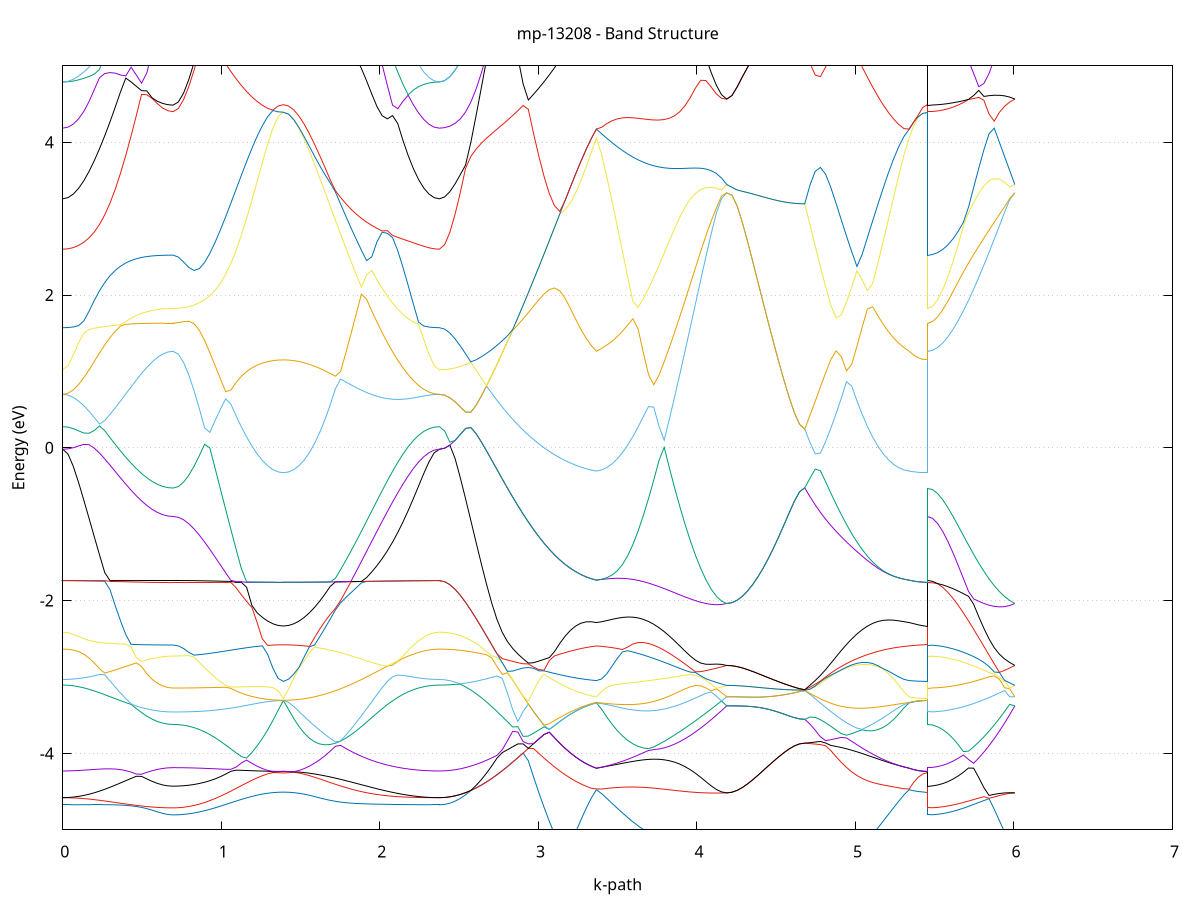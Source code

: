 set title 'mp-13208 - Band Structure'
set xlabel 'k-path'
set ylabel 'Energy (eV)'
set grid y
set yrange [-5:5]
set terminal png size 800,600
set output 'mp-13208_bands_gnuplot.png'
plot '-' using 1:2 with lines notitle, '-' using 1:2 with lines notitle, '-' using 1:2 with lines notitle, '-' using 1:2 with lines notitle, '-' using 1:2 with lines notitle, '-' using 1:2 with lines notitle, '-' using 1:2 with lines notitle, '-' using 1:2 with lines notitle, '-' using 1:2 with lines notitle, '-' using 1:2 with lines notitle, '-' using 1:2 with lines notitle, '-' using 1:2 with lines notitle, '-' using 1:2 with lines notitle, '-' using 1:2 with lines notitle, '-' using 1:2 with lines notitle, '-' using 1:2 with lines notitle, '-' using 1:2 with lines notitle, '-' using 1:2 with lines notitle, '-' using 1:2 with lines notitle, '-' using 1:2 with lines notitle, '-' using 1:2 with lines notitle, '-' using 1:2 with lines notitle, '-' using 1:2 with lines notitle, '-' using 1:2 with lines notitle, '-' using 1:2 with lines notitle, '-' using 1:2 with lines notitle, '-' using 1:2 with lines notitle, '-' using 1:2 with lines notitle, '-' using 1:2 with lines notitle, '-' using 1:2 with lines notitle, '-' using 1:2 with lines notitle, '-' using 1:2 with lines notitle, '-' using 1:2 with lines notitle, '-' using 1:2 with lines notitle, '-' using 1:2 with lines notitle, '-' using 1:2 with lines notitle, '-' using 1:2 with lines notitle, '-' using 1:2 with lines notitle, '-' using 1:2 with lines notitle, '-' using 1:2 with lines notitle, '-' using 1:2 with lines notitle, '-' using 1:2 with lines notitle, '-' using 1:2 with lines notitle, '-' using 1:2 with lines notitle, '-' using 1:2 with lines notitle, '-' using 1:2 with lines notitle, '-' using 1:2 with lines notitle, '-' using 1:2 with lines notitle, '-' using 1:2 with lines notitle, '-' using 1:2 with lines notitle, '-' using 1:2 with lines notitle, '-' using 1:2 with lines notitle
0.000000 -42.315789
0.033131 -42.315789
0.066261 -42.315689
0.099392 -42.315589
0.132523 -42.315489
0.165654 -42.315289
0.198784 -42.315089
0.231915 -42.314789
0.265046 -42.314489
0.298177 -42.314089
0.331307 -42.313789
0.364438 -42.313389
0.397569 -42.312989
0.430700 -42.312589
0.463830 -42.312289
0.496961 -42.311889
0.530092 -42.311589
0.563223 -42.311389
0.596353 -42.311289
0.629484 -42.311189
0.662615 -42.311189
0.695746 -42.311189
0.695746 -42.311189
0.728876 -42.311189
0.762007 -42.311189
0.795138 -42.311289
0.828269 -42.311389
0.861399 -42.311589
0.894530 -42.311889
0.927661 -42.312089
0.960792 -42.312489
0.993922 -42.312789
1.027053 -42.313089
1.060184 -42.313489
1.093315 -42.313789
1.126445 -42.314089
1.159576 -42.314289
1.192707 -42.314589
1.225838 -42.314789
1.258968 -42.314989
1.292099 -42.315089
1.325230 -42.315189
1.358361 -42.315289
1.391491 -42.315289
1.391491 -42.315289
1.424289 -42.315289
1.457087 -42.315189
1.489885 -42.315089
1.522682 -42.314989
1.555480 -42.314789
1.588278 -42.314589
1.621076 -42.314289
1.653873 -42.314089
1.686671 -42.313789
1.719469 -42.313389
1.752267 -42.313089
1.785065 -42.312689
1.817862 -42.312289
1.850660 -42.311889
1.883458 -42.311589
1.916256 -42.312089
1.949053 -42.312489
1.981851 -42.312989
2.014649 -42.313389
2.047447 -42.313789
2.080244 -42.314189
2.113042 -42.314489
2.145840 -42.314789
2.178638 -42.315089
2.211435 -42.315289
2.244233 -42.315489
2.277031 -42.315589
2.309829 -42.315789
2.342627 -42.315789
2.375424 -42.315789
2.375424 -42.315789
2.408442 -42.315789
2.441460 -42.315889
2.474478 -42.315889
2.507496 -42.315889
2.540514 -42.315889
2.573532 -42.315989
2.606550 -42.315989
2.639568 -42.315989
2.672586 -42.316089
2.705604 -42.316089
2.738621 -42.316189
2.771639 -42.316189
2.804657 -42.316189
2.837675 -42.316189
2.870693 -42.316189
2.903711 -42.316189
2.936729 -42.316189
2.969747 -42.316189
3.002765 -42.316189
3.035783 -42.316089
3.068801 -42.316089
3.101819 -42.315989
3.134836 -42.315889
3.167854 -42.315789
3.200872 -42.315789
3.233890 -42.315689
3.266908 -42.315589
3.299926 -42.315489
3.332944 -42.315389
3.365962 -42.315389
3.365962 -42.315389
3.398851 -42.315389
3.431740 -42.315389
3.464629 -42.315389
3.497518 -42.315289
3.530407 -42.315189
3.563296 -42.315089
3.596185 -42.314989
3.629074 -42.314789
3.661963 -42.314589
3.694852 -42.314389
3.727741 -42.314189
3.760630 -42.313889
3.793519 -42.313589
3.826409 -42.313289
3.859298 -42.312989
3.892187 -42.312689
3.925076 -42.312389
3.957965 -42.312089
3.990854 -42.311789
4.023743 -42.311489
4.056632 -42.311189
4.089521 -42.310989
4.122410 -42.310789
4.155299 -42.310689
4.188188 -42.310589
4.188188 -42.310589
4.220986 -42.310689
4.253783 -42.310689
4.286581 -42.310789
4.319379 -42.310889
4.352177 -42.310989
4.384975 -42.311189
4.417772 -42.311289
4.450570 -42.311489
4.483368 -42.311589
4.516166 -42.311689
4.548963 -42.311789
4.581761 -42.311889
4.614559 -42.311989
4.647357 -42.311989
4.680154 -42.311989
4.680154 -42.311989
4.713095 -42.312389
4.746035 -42.312689
4.778975 -42.312989
4.811916 -42.313289
4.844856 -42.313589
4.877796 -42.313889
4.910736 -42.314189
4.943677 -42.314389
4.976617 -42.314589
5.009557 -42.314789
5.042497 -42.314889
5.075438 -42.315089
5.108378 -42.315189
5.141318 -42.315289
5.174258 -42.315289
5.207199 -42.315389
5.240139 -42.315389
5.273079 -42.315389
5.306020 -42.315389
5.338960 -42.315389
5.338960 -42.315389
5.367509 -42.315289
5.396058 -42.315289
5.424607 -42.315289
5.453156 -42.315289
5.453156 -42.311189
5.485648 -42.311189
5.518140 -42.311189
5.550633 -42.311189
5.583125 -42.311189
5.615617 -42.311189
5.648109 -42.311089
5.680601 -42.311089
5.713094 -42.311089
5.745586 -42.311089
5.778078 -42.311089
5.810570 -42.310989
5.843062 -42.310989
5.875554 -42.310889
5.908047 -42.310889
5.940539 -42.310789
5.973031 -42.310689
6.005523 -42.310589
e
0.000000 -42.306289
0.033131 -42.306289
0.066261 -42.306489
0.099392 -42.306689
0.132523 -42.306889
0.165654 -42.307189
0.198784 -42.307489
0.231915 -42.307789
0.265046 -42.308089
0.298177 -42.308389
0.331307 -42.308689
0.364438 -42.308889
0.397569 -42.309089
0.430700 -42.309289
0.463830 -42.309489
0.496961 -42.309589
0.530092 -42.309589
0.563223 -42.309489
0.596353 -42.309389
0.629484 -42.309189
0.662615 -42.309089
0.695746 -42.309089
0.695746 -42.309089
0.728876 -42.309089
0.762007 -42.309089
0.795138 -42.309189
0.828269 -42.309189
0.861399 -42.309189
0.894530 -42.309089
0.927661 -42.308989
0.960792 -42.308889
0.993922 -42.308689
1.027053 -42.308489
1.060184 -42.308189
1.093315 -42.307989
1.126445 -42.307689
1.159576 -42.307389
1.192707 -42.307189
1.225838 -42.306889
1.258968 -42.306689
1.292099 -42.306489
1.325230 -42.306289
1.358361 -42.306189
1.391491 -42.306189
1.391491 -42.306189
1.424289 -42.306189
1.457087 -42.306289
1.489885 -42.306489
1.522682 -42.306789
1.555480 -42.307089
1.588278 -42.307489
1.621076 -42.307889
1.653873 -42.308289
1.686671 -42.308789
1.719469 -42.309189
1.752267 -42.309689
1.785065 -42.310189
1.817862 -42.310689
1.850660 -42.311089
1.883458 -42.311489
1.916256 -42.310989
1.949053 -42.310589
1.981851 -42.310089
2.014649 -42.309689
2.047447 -42.309289
2.080244 -42.308789
2.113042 -42.308389
2.145840 -42.307989
2.178638 -42.307589
2.211435 -42.307289
2.244233 -42.306989
2.277031 -42.306689
2.309829 -42.306489
2.342627 -42.306289
2.375424 -42.306289
2.375424 -42.306289
2.408442 -42.306289
2.441460 -42.306189
2.474478 -42.306189
2.507496 -42.306189
2.540514 -42.306089
2.573532 -42.306089
2.606550 -42.305989
2.639568 -42.305989
2.672586 -42.305889
2.705604 -42.305789
2.738621 -42.305689
2.771639 -42.305589
2.804657 -42.305589
2.837675 -42.305689
2.870693 -42.305789
2.903711 -42.305889
2.936729 -42.305889
2.969747 -42.305989
3.002765 -42.305989
3.035783 -42.306089
3.068801 -42.306089
3.101819 -42.306089
3.134836 -42.306089
3.167854 -42.306189
3.200872 -42.306189
3.233890 -42.306189
3.266908 -42.306189
3.299926 -42.306189
3.332944 -42.306189
3.365962 -42.306189
3.365962 -42.306189
3.398851 -42.306189
3.431740 -42.306289
3.464629 -42.306389
3.497518 -42.306589
3.530407 -42.306789
3.563296 -42.306989
3.596185 -42.307189
3.629074 -42.307489
3.661963 -42.307689
3.694852 -42.307989
3.727741 -42.308289
3.760630 -42.308489
3.793519 -42.308789
3.826409 -42.308989
3.859298 -42.309289
3.892187 -42.309489
3.925076 -42.309689
3.957965 -42.309889
3.990854 -42.310089
4.023743 -42.310189
4.056632 -42.310289
4.089521 -42.310389
4.122410 -42.310489
4.155299 -42.310589
4.188188 -42.310589
4.188188 -42.310589
4.220986 -42.310589
4.253783 -42.310689
4.286581 -42.310789
4.319379 -42.310889
4.352177 -42.310989
4.384975 -42.311189
4.417772 -42.311289
4.450570 -42.311489
4.483368 -42.311589
4.516166 -42.311689
4.548963 -42.311789
4.581761 -42.311889
4.614559 -42.311989
4.647357 -42.311989
4.680154 -42.311989
4.680154 -42.311989
4.713095 -42.311689
4.746035 -42.311289
4.778975 -42.310889
4.811916 -42.310489
4.844856 -42.310189
4.877796 -42.309789
4.910736 -42.309389
4.943677 -42.308989
4.976617 -42.308589
5.009557 -42.308289
5.042497 -42.307989
5.075438 -42.307589
5.108378 -42.307289
5.141318 -42.306989
5.174258 -42.306789
5.207199 -42.306589
5.240139 -42.306389
5.273079 -42.306289
5.306020 -42.306189
5.338960 -42.306189
5.338960 -42.306189
5.367509 -42.306189
5.396058 -42.306189
5.424607 -42.306189
5.453156 -42.306189
5.453156 -42.309089
5.485648 -42.309089
5.518140 -42.309089
5.550633 -42.309089
5.583125 -42.309189
5.615617 -42.309289
5.648109 -42.309389
5.680601 -42.309489
5.713094 -42.309589
5.745586 -42.309689
5.778078 -42.309789
5.810570 -42.309889
5.843062 -42.310089
5.875554 -42.310189
5.908047 -42.310289
5.940539 -42.310389
5.973031 -42.310489
6.005523 -42.310589
e
0.000000 -42.304589
0.033131 -42.304589
0.066261 -42.304589
0.099392 -42.304589
0.132523 -42.304489
0.165654 -42.304489
0.198784 -42.304489
0.231915 -42.304489
0.265046 -42.304489
0.298177 -42.304489
0.331307 -42.304389
0.364438 -42.304389
0.397569 -42.304389
0.430700 -42.304389
0.463830 -42.304589
0.496961 -42.304889
0.530092 -42.305089
0.563223 -42.305389
0.596353 -42.305589
0.629484 -42.305889
0.662615 -42.305989
0.695746 -42.306089
0.695746 -42.306089
0.728876 -42.306089
0.762007 -42.306089
0.795138 -42.306089
0.828269 -42.306089
0.861399 -42.306089
0.894530 -42.306089
0.927661 -42.306089
0.960792 -42.306089
0.993922 -42.306089
1.027053 -42.306089
1.060184 -42.306089
1.093315 -42.306089
1.126445 -42.306089
1.159576 -42.306089
1.192707 -42.306089
1.225838 -42.306089
1.258968 -42.306089
1.292099 -42.306089
1.325230 -42.306189
1.358361 -42.306189
1.391491 -42.306089
1.391491 -42.306089
1.424289 -42.306189
1.457087 -42.306089
1.489885 -42.306089
1.522682 -42.305989
1.555480 -42.305889
1.588278 -42.305789
1.621076 -42.305689
1.653873 -42.305589
1.686671 -42.305389
1.719469 -42.305289
1.752267 -42.305089
1.785065 -42.304989
1.817862 -42.304789
1.850660 -42.304689
1.883458 -42.304589
1.916256 -42.304389
1.949053 -42.304289
1.981851 -42.304189
2.014649 -42.304189
2.047447 -42.304089
2.080244 -42.304089
2.113042 -42.304089
2.145840 -42.304089
2.178638 -42.304189
2.211435 -42.304289
2.244233 -42.304389
2.277031 -42.304489
2.309829 -42.304489
2.342627 -42.304489
2.375424 -42.304589
2.375424 -42.304589
2.408442 -42.304589
2.441460 -42.304589
2.474478 -42.304689
2.507496 -42.304689
2.540514 -42.304789
2.573532 -42.304889
2.606550 -42.304989
2.639568 -42.305089
2.672586 -42.305189
2.705604 -42.305289
2.738621 -42.305389
2.771639 -42.305489
2.804657 -42.305589
2.837675 -42.305689
2.870693 -42.305789
2.903711 -42.305789
2.936729 -42.305889
2.969747 -42.305989
3.002765 -42.305989
3.035783 -42.306089
3.068801 -42.306089
3.101819 -42.306089
3.134836 -42.306089
3.167854 -42.306089
3.200872 -42.306189
3.233890 -42.306189
3.266908 -42.306189
3.299926 -42.306189
3.332944 -42.306189
3.365962 -42.306189
3.365962 -42.306189
3.398851 -42.306189
3.431740 -42.306189
3.464629 -42.306189
3.497518 -42.306189
3.530407 -42.306189
3.563296 -42.306189
3.596185 -42.306189
3.629074 -42.306189
3.661963 -42.306089
3.694852 -42.306089
3.727741 -42.306089
3.760630 -42.306089
3.793519 -42.306089
3.826409 -42.306089
3.859298 -42.306089
3.892187 -42.305989
3.925076 -42.305989
3.957965 -42.305989
3.990854 -42.305989
4.023743 -42.305889
4.056632 -42.305889
4.089521 -42.305889
4.122410 -42.305889
4.155299 -42.305789
4.188188 -42.305789
4.188188 -42.305789
4.220986 -42.305789
4.253783 -42.305689
4.286581 -42.305589
4.319379 -42.305489
4.352177 -42.305389
4.384975 -42.305189
4.417772 -42.305089
4.450570 -42.304989
4.483368 -42.304789
4.516166 -42.304689
4.548963 -42.304589
4.581761 -42.304489
4.614559 -42.304489
4.647357 -42.304489
4.680154 -42.304389
4.680154 -42.304389
4.713095 -42.304589
4.746035 -42.304689
4.778975 -42.304789
4.811916 -42.304889
4.844856 -42.305089
4.877796 -42.305189
4.910736 -42.305289
4.943677 -42.305389
4.976617 -42.305489
5.009557 -42.305589
5.042497 -42.305689
5.075438 -42.305789
5.108378 -42.305889
5.141318 -42.305989
5.174258 -42.305989
5.207199 -42.306089
5.240139 -42.306089
5.273079 -42.306089
5.306020 -42.306189
5.338960 -42.306189
5.338960 -42.306189
5.367509 -42.306189
5.396058 -42.306189
5.424607 -42.306189
5.453156 -42.306089
5.453156 -42.306089
5.485648 -42.306089
5.518140 -42.306089
5.550633 -42.306089
5.583125 -42.306089
5.615617 -42.306089
5.648109 -42.306089
5.680601 -42.306089
5.713094 -42.306089
5.745586 -42.306089
5.778078 -42.305989
5.810570 -42.305989
5.843062 -42.305989
5.875554 -42.305989
5.908047 -42.305889
5.940539 -42.305889
5.973031 -42.305789
6.005523 -42.305789
e
0.000000 -42.304489
0.033131 -42.304489
0.066261 -42.304389
0.099392 -42.304289
0.132523 -42.304189
0.165654 -42.304089
0.198784 -42.303989
0.231915 -42.303989
0.265046 -42.303889
0.298177 -42.303989
0.331307 -42.303989
0.364438 -42.304089
0.397569 -42.304289
0.430700 -42.304389
0.463830 -42.304389
0.496961 -42.304289
0.530092 -42.304289
0.563223 -42.304289
0.596353 -42.304289
0.629484 -42.304289
0.662615 -42.304289
0.695746 -42.304289
0.695746 -42.304289
0.728876 -42.304289
0.762007 -42.304189
0.795138 -42.303989
0.828269 -42.303889
0.861399 -42.303689
0.894530 -42.303489
0.927661 -42.303289
0.960792 -42.303189
0.993922 -42.303089
1.027053 -42.302889
1.060184 -42.302889
1.093315 -42.302789
1.126445 -42.302789
1.159576 -42.302789
1.192707 -42.302789
1.225838 -42.302889
1.258968 -42.302989
1.292099 -42.302989
1.325230 -42.303089
1.358361 -42.303089
1.391491 -42.303089
1.391491 -42.303089
1.424289 -42.303089
1.457087 -42.303089
1.489885 -42.302989
1.522682 -42.302989
1.555480 -42.302889
1.588278 -42.302789
1.621076 -42.302789
1.653873 -42.302789
1.686671 -42.302789
1.719469 -42.302789
1.752267 -42.302789
1.785065 -42.302889
1.817862 -42.302889
1.850660 -42.302989
1.883458 -42.303089
1.916256 -42.303189
1.949053 -42.303389
1.981851 -42.303489
2.014649 -42.303589
2.047447 -42.303689
2.080244 -42.303889
2.113042 -42.303989
2.145840 -42.304089
2.178638 -42.304089
2.211435 -42.304189
2.244233 -42.304289
2.277031 -42.304389
2.309829 -42.304489
2.342627 -42.304489
2.375424 -42.304489
2.375424 -42.304489
2.408442 -42.304589
2.441460 -42.304589
2.474478 -42.304589
2.507496 -42.304689
2.540514 -42.304789
2.573532 -42.304889
2.606550 -42.304989
2.639568 -42.305089
2.672586 -42.305189
2.705604 -42.305289
2.738621 -42.305389
2.771639 -42.305489
2.804657 -42.305489
2.837675 -42.305389
2.870693 -42.305289
2.903711 -42.305189
2.936729 -42.304989
2.969747 -42.304889
3.002765 -42.304789
3.035783 -42.304589
3.068801 -42.304489
3.101819 -42.304289
3.134836 -42.304189
3.167854 -42.303989
3.200872 -42.303889
3.233890 -42.303689
3.266908 -42.303589
3.299926 -42.303489
3.332944 -42.303389
3.365962 -42.303289
3.365962 -42.303289
3.398851 -42.303289
3.431740 -42.303289
3.464629 -42.303289
3.497518 -42.303289
3.530407 -42.303289
3.563296 -42.303289
3.596185 -42.303289
3.629074 -42.303289
3.661963 -42.303289
3.694852 -42.303389
3.727741 -42.303489
3.760630 -42.303589
3.793519 -42.303689
3.826409 -42.303789
3.859298 -42.303989
3.892187 -42.304189
3.925076 -42.304389
3.957965 -42.304589
3.990854 -42.304789
4.023743 -42.304989
4.056632 -42.305189
4.089521 -42.305389
4.122410 -42.305589
4.155299 -42.305689
4.188188 -42.305789
4.188188 -42.305789
4.220986 -42.305689
4.253783 -42.305689
4.286581 -42.305589
4.319379 -42.305489
4.352177 -42.305389
4.384975 -42.305189
4.417772 -42.305089
4.450570 -42.304889
4.483368 -42.304789
4.516166 -42.304689
4.548963 -42.304589
4.581761 -42.304489
4.614559 -42.304489
4.647357 -42.304389
4.680154 -42.304389
4.680154 -42.304389
4.713095 -42.304289
4.746035 -42.304189
4.778975 -42.304089
4.811916 -42.303989
4.844856 -42.303889
4.877796 -42.303789
4.910736 -42.303689
4.943677 -42.303589
4.976617 -42.303589
5.009557 -42.303489
5.042497 -42.303489
5.075438 -42.303489
5.108378 -42.303389
5.141318 -42.303389
5.174258 -42.303389
5.207199 -42.303389
5.240139 -42.303389
5.273079 -42.303389
5.306020 -42.303289
5.338960 -42.303289
5.338960 -42.303289
5.367509 -42.303189
5.396058 -42.303189
5.424607 -42.303089
5.453156 -42.303089
5.453156 -42.304289
5.485648 -42.304289
5.518140 -42.304289
5.550633 -42.304389
5.583125 -42.304489
5.615617 -42.304489
5.648109 -42.304589
5.680601 -42.304689
5.713094 -42.304889
5.745586 -42.304989
5.778078 -42.305089
5.810570 -42.305189
5.843062 -42.305289
5.875554 -42.305389
5.908047 -42.305489
5.940539 -42.305589
5.973031 -42.305689
6.005523 -42.305789
e
0.000000 -42.272489
0.033131 -42.272489
0.066261 -42.272489
0.099392 -42.272589
0.132523 -42.272589
0.165654 -42.272589
0.198784 -42.272589
0.231915 -42.272689
0.265046 -42.272689
0.298177 -42.272689
0.331307 -42.272789
0.364438 -42.272789
0.397569 -42.272889
0.430700 -42.272889
0.463830 -42.272889
0.496961 -42.272989
0.530092 -42.272989
0.563223 -42.272989
0.596353 -42.272989
0.629484 -42.273089
0.662615 -42.273089
0.695746 -42.273089
0.695746 -42.273089
0.728876 -42.273289
0.762007 -42.273489
0.795138 -42.273689
0.828269 -42.273889
0.861399 -42.274089
0.894530 -42.274289
0.927661 -42.274489
0.960792 -42.274689
0.993922 -42.274889
1.027053 -42.275089
1.060184 -42.275289
1.093315 -42.275489
1.126445 -42.275589
1.159576 -42.275689
1.192707 -42.275889
1.225838 -42.275989
1.258968 -42.276089
1.292099 -42.276089
1.325230 -42.276189
1.358361 -42.276189
1.391491 -42.276189
1.391491 -42.276189
1.424289 -42.276189
1.457087 -42.276189
1.489885 -42.276089
1.522682 -42.276089
1.555480 -42.275989
1.588278 -42.275889
1.621076 -42.275789
1.653873 -42.275589
1.686671 -42.275489
1.719469 -42.275289
1.752267 -42.275189
1.785065 -42.274989
1.817862 -42.274789
1.850660 -42.274589
1.883458 -42.274389
1.916256 -42.274189
1.949053 -42.273989
1.981851 -42.273789
2.014649 -42.273689
2.047447 -42.273489
2.080244 -42.273289
2.113042 -42.273189
2.145840 -42.272989
2.178638 -42.272889
2.211435 -42.272789
2.244233 -42.272689
2.277031 -42.272589
2.309829 -42.272589
2.342627 -42.272489
2.375424 -42.272489
2.375424 -42.272489
2.408442 -42.272489
2.441460 -42.272289
2.474478 -42.272089
2.507496 -42.271689
2.540514 -42.271189
2.573532 -42.270689
2.606550 -42.270089
2.639568 -42.269389
2.672586 -42.268589
2.705604 -42.267789
2.738621 -42.266889
2.771639 -42.265989
2.804657 -42.265089
2.837675 -42.264089
2.870693 -42.263089
2.903711 -42.262389
2.936729 -42.263589
2.969747 -42.264789
3.002765 -42.265889
3.035783 -42.267089
3.068801 -42.268189
3.101819 -42.269289
3.134836 -42.270289
3.167854 -42.271289
3.200872 -42.272189
3.233890 -42.272989
3.266908 -42.273789
3.299926 -42.274489
3.332944 -42.274989
3.365962 -42.275489
3.365962 -42.275489
3.398851 -42.275289
3.431740 -42.274989
3.464629 -42.274689
3.497518 -42.274289
3.530407 -42.273889
3.563296 -42.273389
3.596185 -42.272989
3.629074 -42.272489
3.661963 -42.271889
3.694852 -42.271389
3.727741 -42.270789
3.760630 -42.270189
3.793519 -42.269589
3.826409 -42.268889
3.859298 -42.268289
3.892187 -42.267589
3.925076 -42.266889
3.957965 -42.266289
3.990854 -42.265589
4.023743 -42.264989
4.056632 -42.264289
4.089521 -42.263689
4.122410 -42.262989
4.155299 -42.262489
4.188188 -42.261889
4.188188 -42.261889
4.220986 -42.261889
4.253783 -42.261989
4.286581 -42.261989
4.319379 -42.261989
4.352177 -42.262089
4.384975 -42.262089
4.417772 -42.262189
4.450570 -42.262189
4.483368 -42.262289
4.516166 -42.262289
4.548963 -42.262289
4.581761 -42.262389
4.614559 -42.262389
4.647357 -42.262389
4.680154 -42.262389
4.680154 -42.262389
4.713095 -42.263189
4.746035 -42.263989
4.778975 -42.264789
4.811916 -42.265589
4.844856 -42.266389
4.877796 -42.267189
4.910736 -42.267989
4.943677 -42.268789
4.976617 -42.269489
5.009557 -42.270289
5.042497 -42.270989
5.075438 -42.271589
5.108378 -42.272289
5.141318 -42.272889
5.174258 -42.273489
5.207199 -42.273989
5.240139 -42.274389
5.273079 -42.274789
5.306020 -42.275189
5.338960 -42.275489
5.338960 -42.275489
5.367509 -42.275789
5.396058 -42.275989
5.424607 -42.276189
5.453156 -42.276189
5.453156 -42.273089
5.485648 -42.272989
5.518140 -42.272889
5.550633 -42.272589
5.583125 -42.272289
5.615617 -42.271789
5.648109 -42.271289
5.680601 -42.270689
5.713094 -42.269989
5.745586 -42.269289
5.778078 -42.268489
5.810570 -42.267589
5.843062 -42.266689
5.875554 -42.265789
5.908047 -42.264789
5.940539 -42.263889
5.973031 -42.262889
6.005523 -42.261889
e
0.000000 -42.272489
0.033131 -42.272489
0.066261 -42.272489
0.099392 -42.272589
0.132523 -42.272589
0.165654 -42.272589
0.198784 -42.272589
0.231915 -42.272689
0.265046 -42.272689
0.298177 -42.272689
0.331307 -42.272789
0.364438 -42.272789
0.397569 -42.272889
0.430700 -42.272889
0.463830 -42.272889
0.496961 -42.272989
0.530092 -42.272989
0.563223 -42.272989
0.596353 -42.272989
0.629484 -42.273089
0.662615 -42.273089
0.695746 -42.273089
0.695746 -42.273089
0.728876 -42.272889
0.762007 -42.272689
0.795138 -42.272489
0.828269 -42.272289
0.861399 -42.272089
0.894530 -42.271989
0.927661 -42.271789
0.960792 -42.271689
0.993922 -42.271489
1.027053 -42.271389
1.060184 -42.271289
1.093315 -42.271189
1.126445 -42.271089
1.159576 -42.270989
1.192707 -42.270989
1.225838 -42.270889
1.258968 -42.270889
1.292099 -42.270789
1.325230 -42.270789
1.358361 -42.270789
1.391491 -42.270789
1.391491 -42.270789
1.424289 -42.270789
1.457087 -42.270789
1.489885 -42.270789
1.522682 -42.270789
1.555480 -42.270889
1.588278 -42.270889
1.621076 -42.270989
1.653873 -42.271089
1.686671 -42.271089
1.719469 -42.271189
1.752267 -42.271289
1.785065 -42.271389
1.817862 -42.271489
1.850660 -42.271589
1.883458 -42.271689
1.916256 -42.271789
1.949053 -42.271789
1.981851 -42.271889
2.014649 -42.271989
2.047447 -42.272089
2.080244 -42.272189
2.113042 -42.272189
2.145840 -42.272289
2.178638 -42.272389
2.211435 -42.272389
2.244233 -42.272489
2.277031 -42.272489
2.309829 -42.272489
2.342627 -42.272489
2.375424 -42.272489
2.375424 -42.272489
2.408442 -42.272489
2.441460 -42.272289
2.474478 -42.272089
2.507496 -42.271689
2.540514 -42.271189
2.573532 -42.270689
2.606550 -42.270089
2.639568 -42.269389
2.672586 -42.268589
2.705604 -42.267789
2.738621 -42.266889
2.771639 -42.265989
2.804657 -42.265089
2.837675 -42.264089
2.870693 -42.263089
2.903711 -42.262189
2.936729 -42.261189
2.969747 -42.261989
3.002765 -42.262889
3.035783 -42.263689
3.068801 -42.264589
3.101819 -42.265389
3.134836 -42.266189
3.167854 -42.266889
3.200872 -42.267589
3.233890 -42.268289
3.266908 -42.268889
3.299926 -42.269389
3.332944 -42.269789
3.365962 -42.270189
3.365962 -42.270189
3.398851 -42.269989
3.431740 -42.269789
3.464629 -42.269589
3.497518 -42.269389
3.530407 -42.269189
3.563296 -42.268889
3.596185 -42.268589
3.629074 -42.268289
3.661963 -42.267989
3.694852 -42.267689
3.727741 -42.267389
3.760630 -42.266989
3.793519 -42.266689
3.826409 -42.266289
3.859298 -42.265989
3.892187 -42.265589
3.925076 -42.265189
3.957965 -42.264789
3.990854 -42.264389
4.023743 -42.263989
4.056632 -42.263489
4.089521 -42.263089
4.122410 -42.262589
4.155299 -42.262089
4.188188 -42.261889
4.188188 -42.261889
4.220986 -42.261889
4.253783 -42.261889
4.286581 -42.261989
4.319379 -42.261989
4.352177 -42.262089
4.384975 -42.262089
4.417772 -42.262189
4.450570 -42.262189
4.483368 -42.262289
4.516166 -42.262289
4.548963 -42.262289
4.581761 -42.262389
4.614559 -42.262389
4.647357 -42.262389
4.680154 -42.262389
4.680154 -42.262389
4.713095 -42.261789
4.746035 -42.262389
4.778975 -42.262889
4.811916 -42.263489
4.844856 -42.264089
4.877796 -42.264589
4.910736 -42.265089
4.943677 -42.265689
4.976617 -42.266189
5.009557 -42.266589
5.042497 -42.267089
5.075438 -42.267589
5.108378 -42.267989
5.141318 -42.268389
5.174258 -42.268789
5.207199 -42.269089
5.240139 -42.269389
5.273079 -42.269689
5.306020 -42.269989
5.338960 -42.270189
5.338960 -42.270189
5.367509 -42.270389
5.396058 -42.270589
5.424607 -42.270689
5.453156 -42.270789
5.453156 -42.273089
5.485648 -42.272989
5.518140 -42.272889
5.550633 -42.272589
5.583125 -42.272189
5.615617 -42.271789
5.648109 -42.271189
5.680601 -42.270589
5.713094 -42.269889
5.745586 -42.269089
5.778078 -42.268289
5.810570 -42.267389
5.843062 -42.266489
5.875554 -42.265589
5.908047 -42.264589
5.940539 -42.263589
5.973031 -42.262589
6.005523 -42.261889
e
0.000000 -42.252489
0.033131 -42.252489
0.066261 -42.252489
0.099392 -42.252389
0.132523 -42.252389
0.165654 -42.252389
0.198784 -42.252389
0.231915 -42.252289
0.265046 -42.252289
0.298177 -42.252189
0.331307 -42.252189
0.364438 -42.252089
0.397569 -42.252089
0.430700 -42.251989
0.463830 -42.251989
0.496961 -42.251889
0.530092 -42.251889
0.563223 -42.251789
0.596353 -42.251789
0.629484 -42.251789
0.662615 -42.251689
0.695746 -42.251689
0.695746 -42.251689
0.728876 -42.251689
0.762007 -42.251689
0.795138 -42.251689
0.828269 -42.251689
0.861399 -42.251689
0.894530 -42.251689
0.927661 -42.251689
0.960792 -42.251589
0.993922 -42.251589
1.027053 -42.251589
1.060184 -42.251589
1.093315 -42.251489
1.126445 -42.251489
1.159576 -42.251489
1.192707 -42.251489
1.225838 -42.251489
1.258968 -42.251389
1.292099 -42.251389
1.325230 -42.251389
1.358361 -42.251389
1.391491 -42.251389
1.391491 -42.251389
1.424289 -42.251389
1.457087 -42.251389
1.489885 -42.251389
1.522682 -42.251489
1.555480 -42.251489
1.588278 -42.251489
1.621076 -42.251489
1.653873 -42.251589
1.686671 -42.251589
1.719469 -42.251689
1.752267 -42.251689
1.785065 -42.251689
1.817862 -42.251789
1.850660 -42.251789
1.883458 -42.251889
1.916256 -42.251989
1.949053 -42.251989
1.981851 -42.252089
2.014649 -42.252089
2.047447 -42.252189
2.080244 -42.252189
2.113042 -42.252289
2.145840 -42.252289
2.178638 -42.252389
2.211435 -42.252389
2.244233 -42.252389
2.277031 -42.252389
2.309829 -42.252489
2.342627 -42.252489
2.375424 -42.252489
2.375424 -42.252489
2.408442 -42.252489
2.441460 -42.252589
2.474478 -42.252789
2.507496 -42.252989
2.540514 -42.253289
2.573532 -42.253689
2.606550 -42.254189
2.639568 -42.254689
2.672586 -42.255189
2.705604 -42.255989
2.738621 -42.256989
2.771639 -42.257989
2.804657 -42.258989
2.837675 -42.260089
2.870693 -42.261289
2.903711 -42.262189
2.936729 -42.261189
2.969747 -42.260189
3.002765 -42.259289
3.035783 -42.258289
3.068801 -42.257489
3.101819 -42.256589
3.134836 -42.255789
3.167854 -42.254989
3.200872 -42.254389
3.233890 -42.253689
3.266908 -42.253189
3.299926 -42.252689
3.332944 -42.252289
3.365962 -42.251889
3.365962 -42.251889
3.398851 -42.252089
3.431740 -42.252289
3.464629 -42.252489
3.497518 -42.252689
3.530407 -42.252989
3.563296 -42.253289
3.596185 -42.253589
3.629074 -42.253889
3.661963 -42.254289
3.694852 -42.254689
3.727741 -42.255089
3.760630 -42.255489
3.793519 -42.255889
3.826409 -42.256389
3.859298 -42.256789
3.892187 -42.257289
3.925076 -42.257789
3.957965 -42.258289
3.990854 -42.258789
4.023743 -42.259289
4.056632 -42.259789
4.089521 -42.260289
4.122410 -42.260789
4.155299 -42.261389
4.188188 -42.261589
4.188188 -42.261589
4.220986 -42.261589
4.253783 -42.261589
4.286581 -42.261489
4.319379 -42.261489
4.352177 -42.261389
4.384975 -42.261389
4.417772 -42.261389
4.450570 -42.261289
4.483368 -42.261289
4.516166 -42.261189
4.548963 -42.261189
4.581761 -42.261189
4.614559 -42.261189
4.647357 -42.261189
4.680154 -42.261189
4.680154 -42.261189
4.713095 -42.261489
4.746035 -42.260789
4.778975 -42.260089
4.811916 -42.259389
4.844856 -42.258689
4.877796 -42.257989
4.910736 -42.257289
4.943677 -42.256689
4.976617 -42.256189
5.009557 -42.255589
5.042497 -42.255089
5.075438 -42.254589
5.108378 -42.254189
5.141318 -42.253689
5.174258 -42.253389
5.207199 -42.252989
5.240139 -42.252689
5.273079 -42.252389
5.306020 -42.252089
5.338960 -42.251889
5.338960 -42.251889
5.367509 -42.251689
5.396058 -42.251589
5.424607 -42.251389
5.453156 -42.251389
5.453156 -42.251689
5.485648 -42.251789
5.518140 -42.251889
5.550633 -42.252089
5.583125 -42.252389
5.615617 -42.252789
5.648109 -42.253189
5.680601 -42.253689
5.713094 -42.254289
5.745586 -42.254989
5.778078 -42.255689
5.810570 -42.256489
5.843062 -42.257289
5.875554 -42.258089
5.908047 -42.258989
5.940539 -42.259989
5.973031 -42.260889
6.005523 -42.261589
e
0.000000 -42.250989
0.033131 -42.250989
0.066261 -42.251089
0.099392 -42.251089
0.132523 -42.251089
0.165654 -42.251089
0.198784 -42.251089
0.231915 -42.251089
0.265046 -42.251089
0.298177 -42.251089
0.331307 -42.251089
0.364438 -42.251089
0.397569 -42.251189
0.430700 -42.251189
0.463830 -42.251189
0.496961 -42.251189
0.530092 -42.251289
0.563223 -42.251289
0.596353 -42.251289
0.629484 -42.251289
0.662615 -42.251289
0.695746 -42.251289
0.695746 -42.251289
0.728876 -42.251289
0.762007 -42.251289
0.795138 -42.251289
0.828269 -42.251289
0.861399 -42.251289
0.894530 -42.251289
0.927661 -42.251389
0.960792 -42.251389
0.993922 -42.251389
1.027053 -42.251389
1.060184 -42.251389
1.093315 -42.251389
1.126445 -42.251389
1.159576 -42.251389
1.192707 -42.251389
1.225838 -42.251389
1.258968 -42.251389
1.292099 -42.251389
1.325230 -42.251389
1.358361 -42.251389
1.391491 -42.251389
1.391491 -42.251389
1.424289 -42.251389
1.457087 -42.251389
1.489885 -42.251389
1.522682 -42.251389
1.555480 -42.251389
1.588278 -42.251389
1.621076 -42.251389
1.653873 -42.251389
1.686671 -42.251289
1.719469 -42.251289
1.752267 -42.251289
1.785065 -42.251289
1.817862 -42.251289
1.850660 -42.251189
1.883458 -42.251189
1.916256 -42.251189
1.949053 -42.251189
1.981851 -42.251189
2.014649 -42.251089
2.047447 -42.251089
2.080244 -42.251089
2.113042 -42.251089
2.145840 -42.251089
2.178638 -42.251089
2.211435 -42.251089
2.244233 -42.251089
2.277031 -42.251089
2.309829 -42.251089
2.342627 -42.250989
2.375424 -42.250989
2.375424 -42.250989
2.408442 -42.251089
2.441460 -42.251289
2.474478 -42.251489
2.507496 -42.251889
2.540514 -42.252389
2.573532 -42.252889
2.606550 -42.253589
2.639568 -42.254289
2.672586 -42.255089
2.705604 -42.255789
2.738621 -42.256489
2.771639 -42.257189
2.804657 -42.257889
2.837675 -42.258689
2.870693 -42.259489
2.903711 -42.260289
2.936729 -42.261189
2.969747 -42.260189
3.002765 -42.259289
3.035783 -42.258289
3.068801 -42.257389
3.101819 -42.256589
3.134836 -42.255789
3.167854 -42.254989
3.200872 -42.254289
3.233890 -42.253689
3.266908 -42.253189
3.299926 -42.252689
3.332944 -42.252289
3.365962 -42.251889
3.365962 -42.251889
3.398851 -42.252089
3.431740 -42.252289
3.464629 -42.252489
3.497518 -42.252689
3.530407 -42.252989
3.563296 -42.253289
3.596185 -42.253589
3.629074 -42.253889
3.661963 -42.254189
3.694852 -42.254589
3.727741 -42.254889
3.760630 -42.255289
3.793519 -42.255689
3.826409 -42.256189
3.859298 -42.256589
3.892187 -42.257089
3.925076 -42.257489
3.957965 -42.257989
3.990854 -42.258489
4.023743 -42.258989
4.056632 -42.259489
4.089521 -42.260089
4.122410 -42.260589
4.155299 -42.261089
4.188188 -42.261589
4.188188 -42.261589
4.220986 -42.261589
4.253783 -42.261589
4.286581 -42.261489
4.319379 -42.261489
4.352177 -42.261389
4.384975 -42.261389
4.417772 -42.261389
4.450570 -42.261289
4.483368 -42.261289
4.516166 -42.261189
4.548963 -42.261189
4.581761 -42.261189
4.614559 -42.261189
4.647357 -42.261189
4.680154 -42.261189
4.680154 -42.261189
4.713095 -42.260589
4.746035 -42.259989
4.778975 -42.259389
4.811916 -42.258789
4.844856 -42.258289
4.877796 -42.257689
4.910736 -42.257089
4.943677 -42.256589
4.976617 -42.256089
5.009557 -42.255589
5.042497 -42.255089
5.075438 -42.254589
5.108378 -42.254089
5.141318 -42.253689
5.174258 -42.253289
5.207199 -42.252989
5.240139 -42.252689
5.273079 -42.252389
5.306020 -42.252089
5.338960 -42.251889
5.338960 -42.251889
5.367509 -42.251689
5.396058 -42.251489
5.424607 -42.251389
5.453156 -42.251389
5.453156 -42.251289
5.485648 -42.251389
5.518140 -42.251489
5.550633 -42.251689
5.583125 -42.251989
5.615617 -42.252389
5.648109 -42.252789
5.680601 -42.253389
5.713094 -42.253989
5.745586 -42.254589
5.778078 -42.255289
5.810570 -42.256089
5.843062 -42.256989
5.875554 -42.257789
5.908047 -42.258689
5.940539 -42.259689
5.973031 -42.260689
6.005523 -42.261589
e
0.000000 -42.209889
0.033131 -42.209889
0.066261 -42.209889
0.099392 -42.209789
0.132523 -42.209789
0.165654 -42.209689
0.198784 -42.209589
0.231915 -42.209389
0.265046 -42.209289
0.298177 -42.209089
0.331307 -42.208889
0.364438 -42.208689
0.397569 -42.208489
0.430700 -42.208289
0.463830 -42.208389
0.496961 -42.208389
0.530092 -42.208489
0.563223 -42.208589
0.596353 -42.208589
0.629484 -42.208689
0.662615 -42.208689
0.695746 -42.208689
0.695746 -42.208689
0.728876 -42.208789
0.762007 -42.209189
0.795138 -42.209589
0.828269 -42.210089
0.861399 -42.210489
0.894530 -42.210989
0.927661 -42.211389
0.960792 -42.211789
0.993922 -42.212289
1.027053 -42.212689
1.060184 -42.212989
1.093315 -42.213389
1.126445 -42.213689
1.159576 -42.213989
1.192707 -42.214189
1.225838 -42.214389
1.258968 -42.214589
1.292099 -42.214689
1.325230 -42.214789
1.358361 -42.214889
1.391491 -42.214889
1.391491 -42.214889
1.424289 -42.214889
1.457087 -42.214789
1.489885 -42.214689
1.522682 -42.214589
1.555480 -42.214389
1.588278 -42.214189
1.621076 -42.213989
1.653873 -42.213689
1.686671 -42.213389
1.719469 -42.213089
1.752267 -42.212689
1.785065 -42.212389
1.817862 -42.211989
1.850660 -42.211589
1.883458 -42.211189
1.916256 -42.210789
1.949053 -42.210389
1.981851 -42.210089
2.014649 -42.209689
2.047447 -42.209289
2.080244 -42.209089
2.113042 -42.209289
2.145840 -42.209389
2.178638 -42.209589
2.211435 -42.209689
2.244233 -42.209789
2.277031 -42.209789
2.309829 -42.209889
2.342627 -42.209889
2.375424 -42.209889
2.375424 -42.209889
2.408442 -42.209889
2.441460 -42.209989
2.474478 -42.209989
2.507496 -42.210089
2.540514 -42.210189
2.573532 -42.210289
2.606550 -42.210489
2.639568 -42.210589
2.672586 -42.210789
2.705604 -42.210989
2.738621 -42.211089
2.771639 -42.211389
2.804657 -42.211589
2.837675 -42.211789
2.870693 -42.211989
2.903711 -42.212289
2.936729 -42.212489
2.969747 -42.212689
3.002765 -42.212989
3.035783 -42.213189
3.068801 -42.213389
3.101819 -42.213589
3.134836 -42.213789
3.167854 -42.213989
3.200872 -42.214189
3.233890 -42.214289
3.266908 -42.214489
3.299926 -42.214589
3.332944 -42.214689
3.365962 -42.214789
3.365962 -42.214789
3.398851 -42.214689
3.431740 -42.214589
3.464629 -42.214489
3.497518 -42.214389
3.530407 -42.214189
3.563296 -42.213989
3.596185 -42.213689
3.629074 -42.213489
3.661963 -42.213189
3.694852 -42.212789
3.727741 -42.212489
3.760630 -42.212189
3.793519 -42.211789
3.826409 -42.211389
3.859298 -42.210989
3.892187 -42.210589
3.925076 -42.210189
3.957965 -42.209789
3.990854 -42.209389
4.023743 -42.208889
4.056632 -42.208489
4.089521 -42.208089
4.122410 -42.207689
4.155299 -42.207289
4.188188 -42.207089
4.188188 -42.207089
4.220986 -42.207189
4.253783 -42.207389
4.286581 -42.207689
4.319379 -42.207989
4.352177 -42.208189
4.384975 -42.208389
4.417772 -42.208689
4.450570 -42.208889
4.483368 -42.208989
4.516166 -42.209189
4.548963 -42.209289
4.581761 -42.209389
4.614559 -42.209489
4.647357 -42.209489
4.680154 -42.209589
4.680154 -42.209589
4.713095 -42.209889
4.746035 -42.210189
4.778975 -42.210589
4.811916 -42.210889
4.844856 -42.211289
4.877796 -42.211589
4.910736 -42.211989
4.943677 -42.212289
4.976617 -42.212589
5.009557 -42.212889
5.042497 -42.213189
5.075438 -42.213489
5.108378 -42.213689
5.141318 -42.213989
5.174258 -42.214189
5.207199 -42.214389
5.240139 -42.214489
5.273079 -42.214589
5.306020 -42.214689
5.338960 -42.214789
5.338960 -42.214789
5.367509 -42.214889
5.396058 -42.214889
5.424607 -42.214889
5.453156 -42.214889
5.453156 -42.208689
5.485648 -42.208689
5.518140 -42.208589
5.550633 -42.208589
5.583125 -42.208589
5.615617 -42.208489
5.648109 -42.208389
5.680601 -42.208289
5.713094 -42.208189
5.745586 -42.208089
5.778078 -42.207989
5.810570 -42.207889
5.843062 -42.207789
5.875554 -42.207589
5.908047 -42.207489
5.940539 -42.207389
5.973031 -42.207189
6.005523 -42.207089
e
0.000000 -42.207389
0.033131 -42.207389
0.066261 -42.207389
0.099392 -42.207489
0.132523 -42.207489
0.165654 -42.207589
0.198784 -42.207589
0.231915 -42.207689
0.265046 -42.207789
0.298177 -42.207889
0.331307 -42.207989
0.364438 -42.208089
0.397569 -42.208189
0.430700 -42.208189
0.463830 -42.207989
0.496961 -42.207789
0.530092 -42.207589
0.563223 -42.207489
0.596353 -42.207389
0.629484 -42.207389
0.662615 -42.207389
0.695746 -42.207389
0.695746 -42.207389
0.728876 -42.207189
0.762007 -42.206889
0.795138 -42.206489
0.828269 -42.206189
0.861399 -42.205989
0.894530 -42.205789
0.927661 -42.205789
0.960792 -42.205789
0.993922 -42.205789
1.027053 -42.205789
1.060184 -42.205789
1.093315 -42.205789
1.126445 -42.205789
1.159576 -42.205789
1.192707 -42.205789
1.225838 -42.205789
1.258968 -42.205789
1.292099 -42.205789
1.325230 -42.205889
1.358361 -42.205889
1.391491 -42.205889
1.391491 -42.205889
1.424289 -42.205889
1.457087 -42.205889
1.489885 -42.205989
1.522682 -42.205989
1.555480 -42.206089
1.588278 -42.206289
1.621076 -42.206389
1.653873 -42.206589
1.686671 -42.206689
1.719469 -42.206889
1.752267 -42.207089
1.785065 -42.207289
1.817862 -42.207489
1.850660 -42.207689
1.883458 -42.207989
1.916256 -42.208189
1.949053 -42.208389
1.981851 -42.208589
2.014649 -42.208789
2.047447 -42.208989
2.080244 -42.208989
2.113042 -42.208689
2.145840 -42.208389
2.178638 -42.208089
2.211435 -42.207889
2.244233 -42.207689
2.277031 -42.207589
2.309829 -42.207489
2.342627 -42.207389
2.375424 -42.207389
2.375424 -42.207389
2.408442 -42.207389
2.441460 -42.207389
2.474478 -42.207389
2.507496 -42.207389
2.540514 -42.207289
2.573532 -42.207289
2.606550 -42.207189
2.639568 -42.207189
2.672586 -42.207089
2.705604 -42.207089
2.738621 -42.206989
2.771639 -42.206989
2.804657 -42.206889
2.837675 -42.206789
2.870693 -42.206789
2.903711 -42.206689
2.936729 -42.206589
2.969747 -42.206489
3.002765 -42.206489
3.035783 -42.206389
3.068801 -42.206289
3.101819 -42.206289
3.134836 -42.206189
3.167854 -42.206089
3.200872 -42.206089
3.233890 -42.205989
3.266908 -42.205989
3.299926 -42.205989
3.332944 -42.205889
3.365962 -42.205889
3.365962 -42.205889
3.398851 -42.205889
3.431740 -42.205889
3.464629 -42.205889
3.497518 -42.205989
3.530407 -42.205989
3.563296 -42.205989
3.596185 -42.205989
3.629074 -42.205989
3.661963 -42.205989
3.694852 -42.206089
3.727741 -42.206089
3.760630 -42.206089
3.793519 -42.206189
3.826409 -42.206189
3.859298 -42.206289
3.892187 -42.206389
3.925076 -42.206389
3.957965 -42.206489
3.990854 -42.206589
4.023743 -42.206589
4.056632 -42.206689
4.089521 -42.206789
4.122410 -42.206889
4.155299 -42.206989
4.188188 -42.207089
4.188188 -42.207089
4.220986 -42.207189
4.253783 -42.207389
4.286581 -42.207689
4.319379 -42.207889
4.352177 -42.208189
4.384975 -42.208389
4.417772 -42.208689
4.450570 -42.208889
4.483368 -42.208989
4.516166 -42.209189
4.548963 -42.209289
4.581761 -42.209389
4.614559 -42.209489
4.647357 -42.209489
4.680154 -42.209589
4.680154 -42.209589
4.713095 -42.209189
4.746035 -42.208889
4.778975 -42.208589
4.811916 -42.208289
4.844856 -42.208089
4.877796 -42.207789
4.910736 -42.207489
4.943677 -42.207289
4.976617 -42.207089
5.009557 -42.206889
5.042497 -42.206689
5.075438 -42.206589
5.108378 -42.206389
5.141318 -42.206289
5.174258 -42.206189
5.207199 -42.206089
5.240139 -42.205989
5.273079 -42.205989
5.306020 -42.205889
5.338960 -42.205889
5.338960 -42.205889
5.367509 -42.205889
5.396058 -42.205889
5.424607 -42.205889
5.453156 -42.205889
5.453156 -42.207389
5.485648 -42.207389
5.518140 -42.207389
5.550633 -42.207389
5.583125 -42.207289
5.615617 -42.207289
5.648109 -42.207289
5.680601 -42.207189
5.713094 -42.207189
5.745586 -42.207089
5.778078 -42.206989
5.810570 -42.206989
5.843062 -42.206889
5.875554 -42.206789
5.908047 -42.206689
5.940539 -42.206789
5.973031 -42.206889
6.005523 -42.207089
e
0.000000 -42.207389
0.033131 -42.207389
0.066261 -42.207389
0.099392 -42.207389
0.132523 -42.207389
0.165654 -42.207389
0.198784 -42.207389
0.231915 -42.207389
0.265046 -42.207289
0.298177 -42.207289
0.331307 -42.207289
0.364438 -42.207289
0.397569 -42.207289
0.430700 -42.207189
0.463830 -42.207189
0.496961 -42.207089
0.530092 -42.206989
0.563223 -42.206789
0.596353 -42.206489
0.629484 -42.206189
0.662615 -42.205889
0.695746 -42.205589
0.695746 -42.205589
0.728876 -42.205589
0.762007 -42.205589
0.795138 -42.205489
0.828269 -42.205489
0.861399 -42.205489
0.894530 -42.205589
0.927661 -42.205589
0.960792 -42.205589
0.993922 -42.205689
1.027053 -42.205689
1.060184 -42.205689
1.093315 -42.205689
1.126445 -42.205789
1.159576 -42.205789
1.192707 -42.205789
1.225838 -42.205789
1.258968 -42.205789
1.292099 -42.205789
1.325230 -42.205789
1.358361 -42.205789
1.391491 -42.205789
1.391491 -42.205789
1.424289 -42.205789
1.457087 -42.205789
1.489885 -42.205689
1.522682 -42.205589
1.555480 -42.205489
1.588278 -42.205289
1.621076 -42.205189
1.653873 -42.204989
1.686671 -42.204789
1.719469 -42.204489
1.752267 -42.204289
1.785065 -42.203989
1.817862 -42.203989
1.850660 -42.204289
1.883458 -42.204589
1.916256 -42.204889
1.949053 -42.205189
1.981851 -42.205489
2.014649 -42.205689
2.047447 -42.205989
2.080244 -42.206289
2.113042 -42.206489
2.145840 -42.206689
2.178638 -42.206889
2.211435 -42.206989
2.244233 -42.207189
2.277031 -42.207289
2.309829 -42.207289
2.342627 -42.207389
2.375424 -42.207389
2.375424 -42.207389
2.408442 -42.207389
2.441460 -42.207389
2.474478 -42.207389
2.507496 -42.207289
2.540514 -42.207289
2.573532 -42.207289
2.606550 -42.207189
2.639568 -42.207189
2.672586 -42.207089
2.705604 -42.207089
2.738621 -42.206989
2.771639 -42.206889
2.804657 -42.206889
2.837675 -42.206789
2.870693 -42.206689
2.903711 -42.206689
2.936729 -42.206589
2.969747 -42.206489
3.002765 -42.206389
3.035783 -42.206389
3.068801 -42.206289
3.101819 -42.206189
3.134836 -42.206189
3.167854 -42.206089
3.200872 -42.206089
3.233890 -42.205989
3.266908 -42.205989
3.299926 -42.205889
3.332944 -42.205889
3.365962 -42.205889
3.365962 -42.205889
3.398851 -42.205889
3.431740 -42.205889
3.464629 -42.205889
3.497518 -42.205889
3.530407 -42.205889
3.563296 -42.205989
3.596185 -42.205989
3.629074 -42.205989
3.661963 -42.205989
3.694852 -42.206089
3.727741 -42.206089
3.760630 -42.206089
3.793519 -42.206089
3.826409 -42.206089
3.859298 -42.206189
3.892187 -42.206189
3.925076 -42.206189
3.957965 -42.206189
3.990854 -42.206289
4.023743 -42.206289
4.056632 -42.206289
4.089521 -42.206389
4.122410 -42.206389
4.155299 -42.206489
4.188188 -42.206489
4.188188 -42.206489
4.220986 -42.206389
4.253783 -42.206089
4.286581 -42.205889
4.319379 -42.205589
4.352177 -42.205289
4.384975 -42.205089
4.417772 -42.204789
4.450570 -42.204589
4.483368 -42.204389
4.516166 -42.204289
4.548963 -42.204089
4.581761 -42.203989
4.614559 -42.203989
4.647357 -42.203889
4.680154 -42.203889
4.680154 -42.203889
4.713095 -42.204089
4.746035 -42.204189
4.778975 -42.204389
4.811916 -42.204589
4.844856 -42.204689
4.877796 -42.204889
4.910736 -42.204989
4.943677 -42.205089
4.976617 -42.205289
5.009557 -42.205389
5.042497 -42.205489
5.075438 -42.205589
5.108378 -42.205689
5.141318 -42.205689
5.174258 -42.205789
5.207199 -42.205789
5.240139 -42.205889
5.273079 -42.205889
5.306020 -42.205889
5.338960 -42.205889
5.338960 -42.205889
5.367509 -42.205889
5.396058 -42.205889
5.424607 -42.205789
5.453156 -42.205789
5.453156 -42.205589
5.485648 -42.205589
5.518140 -42.205589
5.550633 -42.205589
5.583125 -42.205589
5.615617 -42.205689
5.648109 -42.205689
5.680601 -42.205789
5.713094 -42.205889
5.745586 -42.205989
5.778078 -42.206089
5.810570 -42.206189
5.843062 -42.206389
5.875554 -42.206489
5.908047 -42.206589
5.940539 -42.206689
5.973031 -42.206589
6.005523 -42.206489
e
0.000000 -42.200389
0.033131 -42.200389
0.066261 -42.200489
0.099392 -42.200489
0.132523 -42.200689
0.165654 -42.200789
0.198784 -42.200989
0.231915 -42.201089
0.265046 -42.201389
0.298177 -42.201589
0.331307 -42.201889
0.364438 -42.202089
0.397569 -42.202389
0.430700 -42.202789
0.463830 -42.203089
0.496961 -42.203389
0.530092 -42.203789
0.563223 -42.204089
0.596353 -42.204489
0.629484 -42.204789
0.662615 -42.205189
0.695746 -42.205489
0.695746 -42.205489
0.728876 -42.205489
0.762007 -42.205489
0.795138 -42.205489
0.828269 -42.205389
0.861399 -42.205289
0.894530 -42.204989
0.927661 -42.204589
0.960792 -42.204289
0.993922 -42.203889
1.027053 -42.203589
1.060184 -42.203289
1.093315 -42.202989
1.126445 -42.202689
1.159576 -42.202489
1.192707 -42.202289
1.225838 -42.202089
1.258968 -42.201989
1.292099 -42.201889
1.325230 -42.201789
1.358361 -42.201689
1.391491 -42.201689
1.391491 -42.201689
1.424289 -42.201689
1.457087 -42.201789
1.489885 -42.201889
1.522682 -42.201989
1.555480 -42.202089
1.588278 -42.202289
1.621076 -42.202489
1.653873 -42.202689
1.686671 -42.202889
1.719469 -42.203189
1.752267 -42.203389
1.785065 -42.203689
1.817862 -42.203689
1.850660 -42.203489
1.883458 -42.203189
1.916256 -42.202889
1.949053 -42.202589
1.981851 -42.202289
2.014649 -42.201989
2.047447 -42.201789
2.080244 -42.201589
2.113042 -42.201289
2.145840 -42.201089
2.178638 -42.200889
2.211435 -42.200789
2.244233 -42.200589
2.277031 -42.200489
2.309829 -42.200489
2.342627 -42.200389
2.375424 -42.200389
2.375424 -42.200389
2.408442 -42.200389
2.441460 -42.200389
2.474478 -42.200389
2.507496 -42.200489
2.540514 -42.200489
2.573532 -42.200489
2.606550 -42.200489
2.639568 -42.200589
2.672586 -42.200589
2.705604 -42.200689
2.738621 -42.200689
2.771639 -42.200789
2.804657 -42.200789
2.837675 -42.200889
2.870693 -42.200989
2.903711 -42.200989
2.936729 -42.201089
2.969747 -42.201089
3.002765 -42.201189
3.035783 -42.201289
3.068801 -42.201289
3.101819 -42.201389
3.134836 -42.201389
3.167854 -42.201489
3.200872 -42.201489
3.233890 -42.201589
3.266908 -42.201589
3.299926 -42.201589
3.332944 -42.201689
3.365962 -42.201689
3.365962 -42.201689
3.398851 -42.201689
3.431740 -42.201689
3.464629 -42.201689
3.497518 -42.201789
3.530407 -42.201889
3.563296 -42.201989
3.596185 -42.202089
3.629074 -42.202289
3.661963 -42.202389
3.694852 -42.202589
3.727741 -42.202789
3.760630 -42.202989
3.793519 -42.203289
3.826409 -42.203489
3.859298 -42.203789
3.892187 -42.203989
3.925076 -42.204289
3.957965 -42.204589
3.990854 -42.204889
4.023743 -42.205189
4.056632 -42.205489
4.089521 -42.205789
4.122410 -42.206089
4.155299 -42.206289
4.188188 -42.206489
4.188188 -42.206489
4.220986 -42.206289
4.253783 -42.206089
4.286581 -42.205789
4.319379 -42.205589
4.352177 -42.205289
4.384975 -42.205089
4.417772 -42.204789
4.450570 -42.204589
4.483368 -42.204389
4.516166 -42.204289
4.548963 -42.204089
4.581761 -42.203989
4.614559 -42.203989
4.647357 -42.203889
4.680154 -42.203889
4.680154 -42.203889
4.713095 -42.203689
4.746035 -42.203489
4.778975 -42.203389
4.811916 -42.203189
4.844856 -42.202989
4.877796 -42.202889
4.910736 -42.202689
4.943677 -42.202589
4.976617 -42.202389
5.009557 -42.202289
5.042497 -42.202189
5.075438 -42.202089
5.108378 -42.201989
5.141318 -42.201889
5.174258 -42.201789
5.207199 -42.201689
5.240139 -42.201689
5.273079 -42.201689
5.306020 -42.201689
5.338960 -42.201689
5.338960 -42.201689
5.367509 -42.201689
5.396058 -42.201689
5.424607 -42.201689
5.453156 -42.201689
5.453156 -42.205489
5.485648 -42.205489
5.518140 -42.205489
5.550633 -42.205589
5.583125 -42.205589
5.615617 -42.205689
5.648109 -42.205689
5.680601 -42.205689
5.713094 -42.205789
5.745586 -42.205889
5.778078 -42.205889
5.810570 -42.205989
5.843062 -42.206089
5.875554 -42.206089
5.908047 -42.206189
5.940539 -42.206289
5.973031 -42.206389
6.005523 -42.206489
e
0.000000 -7.898389
0.033131 -7.894289
0.066261 -7.882189
0.099392 -7.862089
0.132523 -7.834089
0.165654 -7.798289
0.198784 -7.755189
0.231915 -7.704789
0.265046 -7.647789
0.298177 -7.584489
0.331307 -7.515589
0.364438 -7.441889
0.397569 -7.364389
0.430700 -7.284489
0.463830 -7.203489
0.496961 -7.123689
0.530092 -7.047289
0.563223 -6.977489
0.596353 -6.917589
0.629484 -6.871189
0.662615 -6.841689
0.695746 -6.831589
0.695746 -6.831589
0.728876 -6.827789
0.762007 -6.816589
0.795138 -6.797989
0.828269 -6.772289
0.861399 -6.739689
0.894530 -6.700689
0.927661 -6.655789
0.960792 -6.605689
0.993922 -6.551089
1.027053 -6.492989
1.060184 -6.432389
1.093315 -6.370789
1.126445 -6.309389
1.159576 -6.249889
1.192707 -6.193889
1.225838 -6.143089
1.258968 -6.099089
1.292099 -6.063189
1.325230 -6.036689
1.358361 -6.020389
1.391491 -6.014889
1.391491 -6.014889
1.424289 -6.020289
1.457087 -6.036589
1.489885 -6.064089
1.522682 -6.103089
1.555480 -6.153789
1.588278 -6.215889
1.621076 -6.288789
1.653873 -6.371289
1.686671 -6.461689
1.719469 -6.558289
1.752267 -6.659189
1.785065 -6.762389
1.817862 -6.866289
1.850660 -6.969389
1.883458 -7.070489
1.916256 -7.168389
1.949053 -7.262189
1.981851 -7.351289
2.014649 -7.434989
2.047447 -7.512689
2.080244 -7.584089
2.113042 -7.648789
2.145840 -7.706389
2.178638 -7.756789
2.211435 -7.799789
2.244233 -7.835089
2.277031 -7.862689
2.309829 -7.882489
2.342627 -7.894389
2.375424 -7.898389
2.375424 -7.898389
2.408442 -7.893089
2.441460 -7.877389
2.474478 -7.851289
2.507496 -7.814789
2.540514 -7.768189
2.573532 -7.711489
2.606550 -7.644989
2.639568 -7.568989
2.672586 -7.483689
2.705604 -7.389389
2.738621 -7.286489
2.771639 -7.175289
2.804657 -7.056189
2.837675 -6.929589
2.870693 -6.795989
2.903711 -6.655889
2.936729 -6.509589
2.969747 -6.357889
3.002765 -6.201189
3.035783 -6.040289
3.068801 -5.875889
3.101819 -5.708789
3.134836 -5.540089
3.167854 -5.370989
3.200872 -5.486889
3.233890 -5.603189
3.266908 -5.705489
3.299926 -5.793389
3.332944 -5.866889
3.365962 -5.925689
3.365962 -5.925689
3.398851 -5.900389
3.431740 -5.878989
3.464629 -5.861689
3.497518 -5.848489
3.530407 -5.838989
3.563296 -5.832789
3.596185 -5.829389
3.629074 -5.828089
3.661963 -5.827889
3.694852 -5.827989
3.727741 -5.827189
3.760630 -5.824689
3.793519 -5.819589
3.826409 -5.810789
3.859298 -5.797789
3.892187 -5.779789
3.925076 -5.756189
3.957965 -5.726589
3.990854 -5.690589
4.023743 -5.647989
4.056632 -5.598489
4.089521 -5.541989
4.122410 -5.478489
4.155299 -5.407989
4.188188 -5.330789
4.188188 -5.330789
4.220986 -5.337089
4.253783 -5.355189
4.286581 -5.382689
4.319379 -5.416389
4.352177 -5.453689
4.384975 -5.492089
4.417772 -5.529789
4.450570 -5.565389
4.483368 -5.597889
4.516166 -5.626489
4.548963 -5.650489
4.581761 -5.669589
4.614559 -5.683489
4.647357 -5.691889
4.680154 -5.694689
4.680154 -5.694689
4.713095 -5.703689
4.746035 -5.708089
4.778975 -5.708389
4.811916 -5.705389
4.844856 -5.699889
4.877796 -5.693189
4.910736 -5.686389
4.943677 -5.680889
4.976617 -5.677989
5.009557 -5.679089
5.042497 -5.685089
5.075438 -5.696589
5.108378 -5.713689
5.141318 -5.735789
5.174258 -5.762189
5.207199 -5.791889
5.240139 -5.823889
5.273079 -5.857389
5.306020 -5.891489
5.338960 -5.925689
5.338960 -5.925689
5.367509 -5.964689
5.396058 -5.992589
5.424607 -6.009289
5.453156 -6.014889
5.453156 -6.831589
5.485648 -6.825689
5.518140 -6.807889
5.550633 -6.778389
5.583125 -6.737289
5.615617 -6.684889
5.648109 -6.621189
5.680601 -6.546789
5.713094 -6.461889
5.745586 -6.367089
5.778078 -6.262789
5.810570 -6.149589
5.843062 -6.028389
5.875554 -5.899689
5.908047 -5.764589
5.940539 -5.623989
5.973031 -5.478989
6.005523 -5.330789
e
0.000000 -4.672789
0.033131 -4.672789
0.066261 -4.672589
0.099392 -4.672289
0.132523 -4.671889
0.165654 -4.671589
0.198784 -4.671289
0.231915 -4.671289
0.265046 -4.671489
0.298177 -4.672289
0.331307 -4.673889
0.364438 -4.676389
0.397569 -4.680489
0.430700 -4.686489
0.463830 -4.695089
0.496961 -4.707089
0.530092 -4.723089
0.563223 -4.742789
0.596353 -4.764589
0.629484 -4.785089
0.662615 -4.799889
0.695746 -4.805289
0.695746 -4.805289
0.728876 -4.803689
0.762007 -4.798889
0.795138 -4.790989
0.828269 -4.780089
0.861399 -4.766489
0.894530 -4.750489
0.927661 -4.732289
0.960792 -4.712289
0.993922 -4.690989
1.027053 -4.668889
1.060184 -4.646389
1.093315 -4.624089
1.126445 -4.602489
1.159576 -4.582189
1.192707 -4.563489
1.225838 -4.546989
1.258968 -4.532989
1.292099 -4.521789
1.325230 -4.513689
1.358361 -4.508689
1.391491 -4.507089
1.391491 -4.507089
1.424289 -4.508689
1.457087 -4.513689
1.489885 -4.521989
1.522682 -4.533789
1.555480 -4.548489
1.588278 -4.565289
1.621076 -4.582789
1.653873 -4.599689
1.686671 -4.614789
1.719469 -4.627389
1.752267 -4.637489
1.785065 -4.645289
1.817862 -4.651089
1.850660 -4.655489
1.883458 -4.658689
1.916256 -4.661189
1.949053 -4.663089
1.981851 -4.664589
2.014649 -4.665889
2.047447 -4.666989
2.080244 -4.668089
2.113042 -4.668989
2.145840 -4.669789
2.178638 -4.670589
2.211435 -4.671289
2.244233 -4.671789
2.277031 -4.672189
2.309829 -4.672589
2.342627 -4.672789
2.375424 -4.672789
2.375424 -4.672789
2.408442 -4.667589
2.441460 -4.651989
2.474478 -4.625989
2.507496 -4.589789
2.540514 -4.543289
2.573532 -4.486889
2.606550 -4.453289
2.639568 -4.415989
2.672586 -4.374389
2.705604 -4.328889
2.738621 -4.279889
2.771639 -4.227589
2.804657 -4.172489
2.837675 -4.114989
2.870693 -4.055689
2.903711 -3.995089
2.936729 -4.096789
2.969747 -4.309589
3.002765 -4.512989
3.035783 -4.705889
3.068801 -4.887289
3.101819 -5.056589
3.134836 -5.213289
3.167854 -5.356789
3.200872 -5.202889
3.233890 -5.037889
3.266908 -4.878189
3.299926 -4.726889
3.332944 -4.587889
3.365962 -4.475589
3.365962 -4.475589
3.398851 -4.526689
3.431740 -4.589789
3.464629 -4.653689
3.497518 -4.717389
3.530407 -4.779589
3.563296 -4.839489
3.596185 -4.895989
3.629074 -4.948589
3.661963 -4.996689
3.694852 -5.039689
3.727741 -5.077389
3.760630 -5.109389
3.793519 -5.135789
3.826409 -5.156389
3.859298 -5.171389
3.892187 -5.181089
3.925076 -5.186089
3.957965 -5.187289
3.990854 -5.186089
4.023743 -5.184489
4.056632 -5.185989
4.089521 -5.195189
4.122410 -5.218589
4.155299 -5.262489
4.188188 -5.330789
4.188188 -5.330789
4.220986 -5.337089
4.253783 -5.355189
4.286581 -5.382689
4.319379 -5.416389
4.352177 -5.453689
4.384975 -5.492089
4.417772 -5.529789
4.450570 -5.565389
4.483368 -5.597889
4.516166 -5.626489
4.548963 -5.650489
4.581761 -5.669589
4.614559 -5.683489
4.647357 -5.691889
4.680154 -5.694689
4.680154 -5.694689
4.713095 -5.680489
4.746035 -5.660889
4.778975 -5.635389
4.811916 -5.603989
4.844856 -5.566489
4.877796 -5.522989
4.910736 -5.473389
4.943677 -5.417789
4.976617 -5.356489
5.009557 -5.289689
5.042497 -5.217689
5.075438 -5.140989
5.108378 -5.060289
5.141318 -4.976089
5.174258 -4.889389
5.207199 -4.801289
5.240139 -4.713189
5.273079 -4.626589
5.306020 -4.543489
5.338960 -4.475589
5.338960 -4.475589
5.367509 -4.489289
5.396058 -4.499189
5.424607 -4.505089
5.453156 -4.507089
5.453156 -4.805289
5.485648 -4.803289
5.518140 -4.797489
5.550633 -4.787989
5.583125 -4.774889
5.615617 -4.758489
5.648109 -4.739189
5.680601 -4.717389
5.713094 -4.693589
5.745586 -4.668489
5.778078 -4.642889
5.810570 -4.617389
5.843062 -4.593089
5.875554 -4.731789
5.908047 -4.879589
5.940539 -5.029689
5.973031 -5.180489
6.005523 -5.330789
e
0.000000 -4.579689
0.033131 -4.580489
0.066261 -4.582789
0.099392 -4.586589
0.132523 -4.591689
0.165654 -4.598189
0.198784 -4.605689
0.231915 -4.614089
0.265046 -4.623189
0.298177 -4.632789
0.331307 -4.642689
0.364438 -4.652689
0.397569 -4.662389
0.430700 -4.671889
0.463830 -4.680789
0.496961 -4.688989
0.530092 -4.696089
0.563223 -4.702189
0.596353 -4.706989
0.629484 -4.710489
0.662615 -4.712589
0.695746 -4.713289
0.695746 -4.713289
0.728876 -4.711289
0.762007 -4.705289
0.795138 -4.695289
0.828269 -4.681389
0.861399 -4.663889
0.894530 -4.642789
0.927661 -4.618289
0.960792 -4.590789
0.993922 -4.560689
1.027053 -4.528189
1.060184 -4.493889
1.093315 -4.458389
1.126445 -4.422489
1.159576 -4.386889
1.192707 -4.352589
1.225838 -4.320589
1.258968 -4.292189
1.292099 -4.268489
1.325230 -4.250489
1.358361 -4.252789
1.391491 -4.256389
1.391491 -4.256389
1.424289 -4.252789
1.457087 -4.245389
1.489885 -4.257189
1.522682 -4.272789
1.555480 -4.291489
1.588278 -4.312489
1.621076 -4.334889
1.653873 -4.358089
1.686671 -4.381389
1.719469 -4.404289
1.752267 -4.426289
1.785065 -4.447189
1.817862 -4.466589
1.850660 -4.484389
1.883458 -4.500489
1.916256 -4.514789
1.949053 -4.527289
1.981851 -4.538189
2.014649 -4.547389
2.047447 -4.555089
2.080244 -4.561289
2.113042 -4.566389
2.145840 -4.570389
2.178638 -4.573389
2.211435 -4.575689
2.244233 -4.577289
2.277031 -4.578389
2.309829 -4.579189
2.342627 -4.579589
2.375424 -4.579689
2.375424 -4.579689
2.408442 -4.577089
2.441460 -4.569089
2.474478 -4.555989
2.507496 -4.537689
2.540514 -4.514389
2.573532 -4.486189
2.606550 -4.453289
2.639568 -4.415989
2.672586 -4.374389
2.705604 -4.328889
2.738621 -4.279889
2.771639 -4.227589
2.804657 -4.172489
2.837675 -4.114989
2.870693 -4.055689
2.903711 -3.995089
2.936729 -3.933789
2.969747 -3.936789
3.002765 -4.000089
3.035783 -4.061889
3.068801 -4.121089
3.101819 -4.177189
3.134836 -4.229689
3.167854 -4.278389
3.200872 -4.322889
3.233890 -4.362989
3.266908 -4.398389
3.299926 -4.429089
3.332944 -4.454889
3.365962 -4.465889
3.365962 -4.465889
3.398851 -4.466489
3.431740 -4.458489
3.464629 -4.451789
3.497518 -4.446589
3.530407 -4.442889
3.563296 -4.440789
3.596185 -4.440389
3.629074 -4.441689
3.661963 -4.444689
3.694852 -4.449089
3.727741 -4.454789
3.760630 -4.461489
3.793519 -4.468889
3.826409 -4.476689
3.859298 -4.484489
3.892187 -4.491889
3.925076 -4.498889
3.957965 -4.505089
3.990854 -4.510289
4.023743 -4.514389
4.056632 -4.517289
4.089521 -4.518989
4.122410 -4.519389
4.155299 -4.518689
4.188188 -4.516789
4.188188 -4.516789
4.220986 -4.508489
4.253783 -4.484289
4.286581 -4.446989
4.319379 -4.399689
4.352177 -4.345289
4.384975 -4.286489
4.417772 -4.225389
4.450570 -4.163789
4.483368 -4.103089
4.516166 -4.044889
4.548963 -3.990589
4.581761 -3.942289
4.614559 -3.902589
4.647357 -3.875689
4.680154 -3.865989
4.680154 -3.865989
4.713095 -3.871889
4.746035 -3.877989
4.778975 -3.885289
4.811916 -3.899589
4.844856 -3.963389
4.877796 -4.043089
4.910736 -4.117489
4.943677 -4.184089
4.976617 -4.241789
5.009557 -4.289789
5.042497 -4.328189
5.075438 -4.358089
5.108378 -4.380789
5.141318 -4.398389
5.174258 -4.412989
5.207199 -4.426089
5.240139 -4.438589
5.273079 -4.450989
5.306020 -4.463389
5.338960 -4.465889
5.338960 -4.465889
5.367509 -4.378589
5.396058 -4.312289
5.424607 -4.270689
5.453156 -4.256389
5.453156 -4.713289
5.485648 -4.711689
5.518140 -4.706889
5.550633 -4.699089
5.583125 -4.688489
5.615617 -4.675189
5.648109 -4.659689
5.680601 -4.642489
5.713094 -4.623889
5.745586 -4.604689
5.778078 -4.585489
5.810570 -4.567189
5.843062 -4.587889
5.875554 -4.570689
5.908047 -4.551189
5.940539 -4.535289
5.973031 -4.523689
6.005523 -4.516789
e
0.000000 -4.579689
0.033131 -4.577889
0.066261 -4.572289
0.099392 -4.563189
0.132523 -4.550589
0.165654 -4.534689
0.198784 -4.515689
0.231915 -4.493989
0.265046 -4.469689
0.298177 -4.443389
0.331307 -4.415489
0.364438 -4.386589
0.397569 -4.357189
0.430700 -4.327889
0.463830 -4.299589
0.496961 -4.300889
0.530092 -4.333989
0.563223 -4.365789
0.596353 -4.392889
0.629484 -4.412889
0.662615 -4.424989
0.695746 -4.428989
0.695746 -4.428989
0.728876 -4.427589
0.762007 -4.423589
0.795138 -4.416689
0.828269 -4.406889
0.861399 -4.393989
0.894530 -4.377789
0.927661 -4.357789
0.960792 -4.333789
0.993922 -4.305189
1.027053 -4.271589
1.060184 -4.234689
1.093315 -4.219789
1.126445 -4.221489
1.159576 -4.224189
1.192707 -4.226889
1.225838 -4.229389
1.258968 -4.231489
1.292099 -4.233289
1.325230 -4.241789
1.358361 -4.239389
1.391491 -4.235589
1.391491 -4.235589
1.424289 -4.238089
1.457087 -4.242089
1.489885 -4.244289
1.522682 -4.250889
1.555480 -4.259389
1.588278 -4.269389
1.621076 -4.281089
1.653873 -4.294089
1.686671 -4.308289
1.719469 -4.323589
1.752267 -4.339789
1.785065 -4.356789
1.817862 -4.374189
1.850660 -4.392089
1.883458 -4.409989
1.916256 -4.427889
1.949053 -4.445589
1.981851 -4.462889
2.014649 -4.479489
2.047447 -4.495289
2.080244 -4.510189
2.113042 -4.523989
2.145840 -4.536489
2.178638 -4.547589
2.211435 -4.557189
2.244233 -4.565189
2.277031 -4.571489
2.309829 -4.575989
2.342627 -4.578789
2.375424 -4.579689
2.375424 -4.579689
2.408442 -4.577089
2.441460 -4.569089
2.474478 -4.555989
2.507496 -4.537689
2.540514 -4.514389
2.573532 -4.486189
2.606550 -4.420589
2.639568 -4.344689
2.672586 -4.259489
2.705604 -4.165489
2.738621 -4.063089
2.771639 -3.990189
2.804657 -3.952789
2.837675 -3.914189
2.870693 -3.875789
2.903711 -3.876289
2.936729 -3.933689
2.969747 -3.872289
3.002765 -3.811389
3.035783 -3.752289
3.068801 -3.722789
3.101819 -3.795189
3.134836 -3.866489
3.167854 -3.932289
3.200872 -3.991989
3.233890 -4.045489
3.266908 -4.092589
3.299926 -4.133189
3.332944 -4.167089
3.365962 -4.194289
3.365962 -4.194289
3.398851 -4.181689
3.431740 -4.169089
3.464629 -4.156289
3.497518 -4.143189
3.530407 -4.130089
3.563296 -4.117189
3.596185 -4.104889
3.629074 -4.093989
3.661963 -4.084889
3.694852 -4.078589
3.727741 -4.075789
3.760630 -4.077289
3.793519 -4.083989
3.826409 -4.096289
3.859298 -4.114989
3.892187 -4.140489
3.925076 -4.173289
3.957965 -4.213289
3.990854 -4.260389
4.023743 -4.313289
4.056632 -4.369389
4.089521 -4.424289
4.122410 -4.471589
4.155299 -4.503989
4.188188 -4.516789
4.188188 -4.516789
4.220986 -4.508389
4.253783 -4.484289
4.286581 -4.446989
4.319379 -4.399589
4.352177 -4.345189
4.384975 -4.286389
4.417772 -4.225389
4.450570 -4.163689
4.483368 -4.103089
4.516166 -4.044889
4.548963 -3.990589
4.581761 -3.942289
4.614559 -3.902589
4.647357 -3.875689
4.680154 -3.865989
4.680154 -3.865989
4.713095 -3.859689
4.746035 -3.852389
4.778975 -3.843789
4.811916 -3.863889
4.844856 -3.895589
4.877796 -3.908789
4.910736 -3.923189
4.943677 -3.939689
4.976617 -3.958489
5.009557 -3.979289
5.042497 -4.001489
5.075438 -4.024789
5.108378 -4.048489
5.141318 -4.072189
5.174258 -4.095489
5.207199 -4.117889
5.240139 -4.139189
5.273079 -4.159189
5.306020 -4.177589
5.338960 -4.194289
5.338960 -4.194289
5.367509 -4.212389
5.396058 -4.225289
5.424607 -4.232989
5.453156 -4.235589
5.453156 -4.428989
5.485648 -4.425289
5.518140 -4.414089
5.550633 -4.395589
5.583125 -4.369589
5.615617 -4.336289
5.648109 -4.295589
5.680601 -4.247489
5.713094 -4.191989
5.745586 -4.193689
5.778078 -4.317389
5.810570 -4.449189
5.843062 -4.550389
5.875554 -4.535989
5.908047 -4.524789
5.940539 -4.517589
5.973031 -4.514789
6.005523 -4.516789
e
0.000000 -4.230189
0.033131 -4.229489
0.066261 -4.227389
0.099392 -4.224089
0.132523 -4.219889
0.165654 -4.215089
0.198784 -4.210189
0.231915 -4.205889
0.265046 -4.202889
0.298177 -4.202289
0.331307 -4.205089
0.364438 -4.212389
0.397569 -4.225289
0.430700 -4.244589
0.463830 -4.270289
0.496961 -4.272889
0.530092 -4.248589
0.563223 -4.227489
0.596353 -4.210189
0.629484 -4.197389
0.662615 -4.189489
0.695746 -4.186789
0.695746 -4.186789
0.728876 -4.187089
0.762007 -4.187889
0.795138 -4.189189
0.828269 -4.190989
0.861399 -4.193189
0.894530 -4.195789
0.927661 -4.198689
0.960792 -4.201789
0.993922 -4.204989
1.027053 -4.207889
1.060184 -4.208089
1.093315 -4.179189
1.126445 -4.125689
1.159576 -4.087989
1.192707 -4.130289
1.225838 -4.167489
1.258968 -4.198789
1.292099 -4.223689
1.325230 -4.234489
1.358361 -4.235289
1.391491 -4.235589
1.391491 -4.235589
1.424289 -4.236489
1.457087 -4.239389
1.489885 -4.224089
1.522682 -4.199089
1.555480 -4.167089
1.588278 -4.128089
1.621076 -4.082489
1.653873 -4.030289
1.686671 -3.971789
1.719469 -3.907289
1.752267 -3.894189
1.785065 -3.934789
1.817862 -3.972189
1.850660 -4.006389
1.883458 -4.037589
1.916256 -4.065789
1.949053 -4.091289
1.981851 -4.114189
2.014649 -4.134589
2.047447 -4.152689
2.080244 -4.168489
2.113042 -4.182189
2.145840 -4.193989
2.178638 -4.203989
2.211435 -4.212189
2.244233 -4.218789
2.277031 -4.223889
2.309829 -4.227389
2.342627 -4.229489
2.375424 -4.230189
2.375424 -4.230189
2.408442 -4.228389
2.441460 -4.222989
2.474478 -4.214089
2.507496 -4.201589
2.540514 -4.185689
2.573532 -4.166489
2.606550 -4.144089
2.639568 -4.118589
2.672586 -4.090189
2.705604 -4.059189
2.738621 -4.025789
2.771639 -3.952789
2.804657 -3.835489
2.837675 -3.711889
2.870693 -3.720489
2.903711 -3.846189
2.936729 -3.875289
2.969747 -3.872289
3.002765 -3.811389
3.035783 -3.752289
3.068801 -3.722689
3.101819 -3.795189
3.134836 -3.866489
3.167854 -3.932289
3.200872 -3.991989
3.233890 -4.045489
3.266908 -4.092589
3.299926 -4.133189
3.332944 -4.167089
3.365962 -4.194289
3.365962 -4.194289
3.398851 -4.180489
3.431740 -4.164489
3.464629 -4.146189
3.497518 -4.125589
3.530407 -4.102789
3.563296 -4.077889
3.596185 -4.050789
3.629074 -4.021889
3.661963 -3.991489
3.694852 -3.962789
3.727741 -3.950789
3.760630 -3.942489
3.793519 -3.927889
3.826409 -3.906489
3.859298 -3.878989
3.892187 -3.845889
3.925076 -3.807889
3.957965 -3.765489
3.990854 -3.719089
4.023743 -3.669089
4.056632 -3.615889
4.089521 -3.559889
4.122410 -3.501189
4.155299 -3.440289
4.188188 -3.377489
4.188188 -3.377489
4.220986 -3.377789
4.253783 -3.378589
4.286581 -3.380289
4.319379 -3.383389
4.352177 -3.388489
4.384975 -3.396489
4.417772 -3.407789
4.450570 -3.422589
4.483368 -3.440989
4.516166 -3.462389
4.548963 -3.485889
4.581761 -3.509889
4.614559 -3.531989
4.647357 -3.548289
4.680154 -3.554489
4.680154 -3.554489
4.713095 -3.616289
4.746035 -3.695889
4.778975 -3.782189
4.811916 -3.833289
4.844856 -3.820889
4.877796 -3.806389
4.910736 -3.790689
4.943677 -3.798089
4.976617 -3.841889
5.009557 -3.886789
5.042497 -3.929989
5.075438 -3.970889
5.108378 -4.009189
5.141318 -4.044789
5.174258 -4.077389
5.207199 -4.106989
5.240139 -4.133489
5.273079 -4.156789
5.306020 -4.177089
5.338960 -4.194289
5.338960 -4.194289
5.367509 -4.212289
5.396058 -4.225189
5.424607 -4.232989
5.453156 -4.235589
5.453156 -4.186789
5.485648 -4.183389
5.518140 -4.173089
5.550633 -4.155989
5.583125 -4.132089
5.615617 -4.101589
5.648109 -4.064289
5.680601 -4.020589
5.713094 -4.079489
5.745586 -4.129289
5.778078 -4.059289
5.810570 -3.982089
5.843062 -3.897789
5.875554 -3.806489
5.908047 -3.708289
5.940539 -3.603689
5.973031 -3.493089
6.005523 -3.377489
e
0.000000 -3.105889
0.033131 -3.108289
0.066261 -3.115289
0.099392 -3.126789
0.132523 -3.142189
0.165654 -3.161089
0.198784 -3.182789
0.231915 -3.206589
0.265046 -3.231989
0.298177 -3.258089
0.331307 -3.284489
0.364438 -3.310389
0.397569 -3.335489
0.430700 -3.359089
0.463830 -3.412389
0.496961 -3.466489
0.530092 -3.512989
0.563223 -3.551489
0.596353 -3.581789
0.629484 -3.603489
0.662615 -3.616589
0.695746 -3.620989
0.695746 -3.620989
0.728876 -3.623589
0.762007 -3.631289
0.795138 -3.644289
0.828269 -3.662889
0.861399 -3.687289
0.894530 -3.717589
0.927661 -3.753689
0.960792 -3.795189
0.993922 -3.841089
1.027053 -3.890389
1.060184 -3.941289
1.093315 -3.992189
1.126445 -4.041589
1.159576 -4.061689
1.192707 -3.987389
1.225838 -3.901689
1.258968 -3.803889
1.292099 -3.693389
1.325230 -3.570289
1.358361 -3.435989
1.391491 -3.307789
1.391491 -3.307789
1.424289 -3.425889
1.457087 -3.544189
1.489885 -3.647889
1.522682 -3.734089
1.555480 -3.801089
1.588278 -3.848289
1.621076 -3.876489
1.653873 -3.887589
1.686671 -3.883589
1.719469 -3.866589
1.752267 -3.838589
1.785065 -3.801289
1.817862 -3.756289
1.850660 -3.705289
1.883458 -3.649789
1.916256 -3.591389
1.949053 -3.531889
1.981851 -3.472689
2.014649 -3.415489
2.047447 -3.361389
2.080244 -3.311689
2.113042 -3.266989
2.145840 -3.227789
2.178638 -3.194289
2.211435 -3.166489
2.244233 -3.144189
2.277031 -3.127289
2.309829 -3.115289
2.342627 -3.108289
2.375424 -3.105889
2.375424 -3.105889
2.408442 -3.104789
2.441460 -3.101689
2.474478 -3.096389
2.507496 -3.095089
2.540514 -3.129389
2.573532 -3.170189
2.606550 -3.216989
2.639568 -3.269289
2.672586 -3.326089
2.705604 -3.386889
2.738621 -3.450889
2.771639 -3.517189
2.804657 -3.585089
2.837675 -3.653389
2.870693 -3.650989
2.903711 -3.777289
2.936729 -3.773789
2.969747 -3.735989
3.002765 -3.694289
3.035783 -3.652089
3.068801 -3.686289
3.101819 -3.635589
3.134836 -3.583289
3.167854 -3.534389
3.200872 -3.489489
3.233890 -3.449189
3.266908 -3.413589
3.299926 -3.383189
3.332944 -3.357889
3.365962 -3.337889
3.365962 -3.337889
3.398851 -3.421089
3.431740 -3.524089
3.464629 -3.618389
3.497518 -3.701189
3.530407 -3.771489
3.563296 -3.829289
3.596185 -3.874689
3.629074 -3.908089
3.661963 -3.929589
3.694852 -3.936989
3.727741 -3.915989
3.760630 -3.880789
3.793519 -3.842289
3.826409 -3.801589
3.859298 -3.759089
3.892187 -3.714889
3.925076 -3.669189
3.957965 -3.621889
3.990854 -3.573289
4.023743 -3.523389
4.056632 -3.472289
4.089521 -3.420189
4.122410 -3.366989
4.155299 -3.313989
4.188188 -3.377489
4.188188 -3.377489
4.220986 -3.377789
4.253783 -3.378589
4.286581 -3.380289
4.319379 -3.383389
4.352177 -3.388489
4.384975 -3.396489
4.417772 -3.407689
4.450570 -3.422589
4.483368 -3.440989
4.516166 -3.462389
4.548963 -3.485889
4.581761 -3.509889
4.614559 -3.531989
4.647357 -3.548289
4.680154 -3.554489
4.680154 -3.554489
4.713095 -3.524289
4.746035 -3.529289
4.778975 -3.558189
4.811916 -3.599089
4.844856 -3.645389
4.877796 -3.693589
4.910736 -3.740789
4.943677 -3.761389
4.976617 -3.741289
5.009557 -3.715189
5.042497 -3.691589
5.075438 -3.703789
5.108378 -3.703489
5.141318 -3.689289
5.174258 -3.660089
5.207199 -3.615789
5.240139 -3.556989
5.273079 -3.485389
5.306020 -3.404389
5.338960 -3.337889
5.338960 -3.337889
5.367509 -3.324689
5.396058 -3.315289
5.424607 -3.309689
5.453156 -3.307789
5.453156 -3.620989
5.485648 -3.628489
5.518140 -3.650989
5.550633 -3.688189
5.583125 -3.739789
5.615617 -3.805389
5.648109 -3.884389
5.680601 -3.975989
5.713094 -3.970389
5.745586 -3.913889
5.778078 -3.851189
5.810570 -3.782589
5.843062 -3.708189
5.875554 -3.628189
5.908047 -3.542989
5.940539 -3.452789
5.973031 -3.357889
6.005523 -3.377489
e
0.000000 -3.032389
0.033131 -3.030989
0.066261 -3.026789
0.099392 -3.019889
0.132523 -3.010389
0.165654 -2.998289
0.198784 -2.983889
0.231915 -2.967289
0.265046 -2.971489
0.298177 -3.052989
0.331307 -3.133389
0.364438 -3.210789
0.397569 -3.283789
0.430700 -3.351289
0.463830 -3.380789
0.496961 -3.400389
0.530092 -3.417489
0.563223 -3.431889
0.596353 -3.443189
0.629484 -3.451489
0.662615 -3.456389
0.695746 -3.458089
0.695746 -3.458089
0.728876 -3.457789
0.762007 -3.456889
0.795138 -3.455289
0.828269 -3.452989
0.861399 -3.449889
0.894530 -3.445789
0.927661 -3.440689
0.960792 -3.434489
0.993922 -3.426989
1.027053 -3.418189
1.060184 -3.408089
1.093315 -3.396889
1.126445 -3.384489
1.159576 -3.371489
1.192707 -3.358189
1.225838 -3.345089
1.258968 -3.333089
1.292099 -3.322689
1.325230 -3.314689
1.358361 -3.309589
1.391491 -3.307789
1.391491 -3.307789
1.424289 -3.332389
1.457087 -3.387089
1.489885 -3.450889
1.522682 -3.515789
1.555480 -3.579289
1.588278 -3.639989
1.621076 -3.697689
1.653873 -3.751989
1.686671 -3.802789
1.719469 -3.850189
1.752267 -3.837089
1.785065 -3.761489
1.817862 -3.681089
1.850660 -3.596289
1.883458 -3.507889
1.916256 -3.416689
1.949053 -3.323689
1.981851 -3.230489
2.014649 -3.139489
2.047447 -3.056589
2.080244 -2.996489
2.113042 -2.975689
2.145840 -2.978989
2.178638 -2.989289
2.211435 -3.000889
2.244233 -3.011489
2.277031 -3.020389
2.309829 -3.026989
2.342627 -3.030989
2.375424 -3.032389
2.375424 -3.032389
2.408442 -3.036389
2.441460 -3.048289
2.474478 -3.067989
2.507496 -3.088989
2.540514 -3.079689
2.573532 -3.068389
2.606550 -3.055189
2.639568 -3.040289
2.672586 -3.023789
2.705604 -3.005689
2.738621 -2.986389
2.771639 -3.016189
2.804657 -3.209189
2.837675 -3.425589
2.870693 -3.583089
2.903711 -3.450289
2.936729 -3.354089
2.969747 -3.451689
3.002765 -3.544589
3.035783 -3.631889
3.068801 -3.686289
3.101819 -3.635589
3.134836 -3.583289
3.167854 -3.534389
3.200872 -3.489489
3.233890 -3.449089
3.266908 -3.413589
3.299926 -3.383189
3.332944 -3.357889
3.365962 -3.337789
3.365962 -3.337789
3.398851 -3.348589
3.431740 -3.361889
3.464629 -3.376689
3.497518 -3.392089
3.530407 -3.406989
3.563296 -3.420389
3.596185 -3.431489
3.629074 -3.439489
3.661963 -3.443789
3.694852 -3.444089
3.727741 -3.440189
3.760630 -3.431889
3.793519 -3.419489
3.826409 -3.403089
3.859298 -3.383089
3.892187 -3.359689
3.925076 -3.333589
3.957965 -3.305189
3.990854 -3.275189
4.023743 -3.244489
4.056632 -3.213889
4.089521 -3.195789
4.122410 -3.251489
4.155299 -3.313089
4.188188 -3.258589
4.188188 -3.258589
4.220986 -3.258989
4.253783 -3.260089
4.286581 -3.261589
4.319379 -3.262989
4.352177 -3.263989
4.384975 -3.263689
4.417772 -3.261689
4.450570 -3.257589
4.483368 -3.251289
4.516166 -3.242989
4.548963 -3.232789
4.581761 -3.220689
4.614559 -3.206889
4.647357 -3.191789
4.680154 -3.179189
4.680154 -3.179189
4.713095 -3.225389
4.746035 -3.283289
4.778975 -3.340789
4.811916 -3.397389
4.844856 -3.452289
4.877796 -3.504789
4.910736 -3.553789
4.943677 -3.598289
4.976617 -3.637089
5.009557 -3.668789
5.042497 -3.685389
5.075438 -3.652189
5.108378 -3.615789
5.141318 -3.576189
5.174258 -3.533689
5.207199 -3.489089
5.240139 -3.443389
5.273079 -3.398989
5.306020 -3.360789
5.338960 -3.337789
5.338960 -3.337789
5.367509 -3.324689
5.396058 -3.315289
5.424607 -3.309689
5.453156 -3.307789
5.453156 -3.458089
5.485648 -3.456589
5.518140 -3.452189
5.550633 -3.444989
5.583125 -3.434989
5.615617 -3.422389
5.648109 -3.407289
5.680601 -3.389689
5.713094 -3.369689
5.745586 -3.347389
5.778078 -3.323089
5.810570 -3.296889
5.843062 -3.268889
5.875554 -3.239389
5.908047 -3.208689
5.940539 -3.177589
5.973031 -3.258989
6.005523 -3.258589
e
0.000000 -2.634989
0.033131 -2.637889
0.066261 -2.647689
0.099392 -2.667189
0.132523 -2.700889
0.165654 -2.751389
0.198784 -2.816589
0.231915 -2.891489
0.265046 -2.948789
0.298177 -2.928589
0.331307 -2.907089
0.364438 -2.884689
0.397569 -2.861789
0.430700 -2.838789
0.463830 -2.816489
0.496961 -2.863389
0.530092 -2.957189
0.563223 -3.029389
0.596353 -3.082089
0.629484 -3.117589
0.662615 -3.137889
0.695746 -3.144489
0.695746 -3.144489
0.728876 -3.144389
0.762007 -3.143989
0.795138 -3.143389
0.828269 -3.142489
0.861399 -3.141489
0.894530 -3.140189
0.927661 -3.138789
0.960792 -3.137289
0.993922 -3.135689
1.027053 -3.133989
1.060184 -3.148089
1.093315 -3.182489
1.126445 -3.211289
1.159576 -3.235189
1.192707 -3.254889
1.225838 -3.270789
1.258968 -3.283389
1.292099 -3.292989
1.325230 -3.299689
1.358361 -3.303589
1.391491 -3.304889
1.391491 -3.304889
1.424289 -3.303689
1.457087 -3.299789
1.489885 -3.293389
1.522682 -3.284489
1.555480 -3.272989
1.588278 -3.259089
1.621076 -3.242689
1.653873 -3.223889
1.686671 -3.202789
1.719469 -3.179489
1.752267 -3.153989
1.785065 -3.126489
1.817862 -3.096989
1.850660 -3.065889
1.883458 -3.033289
1.916256 -2.999389
1.949053 -2.964489
1.981851 -2.928989
2.014649 -2.893189
2.047447 -2.857489
2.080244 -2.844089
2.113042 -2.794589
2.145840 -2.756789
2.178638 -2.727289
2.211435 -2.700789
2.244233 -2.678089
2.277031 -2.659589
2.309829 -2.646089
2.342627 -2.637789
2.375424 -2.634989
2.375424 -2.634989
2.408442 -2.635889
2.441460 -2.638889
2.474478 -2.643689
2.507496 -2.650489
2.540514 -2.658989
2.573532 -2.669289
2.606550 -2.681089
2.639568 -2.694389
2.672586 -2.708989
2.705604 -2.750889
2.738621 -2.862589
2.771639 -2.965889
2.804657 -2.944489
2.837675 -3.037389
2.870693 -3.146589
2.903711 -3.252289
2.936729 -3.354089
2.969747 -3.451689
3.002765 -3.544589
3.035783 -3.631889
3.068801 -3.610389
3.101819 -3.569689
3.134836 -3.530489
3.167854 -3.493189
3.200872 -3.458289
3.233890 -3.426189
3.266908 -3.397189
3.299926 -3.371689
3.332944 -3.349889
3.365962 -3.332189
3.365962 -3.332189
3.398851 -3.340089
3.431740 -3.347089
3.464629 -3.352989
3.497518 -3.357589
3.530407 -3.360489
3.563296 -3.361289
3.596185 -3.359789
3.629074 -3.355289
3.661963 -3.347489
3.694852 -3.335889
3.727741 -3.320289
3.760630 -3.300389
3.793519 -3.276489
3.826409 -3.248989
3.859298 -3.218589
3.892187 -3.186589
3.925076 -3.155289
3.957965 -3.128289
3.990854 -3.111989
4.023743 -3.115189
4.056632 -3.143289
4.089521 -3.179789
4.122410 -3.155089
4.155299 -3.203689
4.188188 -3.258589
4.188188 -3.258589
4.220986 -3.258989
4.253783 -3.260089
4.286581 -3.261489
4.319379 -3.262989
4.352177 -3.263989
4.384975 -3.263689
4.417772 -3.261689
4.450570 -3.257589
4.483368 -3.251289
4.516166 -3.242989
4.548963 -3.232689
4.581761 -3.220689
4.614559 -3.206889
4.647357 -3.191789
4.680154 -3.179089
4.680154 -3.179089
4.713095 -3.214289
4.746035 -3.251389
4.778975 -3.285689
4.811916 -3.316589
4.844856 -3.343589
4.877796 -3.366089
4.910736 -3.383789
4.943677 -3.396689
4.976617 -3.404789
5.009557 -3.408789
5.042497 -3.408989
5.075438 -3.405989
5.108378 -3.400589
5.141318 -3.393189
5.174258 -3.384289
5.207199 -3.374489
5.240139 -3.364089
5.273079 -3.353389
5.306020 -3.342689
5.338960 -3.332189
5.338960 -3.332189
5.367509 -3.320389
5.396058 -3.311789
5.424607 -3.306589
5.453156 -3.304889
5.453156 -3.144489
5.485648 -3.143389
5.518140 -3.140089
5.550633 -3.134689
5.583125 -3.127089
5.615617 -3.117389
5.648109 -3.105689
5.680601 -3.091989
5.713094 -3.076289
5.745586 -3.058789
5.778078 -3.039589
5.810570 -3.018789
5.843062 -2.997389
5.875554 -2.986089
5.908047 -3.028989
5.940539 -3.139189
5.973031 -3.155489
6.005523 -3.258589
e
0.000000 -2.413189
0.033131 -2.420489
0.066261 -2.440889
0.099392 -2.469189
0.132523 -2.497889
0.165654 -2.520889
0.198784 -2.536689
0.231915 -2.547389
0.265046 -2.554689
0.298177 -2.560089
0.331307 -2.564289
0.364438 -2.567689
0.397569 -2.570489
0.430700 -2.607489
0.463830 -2.746789
0.496961 -2.795289
0.530092 -2.775889
0.563223 -2.758889
0.596353 -2.744889
0.629484 -2.734489
0.662615 -2.728089
0.695746 -2.725889
0.695746 -2.725889
0.728876 -2.725189
0.762007 -2.722889
0.795138 -2.718989
0.828269 -2.740189
0.861399 -2.808389
0.894530 -2.877589
0.927661 -2.943989
0.960792 -3.005189
0.993922 -3.059789
1.027053 -3.107389
1.060184 -3.132389
1.093315 -3.130789
1.126445 -3.129289
1.159576 -3.128089
1.192707 -3.127089
1.225838 -3.126689
1.258968 -3.127089
1.292099 -3.129689
1.325230 -3.139089
1.358361 -3.180089
1.391491 -3.282889
1.391491 -3.282889
1.424289 -3.157189
1.457087 -3.016189
1.489885 -2.877889
1.522682 -2.784789
1.555480 -2.685289
1.588278 -2.609489
1.621076 -2.620789
1.653873 -2.633689
1.686671 -2.648289
1.719469 -2.664489
1.752267 -2.682289
1.785065 -2.701389
1.817862 -2.721689
1.850660 -2.742889
1.883458 -2.764789
1.916256 -2.786989
1.949053 -2.808789
1.981851 -2.829389
2.014649 -2.846889
2.047447 -2.856389
2.080244 -2.822489
2.113042 -2.788789
2.145840 -2.724489
2.178638 -2.652089
2.211435 -2.584689
2.244233 -2.525889
2.277031 -2.477789
2.309829 -2.442289
2.342627 -2.420489
2.375424 -2.413189
2.375424 -2.413189
2.408442 -2.416089
2.441460 -2.424789
2.474478 -2.439289
2.507496 -2.459689
2.540514 -2.486189
2.573532 -2.519089
2.606550 -2.559289
2.639568 -2.608489
2.672586 -2.670089
2.705604 -2.724789
2.738621 -2.741489
2.771639 -2.810989
2.804657 -2.925389
2.837675 -3.037389
2.870693 -3.146589
2.903711 -3.252289
2.936729 -3.314789
2.969747 -3.178489
3.002765 -3.043289
3.035783 -2.965189
3.068801 -3.008489
3.101819 -3.048989
3.134836 -3.086489
3.167854 -3.121189
3.200872 -3.152689
3.233890 -3.181089
3.266908 -3.206189
3.299926 -3.227889
3.332944 -3.246089
3.365962 -3.260689
3.365962 -3.260689
3.398851 -3.190989
3.431740 -3.134889
3.464629 -3.110889
3.497518 -3.098089
3.530407 -3.088789
3.563296 -3.080589
3.596185 -3.072589
3.629074 -3.064589
3.661963 -3.056289
3.694852 -3.047689
3.727741 -3.038689
3.760630 -3.029289
3.793519 -3.019489
3.826409 -3.009189
3.859298 -2.998489
3.892187 -2.987489
3.925076 -2.976689
3.957965 -2.968689
3.990854 -2.977789
4.023743 -3.001289
4.056632 -3.040489
4.089521 -3.094089
4.122410 -3.148689
4.155299 -3.130689
4.188188 -3.110389
4.188188 -3.110389
4.220986 -3.111189
4.253783 -3.113789
4.286581 -3.117889
4.319379 -3.123089
4.352177 -3.129189
4.384975 -3.135589
4.417772 -3.142189
4.450570 -3.148389
4.483368 -3.154189
4.516166 -3.159289
4.548963 -3.163589
4.581761 -3.167089
4.614559 -3.169589
4.647357 -3.171189
4.680154 -3.173089
4.680154 -3.173089
4.713095 -3.162989
4.746035 -3.125389
4.778975 -3.082889
4.811916 -3.037289
4.844856 -2.991589
4.877796 -2.947689
4.910736 -2.909789
4.943677 -2.882189
4.976617 -2.859989
5.009557 -2.844289
5.042497 -2.835989
5.075438 -2.836089
5.108378 -2.845089
5.141318 -2.863089
5.174258 -2.895189
5.207199 -2.953689
5.240139 -3.025389
5.273079 -3.107089
5.306020 -3.193889
5.338960 -3.260689
5.338960 -3.260689
5.367509 -3.270389
5.396058 -3.277289
5.424607 -3.281489
5.453156 -3.282889
5.453156 -2.725889
5.485648 -2.727689
5.518140 -2.732789
5.550633 -2.741289
5.583125 -2.753089
5.615617 -2.768089
5.648109 -2.785989
5.680601 -2.806589
5.713094 -2.829789
5.745586 -2.855189
5.778078 -2.882589
5.810570 -2.911489
5.843062 -2.940789
5.875554 -2.959389
5.908047 -3.011289
5.940539 -3.048889
5.973031 -3.143389
6.005523 -3.110389
e
0.000000 -1.739089
0.033131 -1.739189
0.066261 -1.739589
0.099392 -1.740289
0.132523 -1.741189
0.165654 -1.742289
0.198784 -1.743589
0.231915 -1.745089
0.265046 -1.746789
0.298177 -1.858489
0.331307 -2.069789
0.364438 -2.266689
0.397569 -2.446789
0.430700 -2.572889
0.463830 -2.574989
0.496961 -2.576789
0.530092 -2.578189
0.563223 -2.579389
0.596353 -2.580389
0.629484 -2.580989
0.662615 -2.581389
0.695746 -2.581589
0.695746 -2.581589
0.728876 -2.593389
0.762007 -2.626989
0.795138 -2.677789
0.828269 -2.713789
0.861399 -2.707189
0.894530 -2.699389
0.927661 -2.690589
0.960792 -2.680989
0.993922 -2.670589
1.027053 -2.659789
1.060184 -2.648789
1.093315 -2.637789
1.126445 -2.627189
1.159576 -2.616989
1.192707 -2.607589
1.225838 -2.599189
1.258968 -2.592089
1.292099 -2.703089
1.325230 -2.884189
1.358361 -3.018289
1.391491 -3.057389
1.391491 -3.057389
1.424289 -3.028689
1.457087 -2.961889
1.489885 -2.874789
1.522682 -2.736889
1.555480 -2.605689
1.588278 -2.580889
1.621076 -2.471989
1.653873 -2.359289
1.686671 -2.242889
1.719469 -2.123289
1.752267 -2.028389
1.785065 -1.960889
1.817862 -1.896489
1.850660 -1.832889
1.883458 -1.767789
1.916256 -1.749089
1.949053 -1.747989
1.981851 -1.746889
2.014649 -1.745789
2.047447 -1.744789
2.080244 -1.743789
2.113042 -1.742889
2.145840 -1.742089
2.178638 -1.741289
2.211435 -1.740589
2.244233 -1.740089
2.277031 -1.739689
2.309829 -1.739289
2.342627 -1.739189
2.375424 -1.739089
2.375424 -1.739089
2.408442 -1.752389
2.441460 -1.791189
2.474478 -1.851989
2.507496 -1.930389
2.540514 -2.022389
2.573532 -2.124089
2.606550 -2.232689
2.639568 -2.345589
2.672586 -2.461289
2.705604 -2.578089
2.738621 -2.694989
2.771639 -2.810989
2.804657 -2.925389
2.837675 -2.922589
2.870693 -2.901089
2.903711 -2.882389
2.936729 -2.875789
2.969747 -2.885989
3.002765 -2.919189
3.035783 -2.919389
3.068801 -2.936689
3.101819 -2.953389
3.134836 -2.969389
3.167854 -2.984489
3.200872 -2.998389
3.233890 -3.010989
3.266908 -3.022289
3.299926 -3.032089
3.332944 -3.040389
3.365962 -3.047089
3.365962 -3.047089
3.398851 -3.025389
3.431740 -2.957289
3.464629 -2.858089
3.497518 -2.757789
3.530407 -2.671989
3.563296 -2.655589
3.596185 -2.672689
3.629074 -2.691489
3.661963 -2.711989
3.694852 -2.733989
3.727741 -2.757389
3.760630 -2.781889
3.793519 -2.807389
3.826409 -2.833689
3.859298 -2.860389
3.892187 -2.887189
3.925076 -2.913289
3.957965 -2.935889
3.990854 -2.940489
4.023743 -2.983889
4.056632 -3.022689
4.089521 -3.047289
4.122410 -3.070089
4.155299 -3.091189
4.188188 -3.110389
4.188188 -3.110389
4.220986 -3.111189
4.253783 -3.113789
4.286581 -3.117889
4.319379 -3.123089
4.352177 -3.129189
4.384975 -3.135589
4.417772 -3.142189
4.450570 -3.148389
4.483368 -3.154189
4.516166 -3.159289
4.548963 -3.163589
4.581761 -3.167089
4.614559 -3.169589
4.647357 -3.171189
4.680154 -3.173089
4.680154 -3.173089
4.713095 -3.159589
4.746035 -3.118589
4.778975 -3.060189
4.811916 -3.015189
4.844856 -2.977089
4.877796 -2.941689
4.910736 -2.907189
4.943677 -2.871489
4.976617 -2.842189
5.009557 -2.820889
5.042497 -2.809389
5.075438 -2.809489
5.108378 -2.823089
5.141318 -2.851389
5.174258 -2.889489
5.207199 -2.922689
5.240139 -2.960389
5.273079 -2.998589
5.306020 -3.030989
5.338960 -3.047089
5.338960 -3.047089
5.367509 -3.051589
5.396058 -3.054789
5.424607 -3.056689
5.453156 -3.057389
5.453156 -2.581589
5.485648 -2.583689
5.518140 -2.589989
5.550633 -2.600389
5.583125 -2.614389
5.615617 -2.631889
5.648109 -2.652489
5.680601 -2.676189
5.713094 -2.702889
5.745586 -2.733089
5.778078 -2.767889
5.810570 -2.809689
5.843062 -2.862989
5.875554 -2.934789
5.908047 -2.940489
5.940539 -3.043589
5.973031 -3.076889
6.005523 -3.110389
e
0.000000 -1.739089
0.033131 -1.739089
0.066261 -1.738989
0.099392 -1.738889
0.132523 -1.738789
0.165654 -1.738689
0.198784 -1.738589
0.231915 -1.738389
0.265046 -1.738289
0.298177 -1.748489
0.331307 -1.750289
0.364438 -1.752089
0.397569 -1.753889
0.430700 -1.755689
0.463830 -1.757289
0.496961 -1.758889
0.530092 -1.760189
0.563223 -1.761389
0.596353 -1.762389
0.629484 -1.763089
0.662615 -1.763489
0.695746 -1.763589
0.695746 -1.763589
0.728876 -1.763589
0.762007 -1.763489
0.795138 -1.763389
0.828269 -1.763289
0.861399 -1.763089
0.894530 -1.762889
0.927661 -1.762689
0.960792 -1.762389
0.993922 -1.762189
1.027053 -1.761889
1.060184 -1.761589
1.093315 -1.831989
1.126445 -1.924189
1.159576 -2.010489
1.192707 -2.089289
1.225838 -2.287589
1.258968 -2.502189
1.292099 -2.586289
1.325230 -2.581989
1.358361 -2.579389
1.391491 -2.578589
1.391491 -2.578589
1.424289 -2.579389
1.457087 -2.581989
1.489885 -2.586289
1.522682 -2.592289
1.555480 -2.600089
1.588278 -2.483489
1.621076 -2.371889
1.653873 -2.271389
1.686671 -2.181589
1.719469 -2.101189
1.752267 -2.000689
1.785065 -1.875489
1.817862 -1.752389
1.850660 -1.751289
1.883458 -1.750189
1.916256 -1.747989
1.949053 -1.746989
1.981851 -1.745889
2.014649 -1.744889
2.047447 -1.743989
2.080244 -1.743089
2.113042 -1.742289
2.145840 -1.741589
2.178638 -1.740889
2.211435 -1.740389
2.244233 -1.739889
2.277031 -1.739489
2.309829 -1.739289
2.342627 -1.739089
2.375424 -1.739089
2.375424 -1.739089
2.408442 -1.752389
2.441460 -1.791189
2.474478 -1.851989
2.507496 -1.930389
2.540514 -2.022389
2.573532 -2.124089
2.606550 -2.232689
2.639568 -2.345589
2.672586 -2.461289
2.705604 -2.578089
2.738621 -2.694989
2.771639 -2.759089
2.804657 -2.777089
2.837675 -2.795189
2.870693 -2.812589
2.903711 -2.826689
2.936729 -2.828489
2.969747 -2.870189
3.002765 -2.902089
3.035783 -2.911289
3.068801 -2.784989
3.101819 -2.723489
3.134836 -2.701889
3.167854 -2.681389
3.200872 -2.662189
3.233890 -2.644589
3.266908 -2.628689
3.299926 -2.614789
3.332944 -2.602989
3.365962 -2.593389
3.365962 -2.593389
3.398851 -2.598789
3.431740 -2.606289
3.464629 -2.615689
3.497518 -2.626989
3.530407 -2.640289
3.563296 -2.607989
3.596185 -2.567989
3.629074 -2.549589
3.661963 -2.548789
3.694852 -2.561289
3.727741 -2.583989
3.760630 -2.614189
3.793519 -2.650189
3.826409 -2.690589
3.859298 -2.734489
3.892187 -2.781089
3.925076 -2.829789
3.957965 -2.880189
3.990854 -2.931789
4.023743 -2.929989
4.056632 -2.916189
4.089521 -2.901089
4.122410 -2.884789
4.155299 -2.867389
4.188188 -2.848789
4.188188 -2.848789
4.220986 -2.852689
4.253783 -2.863989
4.286581 -2.881389
4.319379 -2.903289
4.352177 -2.928089
4.384975 -2.954589
4.417772 -2.981889
4.450570 -3.009289
4.483368 -3.036289
4.516166 -3.062489
4.548963 -3.087589
4.581761 -3.111289
4.614559 -3.133289
4.647357 -3.153389
4.680154 -3.166289
4.680154 -3.166289
4.713095 -3.135189
4.746035 -3.094489
4.778975 -3.053189
4.811916 -3.000489
4.844856 -2.949089
4.877796 -2.903289
4.910736 -2.862089
4.943677 -2.824689
4.976617 -2.790689
5.009557 -2.759989
5.042497 -2.732189
5.075438 -2.707189
5.108378 -2.684789
5.141318 -2.664989
5.174258 -2.647489
5.207199 -2.632389
5.240139 -2.619489
5.273079 -2.608689
5.306020 -2.599989
5.338960 -2.593389
5.338960 -2.593389
5.367509 -2.586889
5.396058 -2.582289
5.424607 -2.579489
5.453156 -2.578589
5.453156 -1.763589
5.485648 -1.767089
5.518140 -1.777589
5.550633 -1.826589
5.583125 -1.891889
5.615617 -1.970889
5.648109 -2.060989
5.680601 -2.159689
5.713094 -2.264789
5.745586 -2.374289
5.778078 -2.486589
5.810570 -2.600389
5.843062 -2.714389
5.875554 -2.827689
5.908047 -2.939389
5.940539 -2.913089
5.973031 -2.882589
6.005523 -2.848789
e
0.000000 -0.018689
0.033131 -0.082589
0.066261 -0.242889
0.099392 -0.452289
0.132523 -0.683589
0.165654 -0.923589
0.198784 -1.164989
0.231915 -1.403389
0.265046 -1.635489
0.298177 -1.738089
0.331307 -1.737989
0.364438 -1.737789
0.397569 -1.737589
0.430700 -1.737489
0.463830 -1.737389
0.496961 -1.737189
0.530092 -1.737089
0.563223 -1.736989
0.596353 -1.736989
0.629484 -1.736889
0.662615 -1.736889
0.695746 -1.736789
0.695746 -1.736789
0.728876 -1.736989
0.762007 -1.737389
0.795138 -1.737989
0.828269 -1.738789
0.861399 -1.739889
0.894530 -1.741089
0.927661 -1.742489
0.960792 -1.744089
0.993922 -1.745689
1.027053 -1.747389
1.060184 -1.749089
1.093315 -1.761289
1.126445 -1.761089
1.159576 -1.825389
1.192707 -2.061589
1.225838 -2.159389
1.258968 -2.219289
1.292099 -2.267689
1.325230 -2.303289
1.358361 -2.325089
1.391491 -2.332489
1.391491 -2.332489
1.424289 -2.325289
1.457087 -2.303789
1.489885 -2.268489
1.522682 -2.220189
1.555480 -2.159589
1.588278 -2.087789
1.621076 -2.005789
1.653873 -1.914489
1.686671 -1.814989
1.719469 -1.755289
1.752267 -1.754389
1.785065 -1.753389
1.817862 -1.751289
1.850660 -1.750189
1.883458 -1.749089
1.916256 -1.698889
1.949053 -1.624289
1.981851 -1.541889
2.014649 -1.450289
2.047447 -1.347889
2.080244 -1.234089
2.113042 -1.108189
2.145840 -0.970589
2.178638 -0.821989
2.211435 -0.664289
2.244233 -0.500489
2.277031 -0.336589
2.309829 -0.184089
2.342627 -0.065789
2.375424 -0.018689
2.375424 -0.018689
2.408442 -0.004889
2.441460 0.035011
2.474478 -0.139389
2.507496 -0.391789
2.540514 -0.665089
2.573532 -0.948089
2.606550 -1.232989
2.639568 -1.513389
2.672586 -1.782589
2.705604 -2.031189
2.738621 -2.245789
2.771639 -2.413389
2.804657 -2.535189
2.837675 -2.625689
2.870693 -2.698489
2.903711 -2.761189
2.936729 -2.817889
2.969747 -2.813189
3.002765 -2.791789
3.035783 -2.768889
3.068801 -2.745989
3.101819 -2.667089
3.134836 -2.560389
3.167854 -2.467889
3.200872 -2.391889
3.233890 -2.334589
3.266908 -2.296989
3.299926 -2.278389
3.332944 -2.276689
3.365962 -2.287389
3.365962 -2.287389
3.398851 -2.276489
3.431740 -2.261689
3.464629 -2.245689
3.497518 -2.231089
3.530407 -2.220189
3.563296 -2.214889
3.596185 -2.216789
3.629074 -2.226889
3.661963 -2.245689
3.694852 -2.273489
3.727741 -2.309789
3.760630 -2.354289
3.793519 -2.406089
3.826409 -2.464189
3.859298 -2.527289
3.892187 -2.593589
3.925076 -2.660789
3.957965 -2.724989
3.990854 -2.780089
4.023743 -2.817589
4.056632 -2.833089
4.089521 -2.833589
4.122410 -2.831189
4.155299 -2.834789
4.188188 -2.848689
4.188188 -2.848689
4.220986 -2.852689
4.253783 -2.863989
4.286581 -2.881389
4.319379 -2.903289
4.352177 -2.928089
4.384975 -2.954589
4.417772 -2.981889
4.450570 -3.009289
4.483368 -3.036289
4.516166 -3.062489
4.548963 -3.087589
4.581761 -3.111289
4.614559 -3.133289
4.647357 -3.153389
4.680154 -3.166289
4.680154 -3.166289
4.713095 -3.107689
4.746035 -3.046589
4.778975 -2.979589
4.811916 -2.903689
4.844856 -2.820989
4.877796 -2.736189
4.910736 -2.653189
4.943677 -2.574489
4.976617 -2.501889
5.009557 -2.436989
5.042497 -2.380789
5.075438 -2.334489
5.108378 -2.298589
5.141318 -2.273289
5.174258 -2.258489
5.207199 -2.253289
5.240139 -2.255989
5.273079 -2.264589
5.306020 -2.276089
5.338960 -2.287389
5.338960 -2.287389
5.367509 -2.302089
5.396058 -2.317189
5.424607 -2.328389
5.453156 -2.332489
5.453156 -1.736789
5.485648 -1.747189
5.518140 -1.777489
5.550633 -1.794189
5.583125 -1.816689
5.615617 -1.844089
5.648109 -1.875089
5.680601 -1.908589
5.713094 -1.943189
5.745586 -2.047789
5.778078 -2.211189
5.810570 -2.364889
5.843062 -2.502589
5.875554 -2.616389
5.908047 -2.701689
5.940539 -2.763089
5.973031 -2.809989
6.005523 -2.848689
e
0.000000 -0.018689
0.033131 -0.013489
0.066261 0.001611
0.099392 0.024011
0.132523 0.045311
0.165654 0.040611
0.198784 -0.004089
0.231915 -0.070189
0.265046 -0.146189
0.298177 -0.227389
0.331307 -0.310789
0.364438 -0.394389
0.397569 -0.476189
0.430700 -0.554589
0.463830 -0.628089
0.496961 -0.695089
0.530092 -0.754389
0.563223 -0.804689
0.596353 -0.844989
0.629484 -0.874489
0.662615 -0.892489
0.695746 -0.898489
0.695746 -0.898489
0.728876 -0.909689
0.762007 -0.942289
0.795138 -0.994189
0.828269 -1.062289
0.861399 -1.142989
0.894530 -1.233289
0.927661 -1.329889
0.960792 -1.430389
0.993922 -1.532689
1.027053 -1.634689
1.060184 -1.734989
1.093315 -1.750789
1.126445 -1.752489
1.159576 -1.760789
1.192707 -1.760589
1.225838 -1.760389
1.258968 -1.760189
1.292099 -1.760089
1.325230 -1.759989
1.358361 -1.759889
1.391491 -1.759889
1.391491 -1.759889
1.424289 -1.759789
1.457087 -1.759689
1.489885 -1.759489
1.522682 -1.759089
1.555480 -1.758689
1.588278 -1.758189
1.621076 -1.757589
1.653873 -1.756889
1.686671 -1.756089
1.719469 -1.754389
1.752267 -1.753389
1.785065 -1.752389
1.817862 -1.747989
1.850660 -1.618689
1.883458 -1.487889
1.916256 -1.356189
1.949053 -1.224289
1.981851 -1.092689
2.014649 -0.962389
2.047447 -0.834189
2.080244 -0.709289
2.113042 -0.588989
2.145840 -0.474689
2.178638 -0.368189
2.211435 -0.271489
2.244233 -0.186689
2.277031 -0.116389
2.309829 -0.063289
2.342627 -0.030089
2.375424 -0.018689
2.375424 -0.018689
2.408442 -0.004889
2.441460 0.035011
2.474478 0.097111
2.507496 0.174811
2.540514 0.252611
2.573532 0.266911
2.606550 0.187211
2.639568 0.078811
2.672586 -0.038689
2.705604 -0.160289
2.738621 -0.283089
2.771639 -0.405389
2.804657 -0.525889
2.837675 -0.643589
2.870693 -0.757389
2.903711 -0.866789
2.936729 -0.971089
2.969747 -1.069789
3.002765 -1.162389
3.035783 -1.248589
3.068801 -1.328089
3.101819 -1.400589
3.134836 -1.466089
3.167854 -1.524389
3.200872 -1.575589
3.233890 -1.619689
3.266908 -1.657189
3.299926 -1.688089
3.332944 -1.712989
3.365962 -1.732189
3.365962 -1.732189
3.398851 -1.723489
3.431740 -1.715789
3.464629 -1.710089
3.497518 -1.707489
3.530407 -1.708489
3.563296 -1.713489
3.596185 -1.722489
3.629074 -1.735289
3.661963 -1.751589
3.694852 -1.770889
3.727741 -1.792889
3.760630 -1.816889
3.793519 -1.842689
3.826409 -1.869489
3.859298 -1.896989
3.892187 -1.924489
3.925076 -1.951489
3.957965 -1.977189
3.990854 -2.000789
4.023743 -2.021489
4.056632 -2.037989
4.089521 -2.049289
4.122410 -2.053889
4.155299 -2.050589
4.188188 -2.037889
4.188188 -2.037889
4.220986 -2.027089
4.253783 -1.995289
4.286581 -1.943789
4.319379 -1.874489
4.352177 -1.788989
4.384975 -1.688689
4.417772 -1.574989
4.450570 -1.448889
4.483368 -1.311589
4.516166 -1.164589
4.548963 -1.010189
4.581761 -0.852589
4.614559 -0.700789
4.647357 -0.576289
4.680154 -0.523589
4.680154 -0.523589
4.713095 -0.639589
4.746035 -0.746189
4.778975 -0.843889
4.811916 -0.933489
4.844856 -1.016089
4.877796 -1.092589
4.910736 -1.164289
4.943677 -1.231989
4.976617 -1.296389
5.009557 -1.358289
5.042497 -1.417589
5.075438 -1.474089
5.108378 -1.526889
5.141318 -1.574789
5.174258 -1.616789
5.207199 -1.651989
5.240139 -1.680389
5.273079 -1.702589
5.306020 -1.719489
5.338960 -1.732189
5.338960 -1.732189
5.367509 -1.744489
5.396058 -1.753089
5.424607 -1.758189
5.453156 -1.759889
5.453156 -0.898489
5.485648 -0.921989
5.518140 -0.989589
5.550633 -1.093789
5.583125 -1.225589
5.615617 -1.376289
5.648109 -1.538989
5.680601 -1.707989
5.713094 -1.878789
5.745586 -1.977189
5.778078 -2.009089
5.810570 -2.037189
5.843062 -2.059889
5.875554 -2.075389
5.908047 -2.082189
5.940539 -2.078989
5.973031 -2.064489
6.005523 -2.037889
e
0.000000 0.276911
0.033131 0.270311
0.066261 0.251211
0.099392 0.222611
0.132523 0.193811
0.165654 0.190511
0.198784 0.227511
0.231915 0.287311
0.265046 0.222111
0.298177 0.132611
0.331307 0.044111
0.364438 -0.041789
0.397569 -0.123889
0.430700 -0.200989
0.463830 -0.271989
0.496961 -0.336089
0.530092 -0.392089
0.563223 -0.439289
0.596353 -0.476989
0.629484 -0.504389
0.662615 -0.520989
0.695746 -0.526589
0.695746 -0.526589
0.728876 -0.506689
0.762007 -0.448789
0.795138 -0.357789
0.828269 -0.240389
0.861399 -0.103389
0.894530 0.046211
0.927661 -0.000889
0.960792 -0.268189
0.993922 -0.536889
1.027053 -0.804389
1.060184 -1.068589
1.093315 -1.327789
1.126445 -1.580389
1.159576 -1.753989
1.192707 -1.755489
1.225838 -1.756689
1.258968 -1.757789
1.292099 -1.758689
1.325230 -1.759389
1.358361 -1.759689
1.391491 -1.759889
1.391491 -1.759889
1.424289 -1.759789
1.457087 -1.759589
1.489885 -1.759289
1.522682 -1.758889
1.555480 -1.758389
1.588278 -1.757789
1.621076 -1.757089
1.653873 -1.756289
1.686671 -1.755389
1.719469 -1.708089
1.752267 -1.594589
1.785065 -1.475589
1.817862 -1.351689
1.850660 -1.223889
1.883458 -1.093089
1.916256 -0.960189
1.949053 -0.826289
1.981851 -0.692689
2.014649 -0.560589
2.047447 -0.431589
2.080244 -0.307589
2.113042 -0.190589
2.145840 -0.082789
2.178638 0.013511
2.211435 0.096211
2.244233 0.163611
2.277031 0.214811
2.309829 0.250011
2.342627 0.270311
2.375424 0.276911
2.375424 0.276911
2.408442 0.222611
2.441460 0.074111
2.474478 0.097111
2.507496 0.174811
2.540514 0.252611
2.573532 0.266911
2.606550 0.187211
2.639568 0.078911
2.672586 -0.038689
2.705604 -0.160289
2.738621 -0.283089
2.771639 -0.405389
2.804657 -0.525889
2.837675 -0.643489
2.870693 -0.757389
2.903711 -0.866789
2.936729 -0.971089
2.969747 -1.069789
3.002765 -1.162389
3.035783 -1.248589
3.068801 -1.327989
3.101819 -1.400589
3.134836 -1.466089
3.167854 -1.524389
3.200872 -1.575589
3.233890 -1.619689
3.266908 -1.657189
3.299926 -1.688089
3.332944 -1.712989
3.365962 -1.732189
3.365962 -1.732189
3.398851 -1.720289
3.431740 -1.699589
3.464629 -1.664889
3.497518 -1.609689
3.530407 -1.527389
3.563296 -1.413089
3.596185 -1.266089
3.629074 -1.089289
3.661963 -0.887089
3.694852 -0.663789
3.727741 -0.423089
3.760630 -0.167689
3.793519 0.007711
3.826409 -0.263289
3.859298 -0.523089
3.892187 -0.769089
3.925076 -0.999389
3.957965 -1.212189
3.990854 -1.405489
4.023743 -1.577489
4.056632 -1.725889
4.089521 -1.848389
4.122410 -1.942189
4.155299 -2.005489
4.188188 -2.037889
4.188188 -2.037889
4.220986 -2.027089
4.253783 -1.995289
4.286581 -1.943789
4.319379 -1.874489
4.352177 -1.788889
4.384975 -1.688689
4.417772 -1.574989
4.450570 -1.448889
4.483368 -1.311589
4.516166 -1.164589
4.548963 -1.010189
4.581761 -0.852489
4.614559 -0.700789
4.647357 -0.576289
4.680154 -0.523589
4.680154 -0.523589
4.713095 -0.398989
4.746035 -0.277389
4.778975 -0.299589
4.811916 -0.444089
4.844856 -0.593089
4.877796 -0.736989
4.910736 -0.873889
4.943677 -1.002689
4.976617 -1.122389
5.009557 -1.232089
5.042497 -1.330889
5.075438 -1.418089
5.108378 -1.493189
5.141318 -1.556089
5.174258 -1.607189
5.207199 -1.647589
5.240139 -1.678689
5.273079 -1.702089
5.306020 -1.719389
5.338960 -1.732189
5.338960 -1.732189
5.367509 -1.744489
5.396058 -1.753089
5.424607 -1.758189
5.453156 -1.759889
5.453156 -0.526589
5.485648 -0.545189
5.518140 -0.598489
5.550633 -0.680089
5.583125 -0.782389
5.615617 -0.898089
5.648109 -1.021189
5.680601 -1.146989
5.713094 -1.272089
5.745586 -1.393489
5.778078 -1.509089
5.810570 -1.617089
5.843062 -1.715989
5.875554 -1.804489
5.908047 -1.881489
5.940539 -1.946389
5.973031 -1.998589
6.005523 -2.037889
e
0.000000 0.700411
0.033131 0.690211
0.066261 0.660311
0.099392 0.613011
0.132523 0.551111
0.165654 0.478111
0.198784 0.397111
0.231915 0.311011
0.265046 0.359311
0.298177 0.439211
0.331307 0.524811
0.364438 0.614211
0.397569 0.705811
0.430700 0.797511
0.463830 0.887511
0.496961 0.973511
0.530092 1.053111
0.563223 1.123611
0.596353 1.182311
0.629484 1.226611
0.662615 1.254211
0.695746 1.263611
0.695746 1.263611
0.728876 1.225611
0.762007 1.117411
0.795138 0.952511
0.828269 0.746411
0.861399 0.512611
0.894530 0.261011
0.927661 0.201911
0.960792 0.356911
0.993922 0.504811
1.027053 0.639811
1.060184 0.572911
1.093315 0.418511
1.126445 0.274611
1.159576 0.142711
1.192707 0.024411
1.225838 -0.078789
1.258968 -0.165589
1.292099 -0.234689
1.325230 -0.284889
1.358361 -0.315389
1.391491 -0.325589
1.391491 -0.325589
1.424289 -0.315589
1.457087 -0.285089
1.489885 -0.233489
1.522682 -0.159889
1.555480 -0.063089
1.588278 0.057711
1.621076 0.202411
1.653873 0.370711
1.686671 0.561011
1.719469 0.771311
1.752267 0.899811
1.785065 0.861911
1.817862 0.824611
1.850660 0.788711
1.883458 0.755111
1.916256 0.724411
1.949053 0.697411
1.981851 0.674711
2.014649 0.656711
2.047447 0.643811
2.080244 0.636011
2.113042 0.633511
2.145840 0.636011
2.178638 0.642911
2.211435 0.653311
2.244233 0.665811
2.277031 0.678711
2.309829 0.689911
2.342627 0.697611
2.375424 0.700411
2.375424 0.700411
2.408442 0.689011
2.441460 0.655511
2.474478 0.602611
2.507496 0.535311
2.540514 0.468111
2.573532 0.464611
2.606550 0.555411
2.639568 0.676111
2.672586 0.808011
2.705604 0.715411
2.738621 0.622711
2.771639 0.534811
2.804657 0.451811
2.837675 0.373811
2.870693 0.300411
2.903711 0.231811
2.936729 0.167711
2.969747 0.107911
3.002765 0.052411
3.035783 0.001011
3.068801 -0.046389
3.101819 -0.089889
3.134836 -0.129589
3.167854 -0.165489
3.200872 -0.197689
3.233890 -0.226289
3.266908 -0.251189
3.299926 -0.272489
3.332944 -0.290189
3.365962 -0.304289
3.365962 -0.304289
3.398851 -0.289589
3.431740 -0.258189
3.464629 -0.209789
3.497518 -0.144389
3.530407 -0.062289
3.563296 0.035711
3.596185 0.148411
3.629074 0.274111
3.661963 0.409411
3.694852 0.540311
3.727741 0.532411
3.760630 0.284311
3.793519 0.100111
3.826409 0.378811
3.859298 0.666911
3.892187 0.962911
3.925076 1.265611
3.957965 1.573411
3.990854 1.884111
4.023743 2.195011
4.056632 2.501911
4.089521 2.797611
4.122410 3.070011
4.155299 3.262911
4.188188 3.337411
4.188188 3.337411
4.220986 3.306211
4.253783 3.167011
4.286581 2.950611
4.319379 2.702211
4.352177 2.439711
4.384975 2.171911
4.417772 1.903711
4.450570 1.638511
4.483368 1.378911
4.516166 1.127311
4.548963 0.886611
4.581761 0.661511
4.614559 0.461311
4.647357 0.307711
4.680154 0.245311
4.680154 0.245311
4.713095 0.073211
4.746035 -0.078789
4.778975 -0.069089
4.811916 0.081811
4.844856 0.256711
4.877796 0.446611
4.910736 0.649911
4.943677 0.865911
4.976617 0.807411
5.009557 0.615511
5.042497 0.438811
5.075438 0.280311
5.108378 0.141611
5.141318 0.023111
5.174258 -0.075289
5.207199 -0.154389
5.240139 -0.215589
5.273079 -0.260089
5.306020 -0.289289
5.338960 -0.304289
5.338960 -0.304289
5.367509 -0.313589
5.396058 -0.320289
5.424607 -0.324289
5.453156 -0.325589
5.453156 1.263611
5.485648 1.276011
5.518140 1.312811
5.550633 1.372511
5.583125 1.452711
5.615617 1.551111
5.648109 1.665011
5.680601 1.792011
5.713094 1.930011
5.745586 2.077311
5.778078 2.232211
5.810570 2.393511
5.843062 2.560111
5.875554 2.731211
5.908047 2.906011
5.940539 3.083911
5.973031 3.249011
6.005523 3.337411
e
0.000000 0.700411
0.033131 0.715311
0.066261 0.758911
0.099392 0.827811
0.132523 0.917111
0.165654 1.020511
0.198784 1.131311
0.231915 1.242611
0.265046 1.348311
0.298177 1.443711
0.331307 1.526111
0.364438 1.595011
0.397569 1.616611
0.430700 1.621411
0.463830 1.625211
0.496961 1.627911
0.530092 1.629811
0.563223 1.631011
0.596353 1.631611
0.629484 1.631911
0.662615 1.632011
0.695746 1.632011
0.695746 1.632011
0.728876 1.638311
0.762007 1.652111
0.795138 1.657011
0.828269 1.625411
0.861399 1.538111
0.894530 1.404611
0.927661 1.245811
0.960792 1.076211
0.993922 0.904511
1.027053 0.735611
1.060184 0.757511
1.093315 0.856011
1.126445 0.935411
1.159576 0.997811
1.192707 1.045811
1.225838 1.082211
1.258968 1.109111
1.292099 1.128511
1.325230 1.141411
1.358361 1.148911
1.391491 1.151411
1.391491 1.151411
1.424289 1.149011
1.457087 1.141911
1.489885 1.130111
1.522682 1.113811
1.555480 1.093111
1.588278 1.068311
1.621076 1.039811
1.653873 1.008111
1.686671 0.973711
1.719469 0.937311
1.752267 0.998811
1.785065 1.240411
1.817862 1.492711
1.850660 1.751411
1.883458 2.011311
1.916256 1.945511
1.949053 1.792311
1.981851 1.646311
2.014649 1.508111
2.047447 1.378411
2.080244 1.257811
2.113042 1.147111
2.145840 1.046911
2.178638 0.958011
2.211435 0.881211
2.244233 0.817211
2.277031 0.766611
2.309829 0.729911
2.342627 0.707811
2.375424 0.700411
2.375424 0.700411
2.408442 0.689011
2.441460 0.655511
2.474478 0.602611
2.507496 0.535311
2.540514 0.468111
2.573532 0.464611
2.606550 0.555411
2.639568 0.676111
2.672586 0.808011
2.705604 0.946711
2.738621 1.090711
2.771639 1.238911
2.804657 1.390911
2.837675 1.535411
2.870693 1.609811
2.903711 1.688411
2.936729 1.770311
2.969747 1.854111
3.002765 1.936911
3.035783 2.013011
3.068801 2.071411
3.101819 2.092811
3.134836 2.056011
3.167854 1.960111
3.200872 1.829411
3.233890 1.689511
3.266908 1.556511
3.299926 1.439011
3.332944 1.341011
3.365962 1.263811
3.365962 1.263811
3.398851 1.301611
3.431740 1.345111
3.464629 1.396111
3.497518 1.456311
3.530407 1.526711
3.563296 1.607611
3.596185 1.689611
3.629074 1.554311
3.661963 1.248511
3.694852 0.958411
3.727741 0.825211
3.760630 0.951511
3.793519 1.126011
3.826409 1.315011
3.859298 1.513111
3.892187 1.718211
3.925076 1.928411
3.957965 2.141911
3.990854 2.356511
4.023743 2.568911
4.056632 2.774711
4.089521 2.966911
4.122410 3.134511
4.155299 3.297311
4.188188 3.337411
4.188188 3.337411
4.220986 3.306211
4.253783 3.167011
4.286581 2.950611
4.319379 2.702211
4.352177 2.439711
4.384975 2.171911
4.417772 1.903711
4.450570 1.638611
4.483368 1.378911
4.516166 1.127311
4.548963 0.886611
4.581761 0.661511
4.614559 0.461311
4.647357 0.307711
4.680154 0.245311
4.680154 0.245311
4.713095 0.424511
4.746035 0.608411
4.778975 0.795111
4.811916 0.981211
4.844856 1.156111
4.877796 1.269311
4.910736 1.194911
4.943677 1.008011
4.976617 1.093711
5.009557 1.332311
5.042497 1.579111
5.075438 1.817411
5.108378 1.847011
5.141318 1.730611
5.174258 1.619511
5.207199 1.522511
5.240139 1.439811
5.273079 1.370311
5.306020 1.312311
5.338960 1.263811
5.338960 1.263811
5.367509 1.213911
5.396058 1.178911
5.424607 1.158211
5.453156 1.151411
5.453156 1.632011
5.485648 1.653211
5.518140 1.713711
5.550633 1.806011
5.583125 1.920111
5.615617 2.045711
5.648109 2.174111
5.680601 2.299211
5.713094 2.418211
5.745586 2.531211
5.778078 2.639811
5.810570 2.745711
5.843062 2.849911
5.875554 2.953011
5.908047 3.054611
5.940539 3.153911
5.973031 3.264311
6.005523 3.337411
e
0.000000 1.022111
0.033131 1.078211
0.066261 1.213611
0.099392 1.373311
0.132523 1.498011
0.165654 1.546411
0.198784 1.565211
0.231915 1.577311
0.265046 1.587311
0.298177 1.596111
0.331307 1.603911
0.364438 1.610811
0.397569 1.651111
0.430700 1.696111
0.463830 1.731811
0.496961 1.759711
0.530092 1.781411
0.563223 1.797811
0.596353 1.809811
0.629484 1.818011
0.662615 1.822711
0.695746 1.824311
0.695746 1.824311
0.728876 1.826911
0.762007 1.834911
0.795138 1.848811
0.828269 1.869611
0.861399 1.898811
0.894530 1.938611
0.927661 1.991911
0.960792 2.062111
0.993922 2.153511
1.027053 2.269711
1.060184 2.413511
1.093315 2.585311
1.126445 2.783011
1.159576 3.002711
1.192707 3.239111
1.225838 3.485711
1.258968 3.734311
1.292099 3.973211
1.325230 4.183611
1.358361 4.335911
1.391491 4.393111
1.391491 4.393111
1.424289 4.367411
1.457087 4.293911
1.489885 4.181911
1.522682 4.041611
1.555480 3.882211
1.588278 3.710511
1.621076 3.531311
1.653873 3.348211
1.686671 3.163611
1.719469 2.979411
1.752267 2.797111
1.785065 2.617611
1.817862 2.442011
1.850660 2.271011
1.883458 2.105311
1.916256 2.264711
1.949053 2.321911
1.981851 2.200811
2.014649 2.088811
2.047447 1.986711
2.080244 1.895111
2.113042 1.814911
2.145840 1.746711
2.178638 1.690911
2.211435 1.647411
2.244233 1.615611
2.277031 1.420411
2.309829 1.223511
2.342627 1.078311
2.375424 1.022111
2.375424 1.022111
2.408442 1.024711
2.441460 1.032711
2.474478 1.045911
2.507496 1.064511
2.540514 1.088311
2.573532 1.117311
2.606550 1.018811
2.639568 0.914111
2.672586 0.812711
2.705604 0.946711
2.738621 1.090711
2.771639 1.238911
2.804657 1.390911
2.837675 1.546311
2.870693 1.704811
2.903711 1.866211
2.936729 2.030511
2.969747 2.197311
3.002765 2.366411
3.035783 2.537711
3.068801 2.710811
3.101819 2.885111
3.134836 3.060111
3.167854 3.113611
3.200872 3.199911
3.233890 3.330811
3.266908 3.490611
3.299926 3.669911
3.332944 3.861111
3.365962 4.055411
3.365962 4.055411
3.398851 3.837111
3.431740 3.545511
3.464629 3.229411
3.497518 2.901311
3.530407 2.568611
3.563296 2.237111
3.596185 1.920211
3.629074 1.839411
3.661963 1.952111
3.694852 2.085311
3.727741 2.231111
3.760630 2.386311
3.793519 2.547811
3.826409 2.711211
3.859298 2.870911
3.892187 3.019811
3.925076 3.150111
3.957965 3.254911
3.990854 3.331211
4.023743 3.379811
4.056632 3.404811
4.089521 3.410311
4.122410 3.399811
4.155299 3.375411
4.188188 3.446511
4.188188 3.446511
4.220986 3.410311
4.253783 3.375911
4.286581 3.358111
4.319379 3.341411
4.352177 3.323411
4.384975 3.304511
4.417772 3.285211
4.450570 3.266511
4.483368 3.248911
4.516166 3.233111
4.548963 3.219611
4.581761 3.208711
4.614559 3.200711
4.647357 3.195811
4.680154 3.194211
4.680154 3.194211
4.713095 2.924311
4.746035 2.647211
4.778975 2.372411
4.811916 2.107811
4.844856 1.866611
4.877796 1.701211
4.910736 1.739311
4.943677 1.907111
4.976617 2.107011
5.009557 2.317811
5.042497 2.198811
5.075438 2.057311
5.108378 2.150111
5.141318 2.413911
5.174258 2.695511
5.207199 2.983711
5.240139 3.274011
5.273079 3.561211
5.306020 3.835611
5.338960 4.055411
5.338960 4.055411
5.367509 4.216111
5.396058 4.334111
5.424607 4.378111
5.453156 4.393111
5.453156 1.824311
5.485648 1.853211
5.518140 1.936911
5.550633 2.068211
5.583125 2.237911
5.615617 2.437611
5.648109 2.660111
5.680601 2.899411
5.713094 3.079711
5.745586 3.210711
5.778078 3.331911
5.810570 3.430711
5.843062 3.496511
5.875554 3.524411
5.908047 3.515811
5.940539 3.476911
5.973031 3.415111
6.005523 3.446511
e
0.000000 1.572611
0.033131 1.574711
0.066261 1.581911
0.099392 1.600511
0.132523 1.660811
0.165654 1.789011
0.198784 1.930111
0.231915 2.057311
0.265046 2.165111
0.298177 2.253111
0.331307 2.323311
0.364438 2.378111
0.397569 2.420211
0.430700 2.451811
0.463830 2.475211
0.496961 2.492111
0.530092 2.503911
0.563223 2.511911
0.596353 2.517111
0.629484 2.520311
0.662615 2.522011
0.695746 2.522511
0.695746 2.522511
0.728876 2.497011
0.762007 2.432511
0.795138 2.360411
0.828269 2.322111
0.861399 2.345811
0.894530 2.426611
0.927661 2.546111
0.960792 2.690511
0.993922 2.851411
1.027053 3.023311
1.060184 3.202311
1.093315 3.384911
1.126445 3.567811
1.159576 3.747311
1.192707 3.919011
1.225838 4.077911
1.258968 4.218311
1.292099 4.334311
1.325230 4.415911
1.358361 4.398811
1.391491 4.393111
1.391491 4.393111
1.424289 4.367411
1.457087 4.296311
1.489885 4.193611
1.522682 4.073011
1.555480 3.945211
1.588278 3.817111
1.621076 3.693211
1.653873 3.576211
1.686671 3.467511
1.719469 3.350511
1.752267 3.191211
1.785065 3.034111
1.817862 2.880411
1.850660 2.731411
1.883458 2.588011
1.916256 2.451311
1.949053 2.499711
1.981851 2.696311
2.014649 2.822511
2.047447 2.808111
2.080244 2.752011
2.113042 2.579811
2.145840 2.363011
2.178638 2.126011
2.211435 1.883311
2.244233 1.644911
2.277031 1.594211
2.309829 1.581211
2.342627 1.574611
2.375424 1.572611
2.375424 1.572611
2.408442 1.554411
2.441460 1.503111
2.474478 1.426611
2.507496 1.333611
2.540514 1.231511
2.573532 1.125411
2.606550 1.151611
2.639568 1.191111
2.672586 1.235811
2.705604 1.285711
2.738621 1.340611
2.771639 1.400611
2.804657 1.465611
2.837675 1.546311
2.870693 1.704811
2.903711 1.866211
2.936729 2.030511
2.969747 2.197311
3.002765 2.366411
3.035783 2.537711
3.068801 2.710811
3.101819 2.885111
3.134836 3.060111
3.167854 3.234811
3.200872 3.408111
3.233890 3.578411
3.266908 3.743411
3.299926 3.900311
3.332944 4.045011
3.365962 4.172511
3.365962 4.172511
3.398851 4.111211
3.431740 4.051811
3.464629 3.995211
3.497518 3.941811
3.530407 3.892211
3.563296 3.846911
3.596185 3.806111
3.629074 3.770111
3.661963 3.739111
3.694852 3.713311
3.727741 3.692511
3.760630 3.676711
3.793519 3.665611
3.826409 3.658911
3.859298 3.656011
3.892187 3.656211
3.925076 3.658411
3.957965 3.661111
3.990854 3.662511
4.023743 3.660111
4.056632 3.650311
4.089521 3.629111
4.122410 3.591311
4.155299 3.531811
4.188188 3.446511
4.188188 3.446511
4.220986 3.410311
4.253783 3.375911
4.286581 3.358111
4.319379 3.341411
4.352177 3.323411
4.384975 3.304511
4.417772 3.285211
4.450570 3.266511
4.483368 3.248911
4.516166 3.233111
4.548963 3.219611
4.581761 3.208711
4.614559 3.200711
4.647357 3.195811
4.680154 3.194211
4.680154 3.194211
4.713095 3.438311
4.746035 3.617511
4.778975 3.670411
4.811916 3.581011
4.844856 3.407111
4.877796 3.200011
4.910736 2.984211
4.943677 2.771011
4.976617 2.566411
5.009557 2.374311
5.042497 2.533611
5.075438 2.751511
5.108378 2.969411
5.141318 3.184711
5.174258 3.394411
5.207199 3.594411
5.240139 3.779211
5.273079 3.942011
5.306020 4.075311
5.338960 4.172511
5.338960 4.172511
5.367509 4.264211
5.396058 4.334111
5.424607 4.378111
5.453156 4.393111
5.453156 2.522511
5.485648 2.530611
5.518140 2.555111
5.550633 2.596711
5.583125 2.656511
5.615617 2.735711
5.648109 2.834611
5.680601 2.951211
5.713094 3.150111
5.745586 3.406611
5.778078 3.661211
5.810570 3.902311
5.843062 4.112711
5.875554 4.184111
5.908047 3.999611
5.940539 3.814711
5.973031 3.630211
6.005523 3.446511
e
0.000000 2.600211
0.033131 2.605411
0.066261 2.621411
0.099392 2.649211
0.132523 2.690711
0.165654 2.748411
0.198784 2.825411
0.231915 2.925411
0.265046 3.051511
0.298177 3.205511
0.331307 3.387911
0.364438 3.597011
0.397569 3.829711
0.430700 4.082111
0.463830 4.349711
0.496961 4.627011
0.530092 4.621811
0.563223 4.575011
0.596353 4.505711
0.629484 4.448511
0.662615 4.412811
0.695746 4.400711
0.695746 4.400711
0.728876 4.442211
0.762007 4.558511
0.795138 4.731911
0.828269 4.944611
0.861399 5.182211
0.894530 5.433011
0.927661 5.353411
0.960792 5.242711
0.993922 5.133311
1.027053 5.027211
1.060184 4.926011
1.093315 4.831111
1.126445 4.743611
1.159576 4.664411
1.192707 4.594311
1.225838 4.533911
1.258968 4.483811
1.292099 4.444311
1.325230 4.420911
1.358361 4.474211
1.391491 4.492211
1.391491 4.492211
1.424289 4.474611
1.457087 4.423511
1.489885 4.342511
1.522682 4.236911
1.555480 4.112211
1.588278 3.973211
1.621076 3.824411
1.653873 3.669211
1.686671 3.510511
1.719469 3.368011
1.752267 3.278011
1.785065 3.197111
1.817862 3.125011
1.850660 3.061111
1.883458 3.004711
1.916256 2.955011
1.949053 2.911311
1.981851 2.872711
2.014649 2.838611
2.047447 2.843311
2.080244 2.780511
2.113042 2.755111
2.145840 2.731011
2.178638 2.707711
2.211435 2.684411
2.244233 2.661111
2.277031 2.638611
2.309829 2.618911
2.342627 2.605211
2.375424 2.600211
2.375424 2.600211
2.408442 2.658911
2.441460 2.820911
2.474478 3.057111
2.507496 3.341611
2.540514 3.657411
2.573532 3.813511
2.606550 3.908211
2.639568 3.986011
2.672586 4.052511
2.705604 4.113011
2.738621 4.171011
2.771639 4.228911
2.804657 4.288111
2.837675 4.349611
2.870693 4.414011
2.903711 4.481711
2.936729 4.430611
2.969747 4.113911
3.002765 3.818711
3.035783 3.552711
3.068801 3.328811
3.101819 3.168711
3.134836 3.095911
3.167854 3.234811
3.200872 3.408111
3.233890 3.578411
3.266908 3.743411
3.299926 3.900311
3.332944 4.045011
3.365962 4.172511
3.365962 4.172511
3.398851 4.196011
3.431740 4.243711
3.464629 4.281111
3.497518 4.306011
3.530407 4.319411
3.563296 4.323411
3.596185 4.320811
3.629074 4.314011
3.661963 4.305511
3.694852 4.297411
3.727741 4.291811
3.760630 4.291011
3.793519 4.297511
3.826409 4.314711
3.859298 4.347111
3.892187 4.400011
3.925076 4.478711
3.957965 4.585111
3.990854 4.709911
4.023743 4.811511
4.056632 4.808011
4.089521 4.723911
4.122410 4.634311
4.155299 4.575011
4.188188 4.565111
4.188188 4.565111
4.220986 4.612011
4.253783 4.724011
4.286581 4.855711
4.319379 4.980311
4.352177 5.087011
4.384975 5.171711
4.417772 5.232211
4.450570 5.268911
4.483368 5.286011
4.516166 5.289811
4.548963 5.286311
4.581761 5.280111
4.614559 5.273911
4.647357 5.269611
4.680154 5.268111
4.680154 5.268111
4.713095 5.036311
4.746035 4.880211
4.778975 4.859611
4.811916 4.984911
4.844856 5.183911
4.877796 5.364311
4.910736 5.429311
4.943677 5.370411
4.976617 5.255311
5.009557 5.122311
5.042497 4.985711
5.075438 4.851611
5.108378 4.723311
5.141318 4.602911
5.174258 4.492211
5.207199 4.392711
5.240139 4.305811
5.273079 4.233211
5.306020 4.178611
5.338960 4.172511
5.338960 4.172511
5.367509 4.264211
5.396058 4.356111
5.424607 4.455511
5.453156 4.492211
5.453156 4.400711
5.485648 4.403111
5.518140 4.410111
5.550633 4.421811
5.583125 4.438311
5.615617 4.459911
5.648109 4.487011
5.680601 4.520311
5.713094 4.558311
5.745586 4.573211
5.778078 4.587511
5.810570 4.548911
5.843062 4.367511
5.875554 4.276211
5.908047 4.391511
5.940539 4.470711
5.973031 4.526111
6.005523 4.565111
e
0.000000 3.259811
0.033131 3.275511
0.066261 3.321711
0.099392 3.396311
0.132523 3.496411
0.165654 3.618511
0.198784 3.759611
0.231915 3.916811
0.265046 4.087611
0.298177 4.270011
0.331307 4.462211
0.364438 4.662411
0.397569 4.840611
0.430700 4.789511
0.463830 4.732711
0.496961 4.675411
0.530092 4.672511
0.563223 4.581711
0.596353 4.536911
0.629484 4.509011
0.662615 4.491911
0.695746 4.486211
0.695746 4.486211
0.728876 4.527111
0.762007 4.643911
0.795138 4.822311
0.828269 5.045311
0.861399 5.297211
0.894530 5.462711
0.927661 5.684211
0.960792 5.917211
0.993922 6.102011
1.027053 6.208811
1.060184 6.242111
1.093315 6.234611
1.126445 6.213111
1.159576 6.192511
1.192707 6.181211
1.225838 6.184711
1.258968 6.205911
1.292099 6.244711
1.325230 6.295111
1.358361 6.268911
1.391491 6.234011
1.391491 6.234011
1.424289 6.271511
1.457087 6.286211
1.489885 6.208111
1.522682 6.117511
1.555480 6.021411
1.588278 5.923511
1.621076 5.825911
1.653873 5.729511
1.686671 5.634111
1.719469 5.538911
1.752267 5.442311
1.785065 5.341311
1.817862 5.231811
1.850660 5.108611
1.883458 4.966611
1.916256 4.804711
1.949053 4.631211
1.981851 4.467211
2.014649 4.347111
2.047447 4.306711
2.080244 4.349511
2.113042 4.244311
2.145840 4.024111
2.178638 3.826711
2.211435 3.655211
2.244233 3.512611
2.277031 3.401111
2.309829 3.322111
2.342627 3.275311
2.375424 3.259811
2.375424 3.259811
2.408442 3.284111
2.441460 3.353011
2.474478 3.455211
2.507496 3.576411
2.540514 3.700611
2.573532 3.994011
2.606550 4.345111
2.639568 4.706711
2.672586 5.076311
2.705604 5.402011
2.738621 5.682811
2.771639 5.979211
2.804657 5.843811
2.837675 5.472911
2.870693 5.112611
2.903711 4.764511
2.936729 4.553111
2.969747 4.628611
3.002765 4.708311
3.035783 4.792611
3.068801 4.881611
3.101819 4.975611
3.134836 5.074811
3.167854 5.179511
3.200872 5.289711
3.233890 5.405811
3.266908 5.528011
3.299926 5.656211
3.332944 5.790511
3.365962 5.930611
3.365962 5.930611
3.398851 5.871911
3.431740 5.847611
3.464629 5.854211
3.497518 5.885511
3.530407 5.933611
3.563296 5.989011
3.596185 6.041611
3.629074 6.082911
3.661963 6.107911
3.694852 6.115811
3.727741 6.108011
3.760630 6.085611
3.793519 6.047811
3.826409 5.990111
3.859298 5.905611
3.892187 5.789911
3.925076 5.648611
3.957965 5.496611
3.990854 5.356411
4.023743 5.275311
4.056632 5.108711
4.089521 4.915011
4.122410 4.747611
4.155299 4.622911
4.188188 4.565111
4.188188 4.565111
4.220986 4.612011
4.253783 4.724111
4.286581 4.855711
4.319379 4.980311
4.352177 5.087011
4.384975 5.171711
4.417772 5.232211
4.450570 5.268911
4.483368 5.286011
4.516166 5.289811
4.548963 5.286311
4.581761 5.280111
4.614559 5.273911
4.647357 5.269611
4.680154 5.268111
4.680154 5.268111
4.713095 5.536111
4.746035 5.818711
4.778975 6.096011
4.811916 6.327811
4.844856 6.217011
4.877796 6.156511
4.910736 6.235811
4.943677 6.287611
4.976617 6.206111
5.009557 6.124911
5.042497 6.047011
5.075438 5.974611
5.108378 5.909811
5.141318 5.855011
5.174258 5.812811
5.207199 5.786711
5.240139 5.781111
5.273079 5.800911
5.306020 5.850311
5.338960 5.930611
5.338960 5.930611
5.367509 6.055611
5.396058 6.181511
5.424607 6.281411
5.453156 6.234011
5.453156 4.486211
5.485648 4.487511
5.518140 4.491311
5.550633 4.497711
5.583125 4.506311
5.615617 4.517111
5.648109 4.529611
5.680601 4.543511
5.713094 4.561211
5.745586 4.612411
5.778078 4.679011
5.810570 4.600111
5.843062 4.609811
5.875554 4.615311
5.908047 4.615111
5.940539 4.607611
5.973031 4.591511
6.005523 4.565111
e
0.000000 4.184811
0.033131 4.197911
0.066261 4.238011
0.099392 4.306111
0.132523 4.404011
0.165654 4.532711
0.198784 4.690211
0.231915 4.845711
0.265046 4.899911
0.298177 4.911711
0.331307 4.904911
0.364438 4.880511
0.397569 4.869011
0.430700 4.983411
0.463830 4.879511
0.496961 4.773611
0.530092 4.907811
0.563223 5.183211
0.596353 5.440311
0.629484 5.659311
0.662615 5.812111
0.695746 5.867811
0.695746 5.867811
0.728876 5.853511
0.762007 5.812011
0.795138 5.747211
0.828269 5.663911
0.861399 5.567611
0.894530 5.564111
0.927661 5.833411
0.960792 6.092111
0.993922 6.327811
1.027053 6.420311
1.060184 6.422611
1.093315 6.424211
1.126445 6.425011
1.159576 6.424611
1.192707 6.422411
1.225838 6.417011
1.258968 6.405911
1.292099 6.382611
1.325230 6.335711
1.358361 6.341811
1.391491 6.361811
1.391491 6.361811
1.424289 6.341411
1.457087 6.377611
1.489885 6.537611
1.522682 6.735711
1.555480 6.957811
1.588278 7.189811
1.621076 7.412911
1.653873 7.594511
1.686671 7.678611
1.719469 7.590111
1.752267 7.351911
1.785065 7.097411
1.817862 6.844911
1.850660 6.535911
1.883458 6.219511
1.916256 5.906111
1.949053 5.599411
1.981851 5.301711
2.014649 5.015411
2.047447 4.742311
2.080244 4.484511
2.113042 4.439611
2.145840 4.537211
2.178638 4.616511
2.211435 4.490611
2.244233 4.383911
2.277031 4.298411
2.309829 4.235811
2.342627 4.197611
2.375424 4.184811
2.375424 4.184811
2.408442 4.191111
2.441460 4.211111
2.474478 4.247611
2.507496 4.306311
2.540514 4.395411
2.573532 4.523511
2.606550 4.693811
2.639568 4.901811
2.672586 5.140111
2.705604 5.452411
2.738621 5.833711
2.771639 6.219411
2.804657 6.289211
2.837675 6.610911
2.870693 6.943211
2.903711 7.284711
2.936729 7.633711
2.969747 7.987411
3.002765 8.339511
3.035783 8.615911
3.068801 8.784211
3.101819 8.881611
3.134836 8.709711
3.167854 8.484511
3.200872 8.251511
3.233890 8.020311
3.266908 7.794511
3.299926 7.484911
3.332944 7.150411
3.365962 6.842311
3.365962 6.842311
3.398851 6.977611
3.431740 7.043011
3.464629 7.044011
3.497518 7.026711
3.530407 7.014811
3.563296 7.019611
3.596185 7.048511
3.629074 7.106011
3.661963 7.191011
3.694852 7.292011
3.727741 7.341611
3.760630 7.147711
3.793519 6.931311
3.826409 6.705011
3.859298 6.472711
3.892187 6.237611
3.925076 6.002211
3.957965 5.769011
3.990854 5.540311
4.023743 5.319011
4.056632 5.335711
4.089521 5.509511
4.122410 5.708311
4.155299 5.842511
4.188188 5.875111
4.188188 5.875111
4.220986 5.895311
4.253783 5.946011
4.286581 5.991911
4.319379 6.002911
4.352177 5.999011
4.384975 6.005811
4.417772 6.037111
4.450570 6.098811
4.483368 6.189911
4.516166 6.305611
4.548963 6.439911
4.581761 6.586811
4.614559 6.738611
4.647357 6.878311
4.680154 6.948211
4.680154 6.948211
4.713095 6.820111
4.746035 6.662511
4.778975 6.499811
4.811916 6.345411
4.844856 6.437711
4.877796 6.426011
4.910736 6.364711
4.943677 6.449011
4.976617 6.714811
5.009557 6.973511
5.042497 7.175111
5.075438 7.288411
5.108378 7.331511
5.141318 7.336511
5.174258 7.320911
5.207199 7.289511
5.240139 7.238611
5.273079 7.155811
5.306020 7.023011
5.338960 6.842311
5.338960 6.842311
5.367509 6.606511
5.396058 6.412911
5.424607 6.299111
5.453156 6.361811
5.453156 5.867811
5.485648 5.852211
5.518140 5.806311
5.550633 5.732411
5.583125 5.634011
5.615617 5.514811
5.648109 5.378811
5.680601 5.229311
5.713094 5.069311
5.745586 4.901311
5.778078 4.727311
5.810570 4.770411
5.843062 4.901911
5.875554 5.086911
5.908047 5.322911
5.940539 5.587111
5.973031 5.809111
6.005523 5.875111
e
0.000000 4.789011
0.033131 4.792211
0.066261 4.801611
0.099392 4.816711
0.132523 4.837011
0.165654 4.861611
0.198784 4.891611
0.231915 4.954111
0.265046 5.142311
0.298177 5.196711
0.331307 5.191011
0.364438 5.149211
0.397569 5.076711
0.430700 5.080411
0.463830 5.294411
0.496961 5.508411
0.530092 5.718611
0.563223 5.919611
0.596353 6.102711
0.629484 6.255011
0.662615 6.358911
0.695746 6.396311
0.695746 6.396311
0.728876 6.396711
0.762007 6.397811
0.795138 6.399611
0.828269 6.402011
0.861399 6.404911
0.894530 6.408011
0.927661 6.411311
0.960792 6.414511
0.993922 6.417511
1.027053 6.530811
1.060184 6.698311
1.093315 6.834311
1.126445 6.945211
1.159576 7.037211
1.192707 7.114011
1.225838 7.178011
1.258968 7.230211
1.292099 6.998911
1.325230 6.785611
1.358361 6.670811
1.391491 6.638711
1.391491 6.638711
1.424289 6.667811
1.457087 6.751411
1.489885 6.880411
1.522682 7.044411
1.555480 7.234411
1.588278 7.443811
1.621076 7.667811
1.653873 7.743011
1.686671 7.716611
1.719469 7.614311
1.752267 7.419211
1.785065 7.150911
1.817862 6.845411
1.850660 6.569511
1.883458 6.333811
1.916256 6.123311
1.949053 5.897811
1.981851 5.681111
2.014649 5.473811
2.047447 5.276911
2.080244 5.091511
2.113042 4.918611
2.145840 4.759711
2.178638 4.620611
2.211435 4.683511
2.244233 4.727711
2.277031 4.757211
2.309829 4.775711
2.342627 4.785811
2.375424 4.789011
2.375424 4.789011
2.408442 4.806711
2.441460 4.858811
2.474478 4.943611
2.507496 5.058311
2.540514 5.199611
2.573532 5.364111
2.606550 5.548711
2.639568 5.750211
2.672586 5.966111
2.705604 6.193811
2.738621 6.431211
2.771639 6.224011
2.804657 6.608911
2.837675 7.001711
2.870693 7.397411
2.903711 7.688911
2.936729 7.938611
2.969747 8.180411
3.002765 8.409111
3.035783 8.615911
3.068801 8.784211
3.101819 8.881611
3.134836 8.867011
3.167854 8.743511
3.200872 8.559511
3.233890 8.206211
3.266908 7.838311
3.299926 7.575811
3.332944 7.365211
3.365962 7.163611
3.365962 7.163611
3.398851 7.241411
3.431740 7.319911
3.464629 7.440911
3.497518 7.581211
3.530407 7.725611
3.563296 7.863511
3.596185 7.867411
3.629074 7.794211
3.661963 7.679811
3.694852 7.528911
3.727741 7.349111
3.760630 7.184111
3.793519 6.976811
3.826409 6.784411
3.859298 6.623811
3.892187 6.503811
3.925076 6.422011
3.957965 6.367111
3.990854 6.324911
4.023743 6.278811
4.056632 6.217011
4.089521 6.124911
4.122410 5.999011
4.155299 5.912811
4.188188 5.875111
4.188188 5.875111
4.220986 5.895311
4.253783 5.946011
4.286581 5.991911
4.319379 6.002911
4.352177 5.999011
4.384975 6.005811
4.417772 6.037111
4.450570 6.098811
4.483368 6.190011
4.516166 6.305711
4.548963 6.439911
4.581761 6.586811
4.614559 6.738611
4.647357 6.878311
4.680154 6.948211
4.680154 6.948211
4.713095 6.998311
4.746035 6.970911
4.778975 6.926111
4.811916 6.921011
4.844856 7.031311
4.877796 7.242411
4.910736 7.444111
4.943677 7.554011
4.976617 7.579311
5.009557 7.566111
5.042497 7.539111
5.075438 7.508111
5.108378 7.477011
5.141318 7.447511
5.174258 7.419711
5.207199 7.392811
5.240139 7.364211
5.273079 7.327911
5.306020 7.268711
5.338960 7.163611
5.338960 7.163611
5.367509 6.997811
5.396058 6.842511
5.424607 6.707311
5.453156 6.638711
5.453156 6.396311
5.485648 6.377811
5.518140 6.325211
5.550633 6.245411
5.583125 6.147311
5.615617 6.039611
5.648109 5.930211
5.680601 5.826711
5.713094 5.736811
5.745586 5.669011
5.778078 5.633111
5.810570 5.639211
5.843062 5.695411
5.875554 5.805211
5.908047 5.932311
5.940539 5.904811
5.973031 5.888611
6.005523 5.875111
e
0.000000 4.789111
0.033131 4.797911
0.066261 4.824111
0.099392 4.865911
0.132523 4.920811
0.165654 4.985011
0.198784 5.053111
0.231915 5.117711
0.265046 5.169211
0.298177 5.388811
0.331307 5.659311
0.364438 5.937511
0.397569 6.174911
0.430700 6.301711
0.463830 6.390911
0.496961 6.485111
0.530092 6.586911
0.563223 6.691411
0.596353 6.791011
0.629484 6.875611
0.662615 6.933511
0.695746 6.954311
0.695746 6.954311
0.728876 6.959911
0.762007 6.976911
0.795138 7.005911
0.828269 7.047711
0.861399 7.104011
0.894530 7.174611
0.927661 7.096311
0.960792 7.056111
0.993922 7.083011
1.027053 7.206111
1.060184 7.420111
1.093315 7.691111
1.126445 7.989211
1.159576 8.282211
1.192707 7.973511
1.225838 7.615511
1.258968 7.285111
1.292099 7.270911
1.325230 7.300211
1.358361 7.317911
1.391491 7.323811
1.391491 7.323811
1.424289 7.338211
1.457087 7.379411
1.489885 7.442111
1.522682 7.518111
1.555480 7.597711
1.588278 7.669811
1.621076 7.722311
1.653873 7.902911
1.686671 7.929111
1.719469 7.730411
1.752267 7.480311
1.785065 7.151911
1.817862 6.849711
1.850660 6.597611
1.883458 6.356811
1.916256 6.146011
1.949053 6.008911
1.981851 5.920611
2.014649 5.877711
2.047447 5.878811
2.080244 5.781911
2.113042 5.601811
2.145840 5.432711
2.178638 5.277111
2.211435 5.137911
2.244233 5.018011
2.277031 4.920611
2.309829 4.848411
2.342627 4.804011
2.375424 4.789111
2.375424 4.789111
2.408442 4.806711
2.441460 4.858811
2.474478 4.943611
2.507496 5.058311
2.540514 5.199611
2.573532 5.364111
2.606550 5.548711
2.639568 5.750211
2.672586 5.966111
2.705604 6.193811
2.738621 6.431211
2.771639 6.676011
2.804657 6.926411
2.837675 7.180211
2.870693 7.435111
2.903711 7.688911
2.936729 7.938611
2.969747 8.180411
3.002765 8.409111
3.035783 8.670911
3.068801 8.905711
3.101819 8.892111
3.134836 8.867011
3.167854 8.743511
3.200872 8.559511
3.233890 8.353111
3.266908 8.143911
3.299926 7.943011
3.332944 7.758311
3.365962 7.597311
3.365962 7.597311
3.398851 7.674311
3.431740 7.747311
3.464629 7.812311
3.497518 7.864011
3.530407 7.895811
3.563296 7.899611
3.596185 7.974011
3.629074 8.002411
3.661963 7.893111
3.694852 7.702211
3.727741 7.547411
3.760630 7.582311
3.793519 7.593811
3.826409 7.481811
3.859298 7.310611
3.892187 7.128411
3.925076 6.952011
3.957965 6.789911
3.990854 6.650911
4.023743 6.463311
4.056632 6.282011
4.089521 6.150611
4.122410 6.112011
4.155299 6.166711
4.188188 6.323011
4.188188 6.323011
4.220986 6.311511
4.253783 6.301411
4.286581 6.347111
4.319379 6.484911
4.352177 6.691811
4.384975 6.933611
4.417772 7.181111
4.450570 7.405111
4.483368 7.588811
4.516166 7.723511
4.548963 7.772911
4.581761 7.705011
4.614559 7.569211
4.647357 7.428011
4.680154 7.356211
4.680154 7.356211
4.713095 7.390511
4.746035 7.482511
4.778975 7.571811
4.811916 7.659011
4.844856 7.733111
4.877796 7.782611
4.910736 7.804011
4.943677 7.809011
4.976617 7.817511
5.009557 7.854911
5.042497 7.955411
5.075438 8.137411
5.108378 8.361411
5.141318 8.545011
5.174258 8.575311
5.207199 8.420411
5.240139 8.176111
5.273079 7.926911
5.306020 7.726711
5.338960 7.597311
5.338960 7.597311
5.367509 7.482711
5.396058 7.396211
5.424607 7.342211
5.453156 7.323811
5.453156 6.954311
5.485648 6.936711
5.518140 6.887511
5.550633 6.814411
5.583125 6.726111
5.615617 6.629611
5.648109 6.530211
5.680601 6.431511
5.713094 6.336111
5.745586 6.246211
5.778078 6.163511
5.810570 6.089411
5.843062 6.025311
5.875554 5.972611
5.908047 5.965611
5.940539 6.028511
5.973031 6.081211
6.005523 6.323011
e
0.000000 7.617311
0.033131 7.577911
0.066261 7.471411
0.099392 7.322011
0.132523 7.152011
0.165654 6.977111
0.198784 6.808811
0.231915 6.655811
0.265046 6.526211
0.298177 6.427711
0.331307 6.368411
0.364438 6.360011
0.397569 6.444911
0.430700 6.683511
0.463830 6.990211
0.496961 7.127111
0.530092 7.267911
0.563223 7.404511
0.596353 7.527911
0.629484 7.627911
0.662615 7.694011
0.695746 7.717211
0.695746 7.717211
0.728876 7.684911
0.762007 7.603511
0.795138 7.497711
0.828269 7.384511
0.861399 7.274011
0.894530 7.177711
0.927661 7.273111
0.960792 7.396311
0.993922 7.554311
1.027053 7.751411
1.060184 7.985411
1.093315 8.246811
1.126445 8.522611
1.159576 8.350111
1.192707 8.353611
1.225838 8.134011
1.258968 7.898511
1.292099 7.681611
1.325230 7.498911
1.358361 7.371011
1.391491 7.323811
1.391491 7.323811
1.424289 7.350611
1.457087 7.425111
1.489885 7.535211
1.522682 7.669811
1.555480 7.821611
1.588278 7.985611
1.621076 8.158311
1.653873 8.189111
1.686671 8.146911
1.719469 7.823211
1.752267 7.608211
1.785065 7.474011
1.817862 7.317611
1.850660 7.143511
1.883458 6.957011
1.916256 6.762411
1.949053 6.563711
1.981851 6.363711
2.014649 6.165111
2.047447 5.970411
2.080244 5.926111
2.113042 6.023411
2.145840 6.172711
2.178638 6.370211
2.211435 6.605511
2.244233 6.863711
2.277031 7.126011
2.309829 7.367011
2.342627 7.547711
2.375424 7.617311
2.375424 7.617311
2.408442 7.623711
2.441460 7.642911
2.474478 7.674811
2.507496 7.719211
2.540514 7.776011
2.573532 7.844911
2.606550 7.925611
2.639568 7.809411
2.672586 7.407011
2.705604 7.007211
2.738621 6.612311
2.771639 6.676011
2.804657 6.926411
2.837675 7.180211
2.870693 7.435111
2.903711 7.795711
2.936729 8.196211
2.969747 8.598411
3.002765 9.001911
3.035783 9.405911
3.068801 9.652211
3.101819 9.705711
3.134836 9.369611
3.167854 8.973711
3.200872 8.585311
3.233890 8.353111
3.266908 8.143911
3.299926 7.943011
3.332944 7.758411
3.365962 7.597311
3.365962 7.597311
3.398851 7.754111
3.431740 8.030911
3.464629 8.363911
3.497518 8.714411
3.530407 9.041111
3.563296 8.977711
3.596185 8.764011
3.629074 8.622811
3.661963 8.589011
3.694852 8.517711
3.727741 8.346311
3.760630 8.175911
3.793519 8.059211
3.826409 7.817311
3.859298 7.575611
3.892187 7.336711
3.925076 7.103311
3.957965 6.877811
3.990854 6.663411
4.023743 6.548711
4.056632 6.495911
4.089521 6.487111
4.122410 6.510511
4.155299 6.497411
4.188188 6.323011
4.188188 6.323011
4.220986 6.311511
4.253783 6.301411
4.286581 6.347111
4.319379 6.485011
4.352177 6.691811
4.384975 6.933611
4.417772 7.181111
4.450570 7.405111
4.483368 7.588811
4.516166 7.723511
4.548963 7.772911
4.581761 7.705011
4.614559 7.569211
4.647357 7.428011
4.680154 7.356211
4.680154 7.356211
4.713095 7.402711
4.746035 7.505211
4.778975 7.644611
4.811916 7.774411
4.844856 7.876411
4.877796 7.954211
4.910736 8.054811
4.943677 8.243411
4.976617 8.511611
5.009557 8.695911
5.042497 8.829511
5.075438 8.962711
5.108378 9.087411
5.141318 9.040911
5.174258 8.756111
5.207199 8.471511
5.240139 8.197511
5.273079 7.945711
5.306020 7.735811
5.338960 7.597311
5.338960 7.597311
5.367509 7.482711
5.396058 7.396211
5.424607 7.342211
5.453156 7.323811
5.453156 7.717211
5.485648 7.661711
5.518140 7.530811
5.550633 7.371611
5.583125 7.206811
5.615617 7.045611
5.648109 6.891811
5.680601 6.747511
5.713094 6.613511
5.745586 6.490311
5.778078 6.378511
5.810570 6.278411
5.843062 6.190711
5.875554 6.116811
5.908047 6.059411
5.940539 6.169611
5.973031 6.408711
6.005523 6.323011
e
0.000000 7.617311
0.033131 7.590811
0.066261 7.516311
0.099392 7.405811
0.132523 7.273111
0.165654 7.130811
0.198784 6.990211
0.231915 6.862011
0.265046 6.758011
0.298177 6.690011
0.331307 6.667811
0.364438 6.694111
0.397569 6.763611
0.430700 6.865911
0.463830 6.991011
0.496961 7.310811
0.530092 7.623311
0.563223 7.909511
0.596353 8.142811
0.629484 8.294111
0.662615 8.361411
0.695746 8.377211
0.695746 8.377211
0.728876 8.408011
0.762007 8.485311
0.795138 8.584111
0.828269 8.685511
0.861399 8.763311
0.894530 8.857911
0.927661 8.969011
0.960792 9.088411
0.993922 9.185311
1.027053 9.281811
1.060184 9.367411
1.093315 9.126011
1.126445 8.738311
1.159576 8.736211
1.192707 8.718111
1.225838 8.994311
1.258968 9.279111
1.292099 9.521111
1.325230 9.692511
1.358361 9.788311
1.391491 9.818411
1.391491 9.818411
1.424289 9.776311
1.457087 9.655911
1.489885 9.472511
1.522682 9.246111
1.555480 8.994411
1.588278 8.729411
1.621076 8.459011
1.653873 8.331811
1.686671 8.172611
1.719469 8.398311
1.752267 8.655711
1.785065 8.918511
1.817862 9.134711
1.850660 9.001311
1.883458 8.865411
1.916256 8.729611
1.949053 8.595811
1.981851 8.466111
2.014649 8.341911
2.047447 8.224611
2.080244 8.115411
2.113042 8.015111
2.145840 7.924811
2.178638 7.845011
2.211435 7.776511
2.244233 7.719711
2.277031 7.675111
2.309829 7.643111
2.342627 7.623711
2.375424 7.617311
2.375424 7.617311
2.408442 7.623711
2.441460 7.642911
2.474478 7.674811
2.507496 7.719211
2.540514 7.776011
2.573532 7.844911
2.606550 7.925611
2.639568 8.017711
2.672586 8.120811
2.705604 8.234411
2.738621 8.358111
2.771639 8.491211
2.804657 8.632811
2.837675 8.782011
2.870693 8.937411
2.903711 9.097011
2.936729 9.257511
2.969747 9.414011
3.002765 9.557511
3.035783 9.670411
3.068801 9.721911
3.101819 9.705711
3.134836 9.695211
3.167854 9.730711
3.200872 9.782211
3.233890 9.822611
3.266908 9.844811
3.299926 9.851611
3.332944 9.848411
3.365962 9.840111
3.365962 9.840111
3.398851 9.821311
3.431740 9.749711
3.464629 9.619411
3.497518 9.435311
3.530407 9.218311
3.563296 9.273411
3.596185 9.274711
3.629074 9.122911
3.661963 8.953011
3.694852 8.755511
3.727741 8.531611
3.760630 8.298311
3.793519 8.092511
3.826409 8.131011
3.859298 8.184811
3.892187 8.156611
3.925076 8.041111
3.957965 7.801511
3.990854 7.563311
4.023743 7.331911
4.056632 7.108311
4.089521 6.893511
4.122410 6.689111
4.155299 6.565911
4.188188 6.675311
4.188188 6.675311
4.220986 6.706711
4.253783 6.786611
4.286581 6.895311
4.319379 7.022711
4.352177 7.165811
4.384975 7.326111
4.417772 7.510911
4.450570 7.730411
4.483368 7.972111
4.516166 8.171911
4.548963 8.265611
4.581761 8.351011
4.614559 8.464011
4.647357 8.564911
4.680154 8.607611
4.680154 8.607611
4.713095 8.537011
4.746035 8.457611
4.778975 8.383911
4.811916 8.326511
4.844856 8.296811
4.877796 8.307111
4.910736 8.362411
4.943677 8.453911
4.976617 8.568411
5.009557 8.809411
5.042497 9.099811
5.075438 9.332611
5.108378 9.297811
5.141318 9.199711
5.174258 9.326311
5.207199 9.486811
5.240139 9.639511
5.273079 9.753911
5.306020 9.821611
5.338960 9.840111
5.338960 9.840111
5.367509 9.832011
5.396058 9.824911
5.424607 9.820111
5.453156 9.818411
5.453156 8.377211
5.485648 8.395311
5.518140 8.446811
5.550633 8.524311
5.583125 8.619111
5.615617 8.723411
5.648109 8.830511
5.680601 8.933611
5.713094 9.016911
5.745586 9.023811
5.778078 8.831211
5.810570 8.458711
5.843062 8.085211
5.875554 7.714611
5.908047 7.349311
5.940539 6.991811
5.973031 6.646011
6.005523 6.675311
e
0.000000 9.397511
0.033131 9.443611
0.066261 9.570211
0.099392 9.752411
0.132523 9.966811
0.165654 10.196211
0.198784 10.427111
0.231915 10.648211
0.265046 10.849111
0.298177 11.019211
0.331307 11.009511
0.364438 10.740511
0.397569 10.437911
0.430700 10.136411
0.463830 9.841511
0.496961 9.556811
0.530092 9.286511
0.563223 9.036211
0.596353 8.814711
0.629484 8.634911
0.662615 8.514511
0.695746 8.471611
0.695746 8.471611
0.728876 8.491711
0.762007 8.550311
0.795138 8.624911
0.828269 8.688811
0.861399 8.792611
0.894530 8.893311
0.927661 8.991511
0.960792 9.095411
0.993922 9.234811
1.027053 9.376711
1.060184 9.424511
1.093315 9.247911
1.126445 8.985011
1.159576 8.799111
1.192707 9.063011
1.225838 9.300611
1.258968 9.498811
1.292099 9.648311
1.325230 9.747211
1.358361 9.801411
1.391491 9.818411
1.391491 9.818411
1.424289 9.815611
1.457087 9.805611
1.489885 9.781311
1.522682 9.712911
1.555480 9.525411
1.588278 9.227811
1.621076 8.889711
1.653873 8.543611
1.686671 8.531311
1.719469 8.714011
1.752267 8.896511
1.785065 9.070511
1.817862 9.186111
1.850660 9.353611
1.883458 9.445211
1.916256 9.505011
1.949053 9.542311
1.981851 9.565611
2.014649 9.580411
2.047447 9.589911
2.080244 9.595911
2.113042 9.599311
2.145840 9.600511
2.178638 9.599211
2.211435 9.594611
2.244233 9.584111
2.277031 9.561311
2.309829 9.513011
2.342627 9.438511
2.375424 9.397511
2.375424 9.397511
2.408442 9.394111
2.441460 9.379811
2.474478 9.337111
2.507496 9.214311
2.540514 8.954011
2.573532 8.599611
2.606550 8.210011
2.639568 8.017711
2.672586 8.120811
2.705604 8.234411
2.738621 8.358111
2.771639 8.491211
2.804657 8.632811
2.837675 8.782011
2.870693 8.937411
2.903711 9.097011
2.936729 9.257511
2.969747 9.414011
3.002765 9.557511
3.035783 9.670411
3.068801 9.721911
3.101819 9.771711
3.134836 9.695211
3.167854 9.730711
3.200872 9.782211
3.233890 9.822611
3.266908 9.844811
3.299926 9.851611
3.332944 9.848411
3.365962 9.840111
3.365962 9.840111
3.398851 9.835211
3.431740 9.810711
3.464629 9.765411
3.497518 9.696911
3.530407 9.602711
3.563296 9.481311
3.596185 9.333011
3.629074 9.160311
3.661963 8.966411
3.694852 8.900911
3.727741 8.976211
3.760630 9.048211
3.793519 9.041311
3.826409 8.807911
3.859298 8.549811
3.892187 8.295411
3.925076 8.045811
3.957965 7.881611
3.990854 7.705211
4.023743 7.524011
4.056632 7.343411
4.089521 7.166611
4.122410 6.995211
4.155299 6.830811
4.188188 6.675311
4.188188 6.675311
4.220986 6.706711
4.253783 6.786611
4.286581 6.895311
4.319379 7.022711
4.352177 7.165811
4.384975 7.326111
4.417772 7.510911
4.450570 7.730411
4.483368 7.972111
4.516166 8.171911
4.548963 8.265611
4.581761 8.351011
4.614559 8.464011
4.647357 8.564911
4.680154 8.607611
4.680154 8.607611
4.713095 8.646511
4.746035 8.639211
4.778975 8.606811
4.811916 8.586311
4.844856 8.608811
4.877796 8.688911
4.910736 8.818011
4.943677 8.977211
4.976617 9.151711
5.009557 9.331111
5.042497 9.505911
5.075438 9.618011
5.108378 9.631011
5.141318 9.726111
5.174258 9.788011
5.207199 9.822111
5.240139 9.838911
5.273079 9.845111
5.306020 9.844711
5.338960 9.840111
5.338960 9.840111
5.367509 9.832011
5.396058 9.824911
5.424607 9.820111
5.453156 9.818411
5.453156 8.471611
5.485648 8.497111
5.518140 8.570311
5.550633 8.683111
5.583125 8.826811
5.615617 8.993611
5.648109 9.176711
5.680601 9.364111
5.713094 9.460411
5.745586 9.192911
5.778078 8.853511
5.810570 8.562611
5.843062 8.238811
5.875554 7.909611
5.908047 7.584211
5.940539 7.267511
5.973031 6.963211
6.005523 6.675311
e
0.000000 9.819911
0.033131 9.853611
0.066261 9.949811
0.099392 10.097311
0.132523 10.283711
0.165654 10.498511
0.198784 10.733911
0.231915 10.983811
0.265046 11.104411
0.298177 11.142411
0.331307 11.021911
0.364438 10.761511
0.397569 10.510211
0.430700 10.264511
0.463830 10.029411
0.496961 9.811011
0.530092 9.617811
0.563223 9.391511
0.596353 9.064111
0.629484 8.795111
0.662615 8.612511
0.695746 8.546811
0.695746 8.546811
0.728876 8.555511
0.762007 8.581511
0.795138 8.643811
0.828269 8.767011
0.861399 8.914511
0.894530 9.081611
0.927661 9.264011
0.960792 9.458311
0.993922 9.661311
1.027053 9.787011
1.060184 9.558011
1.093315 9.512511
1.126445 9.609611
1.159576 9.716911
1.192707 9.829311
1.225838 9.949211
1.258968 10.077511
1.292099 10.084511
1.325230 10.090211
1.358361 10.094011
1.391491 10.095311
1.391491 10.095311
1.424289 10.093611
1.457087 10.084511
1.489885 10.061811
1.522682 10.019811
1.555480 9.953511
1.588278 9.875511
1.621076 9.652811
1.653873 9.401111
1.686671 9.266111
1.719469 9.298811
1.752267 9.383211
1.785065 9.262811
1.817862 9.226511
1.850660 9.458011
1.883458 9.734011
1.916256 10.013611
1.949053 10.296311
1.981851 10.580611
2.014649 10.861611
2.047447 11.104011
2.080244 11.156311
2.113042 11.105211
2.145840 11.046411
2.178638 10.992211
2.211435 10.825511
2.244233 10.507011
2.277031 10.213711
2.309829 9.983711
2.342627 9.855711
2.375424 9.819911
2.375424 9.819911
2.408442 9.820511
2.441460 9.822411
2.474478 9.825511
2.507496 9.829711
2.540514 9.721011
2.573532 9.684111
2.606550 9.687611
2.639568 9.709911
2.672586 9.743511
2.705604 9.785211
2.738621 9.833611
2.771639 9.887711
2.804657 9.911811
2.837675 9.924311
2.870693 9.937011
2.903711 9.949911
2.936729 9.962811
2.969747 9.975711
3.002765 9.988411
3.035783 9.776811
3.068801 9.809911
3.101819 9.792211
3.134836 10.035411
3.167854 10.045711
3.200872 10.055111
3.233890 10.063811
3.266908 10.071411
3.299926 10.078111
3.332944 10.083811
3.365962 10.088411
3.365962 10.088411
3.398851 10.081011
3.431740 10.058811
3.464629 10.016711
3.497518 9.954111
3.530407 9.878711
3.563296 9.804311
3.596185 9.746211
3.629074 9.715211
3.661963 9.712511
3.694852 9.709511
3.727741 9.570011
3.760630 9.327111
3.793519 9.068211
3.826409 8.969011
3.859298 8.915111
3.892187 8.956911
3.925076 9.096011
3.957965 9.288011
3.990854 9.504111
4.023743 9.730011
4.056632 9.955311
4.089521 10.166611
4.122410 10.324111
4.155299 10.415011
4.188188 10.498711
4.188188 10.498711
4.220986 10.443411
4.253783 10.299511
4.286581 10.104611
4.319379 9.884411
4.352177 9.653411
4.384975 9.420611
4.417772 9.193311
4.450570 8.981511
4.483368 8.807611
4.516166 8.736711
4.548963 8.857811
4.581761 9.078511
4.614559 9.244311
4.647357 9.274511
4.680154 9.261211
4.680154 9.261211
4.713095 9.216211
4.746035 9.249211
4.778975 9.345911
4.811916 9.480311
4.844856 9.635611
4.877796 9.800911
4.910736 9.961511
4.943677 10.082011
4.976617 10.112411
5.009557 10.049611
5.042497 9.906011
5.075438 9.778411
5.108378 9.923811
5.141318 10.014411
5.174258 9.923211
5.207199 9.947211
5.240139 10.010011
5.273079 10.057911
5.306020 10.081011
5.338960 10.088411
5.338960 10.088411
5.367509 10.091411
5.396058 10.093611
5.424607 10.094911
5.453156 10.095311
5.453156 8.546811
5.485648 8.614411
5.518140 8.781411
5.550633 9.000311
5.583125 9.247611
5.615617 9.513111
5.648109 9.791511
5.680601 9.998111
5.713094 9.757911
5.745586 9.599311
5.778078 9.547411
5.810570 9.623911
5.843062 9.743911
5.875554 9.881711
5.908047 10.029411
5.940539 10.183311
5.973031 10.340811
6.005523 10.498711
e
0.000000 10.835811
0.033131 10.840311
0.066261 10.853811
0.099392 10.876211
0.132523 10.907311
0.165654 10.946811
0.198784 10.994011
0.231915 11.047911
0.265046 11.241611
0.298177 11.272511
0.331307 11.172011
0.364438 11.271011
0.397569 11.282611
0.430700 10.984211
0.463830 10.561511
0.496961 10.150611
0.530092 9.757911
0.563223 9.463411
0.596353 9.368011
0.629484 9.349011
0.662615 9.385111
0.695746 9.410011
0.695746 9.410011
0.728876 9.422811
0.762007 9.461211
0.795138 9.524811
0.828269 9.611911
0.861399 9.718411
0.894530 9.835611
0.927661 9.946011
0.960792 10.006511
0.993922 9.961711
1.027053 9.870611
1.060184 9.763911
1.093315 9.838011
1.126445 10.026111
1.159576 10.052411
1.192707 10.061111
1.225838 10.069611
1.258968 10.083811
1.292099 10.247111
1.325230 10.447411
1.358361 10.659011
1.391491 10.776211
1.391491 10.776211
1.424289 10.698011
1.457087 10.555611
1.489885 10.330011
1.522682 10.097711
1.555480 9.956211
1.588278 9.901311
1.621076 9.785611
1.653873 9.692411
1.686671 9.596211
1.719469 9.494111
1.752267 9.481311
1.785065 9.755911
1.817862 9.980911
1.850660 10.068411
1.883458 10.194411
1.916256 10.354111
1.949053 10.536711
1.981851 10.731711
2.014649 10.931411
2.047447 11.128511
2.080244 11.312911
2.113042 11.451711
2.145840 11.399011
2.178638 11.139311
2.211435 10.945111
2.244233 10.906111
2.277031 10.875511
2.309829 10.853511
2.342627 10.840211
2.375424 10.835811
2.375424 10.835811
2.408442 10.713711
2.441460 10.434511
2.474478 10.115811
2.507496 9.853111
2.540514 9.835111
2.573532 9.841711
2.606550 9.849211
2.639568 9.857711
2.672586 9.867111
2.705604 9.877311
2.738621 9.888311
2.771639 9.899811
2.804657 9.947111
2.837675 10.011411
2.870693 10.080111
2.903711 10.153011
2.936729 10.229511
2.969747 10.288611
3.002765 10.014211
3.035783 10.000911
3.068801 10.012911
3.101819 10.024511
3.134836 10.117211
3.167854 10.481811
3.200872 10.604611
3.233890 10.746111
3.266908 10.900011
3.299926 10.967311
3.332944 10.904211
3.365962 10.853011
3.365962 10.853011
3.398851 10.778811
3.431740 10.624911
3.464629 10.478911
3.497518 10.359311
3.530407 10.250611
3.563296 10.170911
3.596185 10.134811
3.629074 10.067911
3.661963 9.990511
3.694852 9.897811
3.727741 9.796111
3.760630 9.723911
3.793519 9.737811
3.826409 9.828511
3.859298 9.928111
3.892187 9.996411
3.925076 10.042211
3.957965 10.081911
3.990854 10.123811
4.023743 10.171311
4.056632 10.226511
4.089521 10.292911
4.122410 10.392711
4.155299 10.502311
4.188188 10.498711
4.188188 10.498711
4.220986 10.443511
4.253783 10.299611
4.286581 10.104611
4.319379 9.884411
4.352177 9.653411
4.384975 9.420611
4.417772 9.193311
4.450570 8.981511
4.483368 8.807611
4.516166 8.736711
4.548963 8.857811
4.581761 9.078511
4.614559 9.244311
4.647357 9.274511
4.680154 9.261211
4.680154 9.261211
4.713095 9.366011
4.746035 9.506211
4.778975 9.666611
4.811916 9.838011
4.844856 10.011411
4.877796 10.171311
4.910736 10.290511
4.943677 10.354511
4.976617 10.387711
5.009557 10.404411
5.042497 10.405211
5.075438 10.374311
5.108378 10.218111
5.141318 10.129111
5.174258 10.331811
5.207199 10.515311
5.240139 10.627811
5.273079 10.730511
5.306020 10.823211
5.338960 10.853011
5.338960 10.853011
5.367509 10.819211
5.396058 10.795311
5.424607 10.781011
5.453156 10.776211
5.453156 9.410011
5.485648 9.424311
5.518140 9.467211
5.550633 9.538911
5.583125 9.638911
5.615617 9.765111
5.648109 9.910911
5.680601 10.026211
5.713094 9.827811
5.745586 9.881411
5.778078 10.103511
5.810570 10.343411
5.843062 10.591311
5.875554 10.841511
5.908047 10.910911
5.940539 10.794911
5.973031 10.652711
6.005523 10.498711
e
0.000000 12.204611
0.033131 12.201011
0.066261 12.189011
0.099392 12.164011
0.132523 12.117111
0.165654 12.034311
0.198784 11.903011
0.231915 11.723211
0.265046 11.507711
0.298177 11.468711
0.331307 11.349711
0.364438 11.402211
0.397569 11.342511
0.430700 11.092511
0.463830 10.899211
0.496961 10.708011
0.530092 10.524211
0.563223 10.354111
0.596353 10.205411
0.629484 10.087711
0.662615 10.011111
0.695746 9.984511
0.695746 9.984511
0.728876 9.984811
0.762007 9.985811
0.795138 9.987511
0.828269 9.989811
0.861399 9.992911
0.894530 9.996711
0.927661 10.001211
0.960792 10.010211
0.993922 10.012611
1.027053 10.019411
1.060184 10.026911
1.093315 10.035011
1.126445 10.043611
1.159576 10.240011
1.192707 10.468411
1.225838 10.608811
1.258968 10.633511
1.292099 10.674811
1.325230 10.722711
1.358361 10.761411
1.391491 10.776211
1.391491 10.776211
1.424289 10.717011
1.457087 10.564111
1.489885 10.444911
1.522682 10.352011
1.555480 10.283911
1.588278 9.965211
1.621076 9.881311
1.653873 9.873011
1.686671 9.872211
1.719469 9.878811
1.752267 9.895211
1.785065 9.926511
1.817862 10.082411
1.850660 10.440211
1.883458 10.819111
1.916256 11.062411
1.949053 11.251811
1.981851 11.446811
2.014649 11.407211
2.047447 11.371011
2.080244 11.536811
2.113042 11.817511
2.145840 11.822911
2.178638 11.924911
2.211435 12.033711
2.244233 12.114011
2.277031 12.162911
2.309829 12.188911
2.342627 12.201111
2.375424 12.204611
2.375424 12.204611
2.408442 12.324111
2.441460 12.597111
2.474478 12.778411
2.507496 12.796711
2.540514 12.819811
2.573532 12.847411
2.606550 12.879011
2.639568 12.766811
2.672586 12.596111
2.705604 12.427511
2.738621 12.260211
2.771639 12.092911
2.804657 11.828211
2.837675 11.510611
2.870693 11.194711
2.903711 10.883811
2.936729 10.580711
2.969747 10.309111
3.002765 10.391211
3.035783 10.457311
3.068801 10.178411
3.101819 10.212711
3.134836 10.381911
3.167854 10.481811
3.200872 10.604611
3.233890 10.746111
3.266908 10.900011
3.299926 10.967311
3.332944 10.904211
3.365962 10.853011
3.365962 10.853011
3.398851 10.866211
3.431740 10.859111
3.464629 10.743211
3.497518 10.513011
3.530407 10.325811
3.563296 10.234711
3.596185 10.317511
3.629074 10.367011
3.661963 10.155211
3.694852 9.949811
3.727741 9.897411
3.760630 9.967611
3.793519 10.072311
3.826409 10.195511
3.859298 10.331411
3.892187 10.476711
3.925076 10.628711
3.957965 10.784511
3.990854 10.941111
4.023743 11.094311
4.056632 11.238511
4.089521 11.366711
4.122410 11.472911
4.155299 11.556211
4.188188 11.621111
4.188188 11.621111
4.220986 11.638511
4.253783 11.644311
4.286581 11.575411
4.319379 11.439611
4.352177 11.265911
4.384975 11.072211
4.417772 10.868311
4.450570 10.660811
4.483368 10.455111
4.516166 10.257411
4.548963 10.078411
4.581761 9.944311
4.614559 9.925011
4.647357 10.085111
4.680154 10.286011
4.680154 10.286011
4.713095 10.285811
4.746035 10.290111
4.778975 10.298711
4.811916 10.311611
4.844856 10.328811
4.877796 10.350811
4.910736 10.374611
4.943677 10.408311
4.976617 10.433511
5.009557 10.458211
5.042497 10.486211
5.075438 10.509411
5.108378 10.486011
5.141318 10.477311
5.174258 10.496111
5.207199 10.544511
5.240139 10.669911
5.273079 10.785611
5.306020 10.850111
5.338960 10.853011
5.338960 10.853011
5.367509 10.819211
5.396058 10.795311
5.424607 10.781011
5.453156 10.776211
5.453156 9.984511
5.485648 10.004111
5.518140 10.062111
5.550633 10.156111
5.583125 10.282611
5.615617 10.437711
5.648109 10.318911
5.680601 10.079411
5.713094 10.321711
5.745586 10.506111
5.778078 10.693311
5.810570 10.855611
5.843062 10.959211
5.875554 10.975711
5.908047 11.086211
5.940539 11.310411
5.973031 11.491911
6.005523 11.621111
e
0.000000 12.754511
0.033131 12.740411
0.066261 12.699211
0.099392 12.633211
0.132523 12.545411
0.165654 12.438911
0.198784 12.316711
0.231915 12.071011
0.265046 11.756211
0.298177 11.489911
0.331307 11.594211
0.364438 11.461711
0.397569 11.413611
0.430700 11.386911
0.463830 11.408011
0.496961 11.408311
0.530092 11.387211
0.563223 11.341311
0.596353 11.265911
0.629484 11.165211
0.662615 11.068811
0.695746 11.027311
0.695746 11.027311
0.728876 11.023611
0.762007 11.012711
0.795138 10.994811
0.828269 10.970411
0.861399 10.940311
0.894530 10.905411
0.927661 10.866611
0.960792 10.825311
0.993922 10.474211
1.027053 10.060111
1.060184 10.083611
1.093315 10.297711
1.126445 10.510511
1.159576 10.611711
1.192707 10.602411
1.225838 10.706611
1.258968 10.948811
1.292099 11.186011
1.325230 11.401611
1.358361 11.290811
1.391491 11.201811
1.391491 11.201811
1.424289 11.296911
1.457087 11.302311
1.489885 10.994511
1.522682 10.654411
1.555480 10.305611
1.588278 10.235711
1.621076 10.203211
1.653873 10.187911
1.686671 10.196611
1.719469 10.236811
1.752267 10.312011
1.785065 10.419711
1.817862 10.554511
1.850660 10.710011
1.883458 10.880711
1.916256 11.213011
1.949053 11.595011
1.981851 11.493611
2.014649 11.645611
2.047447 11.847211
2.080244 12.018311
2.113042 11.864611
2.145840 12.117111
2.178638 12.422211
2.211435 12.569011
2.244233 12.600211
2.277031 12.651111
2.309829 12.703311
2.342627 12.740911
2.375424 12.754511
2.375424 12.754511
2.408442 12.757211
2.441460 12.765211
2.474478 12.915211
2.507496 13.220811
2.540514 13.285011
2.573532 13.112711
2.606550 12.939311
2.639568 12.766811
2.672586 12.596111
2.705604 12.427511
2.738621 12.260211
2.771639 12.092911
2.804657 11.922711
2.837675 11.745311
2.870693 11.555211
2.903711 11.347911
2.936729 11.123211
2.969747 10.888311
3.002765 10.657711
3.035783 10.457311
3.068801 10.332311
3.101819 10.318311
3.134836 10.381911
3.167854 10.500811
3.200872 10.892011
3.233890 10.962511
3.266908 11.024811
3.299926 11.064611
3.332944 11.121011
3.365962 11.154411
3.365962 11.154411
3.398851 11.129711
3.431740 10.965411
3.464629 10.834511
3.497518 10.795011
3.530407 10.739611
3.563296 10.659811
3.596185 10.539211
3.629074 10.502411
3.661963 10.507411
3.694852 10.403411
3.727741 10.309211
3.760630 10.250711
3.793519 10.229111
3.826409 10.250111
3.859298 10.333211
3.892187 10.487411
3.925076 10.690011
3.957965 10.916211
3.990854 11.150611
4.023743 11.379211
4.056632 11.582211
4.089521 11.725311
4.122410 11.765911
4.155299 11.701911
4.188188 11.621111
4.188188 11.621111
4.220986 11.638511
4.253783 11.644311
4.286581 11.575411
4.319379 11.439611
4.352177 11.265911
4.384975 11.072211
4.417772 10.868311
4.450570 10.660811
4.483368 10.455111
4.516166 10.257411
4.548963 10.078411
4.581761 9.944311
4.614559 9.925011
4.647357 10.085111
4.680154 10.286011
4.680154 10.286011
4.713095 10.290711
4.746035 10.299911
4.778975 10.313611
4.811916 10.330711
4.844856 10.348411
4.877796 10.360511
4.910736 10.378311
4.943677 10.424711
4.976617 10.529711
5.009557 10.593111
5.042497 10.663511
5.075438 10.672611
5.108378 10.591211
5.141318 10.625211
5.174258 10.677211
5.207199 10.747211
5.240139 10.847611
5.273079 10.987811
5.306020 11.126811
5.338960 11.154411
5.338960 11.154411
5.367509 11.175611
5.396058 11.190411
5.424607 11.199011
5.453156 11.201811
5.453156 11.027311
5.485648 11.020211
5.518140 10.994911
5.550633 10.936411
5.583125 10.815011
5.615617 10.604711
5.648109 10.543011
5.680601 10.256411
5.713094 10.374011
5.745586 10.672311
5.778078 10.970611
5.810570 11.261911
5.843062 11.529411
5.875554 11.643611
5.908047 11.720311
5.940539 11.774011
5.973031 11.711611
6.005523 11.621111
e
0.000000 13.480411
0.033131 13.445211
0.066261 13.349311
0.099392 13.215511
0.132523 13.020811
0.165654 12.708911
0.198784 12.390611
0.231915 12.181411
0.265046 12.037211
0.298177 11.900111
0.331307 11.903711
0.364438 11.843911
0.397569 11.487211
0.430700 11.583111
0.463830 11.685111
0.496961 11.790411
0.530092 11.896211
0.563223 11.998711
0.596353 12.092711
0.629484 12.170811
0.662615 12.187911
0.695746 12.153411
0.695746 12.153411
0.728876 12.138411
0.762007 12.084911
0.795138 11.971811
0.828269 11.791311
0.861399 11.563011
0.894530 11.314011
0.927661 11.072111
0.960792 10.880711
0.993922 10.782711
1.027053 10.740311
1.060184 10.700011
1.093315 10.663511
1.126445 10.633211
1.159576 10.718811
1.192707 10.919011
1.225838 11.106611
1.258968 11.276011
1.292099 11.420411
1.325230 11.427611
1.358361 11.564211
1.391491 11.627311
1.391491 11.627311
1.424289 11.535511
1.457087 11.476511
1.489885 11.652411
1.522682 11.749611
1.555480 11.817711
1.588278 11.900111
1.621076 11.927011
1.653873 11.939211
1.686671 11.961511
1.719469 12.001011
1.752267 12.060811
1.785065 12.141211
1.817862 12.077211
1.850660 11.948911
1.883458 11.824311
1.916256 11.705911
1.949053 11.617511
1.981851 12.028211
2.014649 12.230411
2.047447 12.142511
2.080244 12.050511
2.113042 12.254411
2.145840 12.457811
2.178638 12.570211
2.211435 12.728411
2.244233 13.031211
2.277031 13.209511
2.309829 13.349911
2.342627 13.445811
2.375424 13.480411
2.375424 13.480411
2.408442 13.476711
2.441460 13.465611
2.474478 13.446311
2.507496 13.417911
2.540514 13.285011
2.573532 13.112711
2.606550 12.939311
2.639568 12.914311
2.672586 12.952811
2.705604 12.722711
2.738621 12.445811
2.771639 12.142811
2.804657 11.922711
2.837675 11.745311
2.870693 11.555211
2.903711 11.347911
2.936729 11.123211
2.969747 10.888311
3.002765 10.657711
3.035783 10.470211
3.068801 10.332311
3.101819 10.318311
3.134836 10.613211
3.167854 10.815211
3.200872 10.907711
3.233890 11.138611
3.266908 11.049511
3.299926 11.064611
3.332944 11.219811
3.365962 11.364011
3.365962 11.364011
3.398851 11.286311
3.431740 11.209011
3.464629 11.149411
3.497518 11.119311
3.530407 11.122611
3.563296 11.156411
3.596185 11.214511
3.629074 11.144711
3.661963 11.242711
3.694852 11.230411
3.727741 11.244111
3.760630 11.274411
3.793519 11.315411
3.826409 11.363111
3.859298 11.415011
3.892187 11.469111
3.925076 11.524511
3.957965 11.580711
3.990854 11.638411
4.023743 11.699711
4.056632 11.768311
4.089521 11.849111
4.122410 11.945911
4.155299 12.056711
4.188188 12.172011
4.188188 12.172011
4.220986 12.173611
4.253783 12.210111
4.286581 12.321811
4.319379 12.480511
4.352177 12.528011
4.384975 12.404311
4.417772 12.262211
4.450570 12.110211
4.483368 11.941611
4.516166 11.747811
4.548963 11.522511
4.581761 11.264911
4.614559 10.981311
4.647357 10.684811
4.680154 10.453811
4.680154 10.453811
4.713095 10.440711
4.746035 10.427811
4.778975 10.415811
4.811916 10.406211
4.844856 10.403211
4.877796 10.416011
4.910736 10.446011
4.943677 10.487511
4.976617 10.559711
5.009557 10.739811
5.042497 10.839211
5.075438 10.735211
5.108378 10.792211
5.141318 10.856111
5.174258 10.929711
5.207199 11.010111
5.240139 11.095311
5.273079 11.183711
5.306020 11.273811
5.338960 11.364011
5.338960 11.364011
5.367509 11.471311
5.396058 11.555111
5.424607 11.608811
5.453156 11.627311
5.453156 12.153411
5.485648 12.067311
5.518140 11.847811
5.550633 11.555711
5.583125 11.228311
5.615617 10.885611
5.648109 10.617611
5.680601 10.818711
5.713094 11.037911
5.745586 11.272711
5.778078 11.493511
5.810570 11.533911
5.843062 11.583311
5.875554 11.727311
5.908047 11.796711
5.940539 11.825211
5.973031 11.975911
6.005523 12.172011
e
0.000000 13.875011
0.033131 13.792811
0.066261 13.587211
0.099392 13.318711
0.132523 13.071911
0.165654 12.948311
0.198784 12.870111
0.231915 12.847911
0.265046 12.878611
0.298177 12.673511
0.331307 12.267711
0.364438 12.140411
0.397569 12.419911
0.430700 12.705811
0.463830 12.967611
0.496961 12.971111
0.530092 12.907111
0.563223 12.735111
0.596353 12.481611
0.629484 12.295811
0.662615 12.223711
0.695746 12.242611
0.695746 12.242611
0.728876 12.247811
0.762007 12.263511
0.795138 12.289511
0.828269 12.325811
0.861399 12.251911
0.894530 11.801911
0.927661 11.352811
0.960792 10.908811
0.993922 10.807811
1.027053 10.867011
1.060184 10.995811
1.093315 11.147611
1.126445 11.298211
1.159576 11.430511
1.192707 11.529011
1.225838 11.581311
1.258968 11.581411
1.292099 11.529211
1.325230 11.531911
1.358361 11.602911
1.391491 11.627311
1.391491 11.627311
1.424289 11.635011
1.457087 11.658011
1.489885 11.696311
1.522682 11.789211
1.555480 11.872911
1.588278 11.911711
1.621076 11.996011
1.653873 12.103211
1.686671 12.216211
1.719469 12.311011
1.752267 12.306711
1.785065 12.203711
1.817862 12.241711
1.850660 12.360911
1.883458 12.474211
1.916256 12.415711
1.949053 12.358211
1.981851 12.298511
2.014649 12.439411
2.047447 12.840911
2.080244 12.866211
2.113042 12.706611
2.145840 12.612111
2.178638 12.658811
2.211435 12.854511
2.244233 13.040511
2.277031 13.323011
2.309829 13.588311
2.342627 13.792811
2.375424 13.875011
2.375424 13.875011
2.408442 13.839711
2.441460 13.744211
2.474478 13.609411
2.507496 13.452711
2.540514 13.377911
2.573532 13.322111
2.606550 13.242311
2.639568 13.125111
2.672586 12.953711
2.705604 12.994011
2.738621 13.037311
2.771639 13.082211
2.804657 13.068611
2.837675 12.774011
2.870693 12.509411
2.903711 12.270411
2.936729 11.849311
2.969747 11.428711
3.002765 11.010411
3.035783 10.599911
3.068801 10.565111
3.101819 10.649711
3.134836 10.733811
3.167854 11.009811
3.200872 11.238811
3.233890 11.138611
3.266908 11.049511
3.299926 11.077911
3.332944 11.219811
3.365962 11.364011
3.365962 11.364011
3.398851 11.346711
3.431740 11.470311
3.464629 11.608711
3.497518 11.699711
3.530407 11.623411
3.563296 11.421311
3.596185 11.226011
3.629074 11.277311
3.661963 11.335811
3.694852 11.496211
3.727741 11.609311
3.760630 11.728711
3.793519 11.852611
3.826409 11.979411
3.859298 12.107911
3.892187 12.237411
3.925076 12.362111
3.957965 12.367911
3.990854 12.378911
4.023743 12.397211
4.056632 12.424011
4.089521 12.445711
4.122410 12.397911
4.155299 12.286411
4.188188 12.172011
4.188188 12.172011
4.220986 12.173611
4.253783 12.210111
4.286581 12.321811
4.319379 12.480511
4.352177 12.528011
4.384975 12.404411
4.417772 12.262211
4.450570 12.110211
4.483368 11.941611
4.516166 11.747811
4.548963 11.522511
4.581761 11.265011
4.614559 10.981311
4.647357 10.684811
4.680154 10.453811
4.680154 10.453811
4.713095 10.467111
4.746035 10.480611
4.778975 10.495011
4.811916 10.512111
4.844856 10.536111
4.877796 10.578011
4.910736 10.660411
4.943677 10.793511
4.976617 10.943611
5.009557 10.952211
5.042497 10.916511
5.075438 10.848111
5.108378 10.979411
5.141318 11.194211
5.174258 11.467511
5.207199 11.768911
5.240139 11.600611
5.273079 11.437111
5.306020 11.319911
5.338960 11.364011
5.338960 11.364011
5.367509 11.471311
5.396058 11.555111
5.424607 11.608811
5.453156 11.627311
5.453156 12.242611
5.485648 12.182811
5.518140 12.025411
5.550633 11.822011
5.583125 11.634511
5.615617 11.510911
5.648109 11.452611
5.680601 11.435311
5.713094 11.441411
5.745586 11.462111
5.778078 11.520811
5.810570 11.780511
5.843062 12.050211
5.875554 12.232411
5.908047 12.354411
5.940539 12.456611
5.973031 12.369511
6.005523 12.172011
e
0.000000 13.875011
0.033131 13.872311
0.066261 13.862711
0.099392 13.841611
0.132523 13.799811
0.165654 13.720511
0.198784 13.578911
0.231915 13.353111
0.265046 13.043811
0.298177 12.954811
0.331307 13.068311
0.364438 13.207311
0.397569 13.283611
0.430700 13.173611
0.463830 13.104311
0.496961 13.304611
0.530092 13.026711
0.563223 12.852511
0.596353 12.810011
0.629484 12.779811
0.662615 12.761711
0.695746 12.755711
0.695746 12.755711
0.728876 12.722711
0.762007 12.643911
0.795138 12.565011
0.828269 12.518011
0.861399 12.372111
0.894530 12.428411
0.927661 12.494111
0.960792 12.536111
0.993922 12.557511
1.027053 12.579511
1.060184 12.601611
1.093315 12.624811
1.126445 12.652711
1.159576 12.692411
1.192707 12.752611
1.225838 12.838811
1.258968 12.943111
1.292099 13.025411
1.325230 12.998811
1.358361 12.907611
1.391491 12.867111
1.391491 12.867111
1.424289 12.907211
1.457087 13.012711
1.489885 13.149911
1.522682 13.258511
1.555480 13.241811
1.588278 13.166711
1.621076 13.040011
1.653873 12.888911
1.686671 12.746811
1.719469 12.639311
1.752267 12.648411
1.785065 12.670911
1.817862 12.601111
1.850660 12.535711
1.883458 12.497411
1.916256 12.649811
1.949053 12.816311
1.981851 12.995311
2.014649 13.185011
2.047447 13.082811
2.080244 13.211411
2.113042 13.509111
2.145840 13.694711
2.178638 13.787311
2.211435 13.831711
2.244233 13.853911
2.277031 13.865411
2.309829 13.871311
2.342627 13.874211
2.375424 13.875011
2.375424 13.875011
2.408442 13.839711
2.441460 13.744211
2.474478 13.609411
2.507496 13.452711
2.540514 13.477011
2.573532 13.659211
2.606550 13.760211
2.639568 13.791811
2.672586 13.773211
2.705604 13.721111
2.738621 13.611911
2.771639 13.385411
2.804657 13.068611
2.837675 12.774111
2.870693 12.509511
2.903711 12.282111
2.936729 12.095611
2.969747 11.947711
3.002765 11.831511
3.035783 11.736811
3.068801 11.650011
3.101819 11.557611
3.134836 11.454811
3.167854 11.346111
3.200872 11.238811
3.233890 11.327511
3.266908 11.755311
3.299926 12.185811
3.332944 12.600311
3.365962 12.838511
3.365962 12.838511
3.398851 12.751211
3.431740 12.538611
3.464629 12.294811
3.497518 12.085811
3.530407 11.853311
3.563296 11.611111
3.596185 11.423911
3.629074 11.320811
3.661963 11.392511
3.694852 11.694711
3.727741 12.069711
3.760630 12.294711
3.793519 12.347511
3.826409 12.358411
3.859298 12.359911
3.892187 12.360111
3.925076 12.367611
3.957965 12.498411
3.990854 12.630511
4.023743 12.764611
4.056632 12.902011
4.089521 12.960411
4.122410 12.918911
4.155299 13.039311
4.188188 13.210411
4.188188 13.210411
4.220986 13.192911
4.253783 13.057111
4.286581 12.892611
4.319379 12.747211
4.352177 12.748511
4.384975 12.935111
4.417772 13.138311
4.450570 13.325511
4.483368 13.350611
4.516166 13.199111
4.548963 13.048911
4.581761 12.928511
4.614559 12.843911
4.647357 12.794511
4.680154 12.778311
4.680154 12.778311
4.713095 12.756511
4.746035 12.721311
4.778975 12.656411
4.811916 12.529611
4.844856 12.316211
4.877796 12.038811
4.910736 11.736111
4.943677 11.435811
4.976617 11.163011
5.009557 11.031711
5.042497 10.951011
5.075438 11.174211
5.108378 11.406711
5.141318 11.646211
5.174258 11.891811
5.207199 11.777911
5.240139 12.105211
5.273079 12.429011
5.306020 12.711611
5.338960 12.838511
5.338960 12.838511
5.367509 12.864511
5.396058 12.867511
5.424607 12.867311
5.453156 12.867111
5.453156 12.755711
5.485648 12.748811
5.518140 12.728611
5.550633 12.696311
5.583125 12.653711
5.615617 12.602911
5.648109 12.545811
5.680601 12.484411
5.713094 12.420511
5.745586 12.356311
5.778078 12.294411
5.810570 12.225511
5.843062 12.190911
5.875554 12.258811
5.908047 12.422311
5.940539 12.650711
5.973031 12.918311
6.005523 13.210411
e
0.000000 14.988011
0.033131 14.958911
0.066261 14.876311
0.099392 14.751311
0.132523 14.596511
0.165654 14.423611
0.198784 14.242111
0.231915 14.059311
0.265046 13.881111
0.298177 13.711811
0.331307 13.554511
0.364438 13.411311
0.397569 13.352511
0.430700 13.466811
0.463830 13.474211
0.496961 13.304911
0.530092 13.579011
0.563223 13.841711
0.596353 13.755811
0.629484 13.659611
0.662615 13.595711
0.695746 13.573111
0.695746 13.573111
0.728876 13.543111
0.762007 13.409911
0.795138 13.104411
0.828269 12.694211
0.861399 12.501711
0.894530 12.504211
0.927661 12.517411
0.960792 12.569111
0.993922 12.652811
1.027053 12.744611
1.060184 12.843811
1.093315 12.949411
1.126445 13.060011
1.159576 13.174011
1.192707 13.289011
1.225838 13.401711
1.258968 13.439011
1.292099 13.452111
1.325230 13.493111
1.358361 13.353611
1.391491 13.278111
1.391491 13.278111
1.424289 13.349811
1.457087 13.437311
1.489885 13.372811
1.522682 13.369311
1.555480 13.338611
1.588278 13.191911
1.621076 13.080811
1.653873 12.993311
1.686671 12.907311
1.719469 12.824411
1.752267 12.745411
1.785065 12.774211
1.817862 12.941811
1.850660 13.129511
1.883458 13.331811
1.916256 13.546111
1.949053 13.771111
1.981851 13.564411
2.014649 13.325711
2.047447 13.383411
2.080244 13.588111
2.113042 13.796611
2.145840 14.005711
2.178638 14.211611
2.211435 14.409211
2.244233 14.591911
2.277031 14.751511
2.309829 14.877611
2.342627 14.959411
2.375424 14.988011
2.375424 14.988011
2.408442 14.989111
2.441460 14.992211
2.474478 14.997011
2.507496 15.003011
2.540514 15.009411
2.573532 14.762811
2.606550 14.430011
2.639568 14.137411
2.672586 13.902411
2.705604 13.731511
2.738621 13.646911
2.771639 13.385411
2.804657 13.128211
2.837675 13.097611
2.870693 12.689511
2.903711 12.282111
2.936729 12.095611
2.969747 11.947711
3.002765 11.831511
3.035783 11.736811
3.068801 11.650011
3.101819 11.557611
3.134836 11.454811
3.167854 11.346111
3.200872 11.400311
3.233890 11.782011
3.266908 12.151611
3.299926 12.504511
3.332944 12.835211
3.365962 13.028111
3.365962 13.028111
3.398851 12.943311
3.431740 12.691111
3.464629 12.411811
3.497518 12.126811
3.530407 12.038011
3.563296 12.118511
3.596185 12.214911
3.629074 12.300711
3.661963 12.369211
3.694852 12.424011
3.727741 12.496511
3.760630 12.721011
3.793519 12.903811
3.826409 12.914711
3.859298 12.933211
3.892187 12.959611
3.925076 12.993711
3.957965 13.019811
3.990854 13.038711
4.023743 13.055911
4.056632 13.051311
4.089521 13.044011
4.122410 13.191911
4.155299 13.323111
4.188188 13.210411
4.188188 13.210411
4.220986 13.192911
4.253783 13.057111
4.286581 12.892611
4.319379 12.747211
4.352177 12.748511
4.384975 12.935111
4.417772 13.138311
4.450570 13.325511
4.483368 13.350611
4.516166 13.199111
4.548963 13.048911
4.581761 12.928511
4.614559 12.843911
4.647357 12.794511
4.680154 12.778311
4.680154 12.778311
4.713095 12.793311
4.746035 12.804011
4.778975 12.810811
4.811916 12.813211
4.844856 12.809611
4.877796 12.798011
4.910736 12.774511
4.943677 12.460611
4.976617 12.075111
5.009557 11.780011
5.042497 11.717511
5.075438 11.844411
5.108378 12.006811
5.141318 12.044711
5.174258 11.926611
5.207199 12.143211
5.240139 12.399711
5.273079 12.659411
5.306020 12.913911
5.338960 13.028111
5.338960 13.028111
5.367509 13.112611
5.396058 13.193011
5.424607 13.254411
5.453156 13.278111
5.453156 13.573111
5.485648 13.615311
5.518140 13.667111
5.550633 13.608811
5.583125 13.454611
5.615617 13.263911
5.648109 13.063011
5.680601 12.862711
5.713094 12.669311
5.745586 12.490011
5.778078 12.335611
5.810570 12.240011
5.843062 12.206511
5.875554 12.328811
5.908047 12.614911
5.940539 12.907711
5.973031 13.206111
6.005523 13.210411
e
0.000000 15.212511
0.033131 15.229411
0.066261 15.278711
0.099392 15.357511
0.132523 15.462211
0.165654 15.451511
0.198784 15.160611
0.231915 14.952611
0.265046 14.830711
0.298177 14.774811
0.331307 14.761411
0.364438 14.773711
0.397569 14.635611
0.430700 14.468411
0.463830 14.308211
0.496961 14.154811
0.530092 14.009511
0.563223 13.874911
0.596353 14.078811
0.629484 14.273711
0.662615 14.405011
0.695746 14.451911
0.695746 14.451911
0.728876 14.352111
0.762007 14.043011
0.795138 13.891311
0.828269 13.845411
0.861399 13.837311
0.894530 13.844911
0.927661 13.861111
0.960792 13.883211
0.993922 13.909711
1.027053 13.920911
1.060184 13.812611
1.093315 13.712611
1.126445 13.623711
1.159576 13.548811
1.192707 13.490711
1.225838 13.453011
1.258968 13.508011
1.292099 13.552911
1.325230 13.494311
1.358361 13.557211
1.391491 13.608511
1.391491 13.608411
1.424289 13.536611
1.457087 13.518611
1.489885 13.486811
1.522682 13.465011
1.555480 13.433411
1.588278 13.545311
1.621076 13.670811
1.653873 13.787111
1.686671 13.892611
1.719469 13.993511
1.752267 14.095211
1.785065 14.170411
1.817862 14.168111
1.850660 14.164611
1.883458 14.109811
1.916256 13.962011
1.949053 13.779611
1.981851 14.005511
2.014649 14.175111
2.047447 14.206411
2.080244 14.275611
2.113042 14.422311
2.145840 14.683511
2.178638 15.036111
2.211435 15.363711
2.244233 15.316211
2.277031 15.274611
2.309829 15.241511
2.342627 15.220011
2.375424 15.212511
2.375424 15.212511
2.408442 15.233111
2.441460 15.233311
2.474478 15.239911
2.507496 15.260711
2.540514 15.120711
2.573532 15.015511
2.606550 15.020611
2.639568 14.760811
2.672586 14.410711
2.705604 14.061211
2.738621 13.717911
2.771639 13.524411
2.804657 13.419911
2.837675 13.174811
2.870693 13.221311
2.903711 13.133911
2.936729 12.921111
2.969747 12.724911
3.002765 12.551711
3.035783 12.412011
3.068801 12.321811
3.101819 12.296811
3.134836 12.342411
3.167854 12.450611
3.200872 12.606311
3.233890 12.766511
3.266908 12.804011
3.299926 12.861411
3.332944 12.937411
3.365962 13.136211
3.365962 13.136211
3.398851 13.015811
3.431740 13.039511
3.464629 13.096011
3.497518 13.100911
3.530407 13.054311
3.563296 13.001711
3.596185 12.956511
3.629074 12.923911
3.661963 12.906411
3.694852 12.904111
3.727741 12.905111
3.760630 12.900611
3.793519 12.931511
3.826409 12.954211
3.859298 12.970811
3.892187 12.986311
3.925076 13.002411
3.957965 13.035511
3.990854 13.084711
4.023743 13.140811
4.056632 13.203211
4.089521 13.257211
4.122410 13.272311
4.155299 13.346911
4.188188 13.481111
4.188188 13.481111
4.220986 13.345011
4.253783 13.371111
4.286581 13.471111
4.319379 13.585711
4.352177 13.684911
4.384975 13.732511
4.417772 13.696711
4.450570 13.593411
4.483368 13.601011
4.516166 13.769811
4.548963 13.944411
4.581761 14.103711
4.614559 14.236311
4.647357 14.327311
4.680154 14.360311
4.680154 14.360311
4.713095 14.065211
4.746035 13.761511
4.778975 13.478211
4.811916 13.255011
4.844856 13.122311
4.877796 13.062311
4.910736 12.875711
4.943677 12.741611
4.976617 12.689711
5.009557 12.620211
5.042497 12.532811
5.075438 12.431811
5.108378 12.340011
5.141318 12.376011
5.174258 12.560711
5.207199 12.774811
5.240139 12.989111
5.273079 13.038311
5.306020 13.001811
5.338960 13.136211
5.338960 13.136211
5.367509 13.365311
5.396058 13.555911
5.424607 13.606111
5.453156 13.608411
5.453156 14.451911
5.485648 14.456411
5.518140 14.401111
5.550633 14.477011
5.583125 14.523411
5.615617 14.563411
5.648109 14.611911
5.680601 14.668811
5.713094 14.733711
5.745586 14.724811
5.778078 14.431511
5.810570 14.127611
5.843062 13.824311
5.875554 13.532911
5.908047 13.277911
5.940539 13.140311
5.973031 13.238111
6.005523 13.481111
e
0.000000 15.212511
0.033131 15.237611
0.066261 15.304111
0.099392 15.391611
0.132523 15.477211
0.165654 15.539111
0.198784 15.560211
0.231915 15.536111
0.265046 15.378811
0.298177 15.181811
0.331307 14.992011
0.364438 14.809911
0.397569 14.801311
0.430700 14.636711
0.463830 14.409011
0.496961 14.364011
0.530092 14.435811
0.563223 14.537811
0.596353 14.633111
0.629484 14.654211
0.662615 14.621111
0.695746 14.610011
0.695746 14.610011
0.728876 14.446311
0.762007 14.430011
0.795138 14.404211
0.828269 14.370511
0.861399 14.330511
0.894530 14.284311
0.927661 14.227011
0.960792 14.142111
0.993922 14.033511
1.027053 13.939911
1.060184 13.973111
1.093315 14.008711
1.126445 14.045811
1.159576 14.022411
1.192707 13.996511
1.225838 13.970011
1.258968 13.789811
1.292099 13.602011
1.325230 13.553111
1.358361 13.563611
1.391491 13.608511
1.391491 13.608511
1.424289 13.590711
1.457087 13.544311
1.489885 13.588211
1.522682 13.473511
1.555480 13.568911
1.588278 13.730611
1.621076 13.904111
1.653873 14.082311
1.686671 14.157011
1.719469 14.166411
1.752267 14.170311
1.785065 14.200911
1.817862 14.312111
1.850660 14.226111
1.883458 14.160811
1.916256 14.157911
1.949053 14.157411
1.981851 14.161711
2.014649 14.248111
2.047447 14.497511
2.080244 14.752111
2.113042 15.010011
2.145840 15.267711
2.178638 15.415511
2.211435 15.429711
2.244233 15.588911
2.277031 15.461411
2.309829 15.336811
2.342627 15.246011
2.375424 15.212511
2.375424 15.212511
2.408442 15.248511
2.441460 15.343411
2.474478 15.465211
2.507496 15.494011
2.540514 15.301111
2.573532 15.348411
2.606550 15.100411
2.639568 14.760811
2.672586 14.410711
2.705604 14.061211
2.738621 13.717911
2.771639 13.555011
2.804657 13.455211
2.837675 13.396811
2.870693 13.313011
2.903711 13.133911
2.936729 12.921211
2.969747 12.724911
3.002765 12.551711
3.035783 12.412111
3.068801 12.321811
3.101819 12.296811
3.134836 12.342411
3.167854 12.450611
3.200872 12.606311
3.233890 12.793311
3.266908 12.953811
3.299926 12.943911
3.332944 12.957011
3.365962 13.149411
3.365962 13.149411
3.398851 13.037111
3.431740 13.127411
3.464629 13.220711
3.497518 13.173611
3.530407 13.108111
3.563296 13.051711
3.596185 13.004711
3.629074 12.966911
3.661963 12.937911
3.694852 12.917411
3.727741 12.913911
3.760630 12.934311
3.793519 13.142611
3.826409 13.576911
3.859298 14.014411
3.892187 14.410811
3.925076 14.554211
3.957965 14.330411
3.990854 14.013611
4.023743 13.679911
4.056632 13.386811
4.089521 13.270911
4.122410 13.342811
4.155299 13.417611
4.188188 13.481111
4.188188 13.481111
4.220986 13.345011
4.253783 13.371111
4.286581 13.471111
4.319379 13.585711
4.352177 13.684911
4.384975 13.732511
4.417772 13.696811
4.450570 13.593411
4.483368 13.601011
4.516166 13.769811
4.548963 13.944411
4.581761 14.103711
4.614559 14.236311
4.647357 14.327311
4.680154 14.360311
4.680154 14.360311
4.713095 14.608811
4.746035 14.684411
4.778975 14.453011
4.811916 14.098711
4.844856 13.704411
4.877796 13.292411
4.910736 13.042211
4.943677 13.043311
4.976617 13.057111
5.009557 13.079411
5.042497 13.107711
5.075438 13.139611
5.108378 13.172611
5.141318 13.202311
5.174258 13.219211
5.207199 13.199611
5.240139 13.120311
5.273079 13.041211
5.306020 13.006411
5.338960 13.149411
5.338960 13.149411
5.367509 13.491811
5.396058 13.594211
5.424607 13.606111
5.453156 13.608511
5.453156 14.610011
5.485648 14.485311
5.518140 14.469811
5.550633 14.492211
5.583125 14.667311
5.615617 14.896211
5.648109 15.128911
5.680601 15.193411
5.713094 14.990011
5.745586 14.805911
5.778078 14.883511
5.810570 14.958811
5.843062 14.829511
5.875554 14.498311
5.908047 14.166411
5.940539 13.838711
5.973031 13.518811
6.005523 13.481111
e
0.000000 15.233611
0.033131 15.314311
0.066261 15.514011
0.099392 15.765711
0.132523 15.796511
0.165654 15.588811
0.198784 15.733711
0.231915 15.581211
0.265046 15.477911
0.298177 15.401411
0.331307 15.317311
0.364438 15.221611
0.397569 14.972311
0.430700 14.837611
0.463830 14.878211
0.496961 14.919711
0.530092 14.886711
0.563223 14.787111
0.596353 14.709611
0.629484 14.707711
0.662615 14.755711
0.695746 14.772811
0.695746 14.772811
0.728876 14.808811
0.762007 14.808211
0.795138 14.739011
0.828269 14.649411
0.861399 14.545511
0.894530 14.434311
0.927661 14.327411
0.960792 14.246811
0.993922 14.193211
1.027053 14.150411
1.060184 14.113111
1.093315 14.079811
1.126445 14.049811
1.159576 14.083611
1.192707 14.120711
1.225838 14.112911
1.258968 13.939511
1.292099 13.828911
1.325230 13.677111
1.358361 13.725911
1.391491 13.711311
1.391491 13.711911
1.424289 13.726011
1.457087 13.674311
1.489885 13.707311
1.522682 13.867611
1.555480 13.983611
1.588278 14.060511
1.621076 14.109311
1.653873 14.139311
1.686671 14.261111
1.719469 14.411311
1.752267 14.430011
1.785065 14.384311
1.817862 14.316111
1.850660 14.429611
1.883458 14.553411
1.916256 14.683411
1.949053 14.819111
1.981851 14.959611
2.014649 15.103411
2.047447 15.248411
2.080244 15.390711
2.113042 15.523711
2.145840 15.471911
2.178638 15.518111
2.211435 15.679811
2.244233 15.828111
2.277031 15.718911
2.309829 15.501711
2.342627 15.312211
2.375424 15.233611
2.375424 15.233611
2.408442 15.248511
2.441460 15.343411
2.474478 15.465211
2.507496 15.564911
2.540514 15.561311
2.573532 15.393811
2.606550 15.100511
2.639568 15.023811
2.672586 14.852011
2.705604 14.595211
2.738621 14.339211
2.771639 13.973611
2.804657 13.608911
2.837675 13.420111
2.870693 13.345011
2.903711 13.217511
2.936729 13.128311
2.969747 13.045311
3.002765 12.969711
3.035783 12.902611
3.068801 12.845411
3.101819 12.799711
3.134836 12.767111
3.167854 12.749511
3.200872 12.748711
3.233890 12.793311
3.266908 12.994611
3.299926 13.191811
3.332944 13.364411
3.365962 13.492711
3.365962 13.492711
3.398851 13.417311
3.431740 13.329911
3.464629 13.247811
3.497518 13.287811
3.530407 13.405311
3.563296 13.547411
3.596185 13.704211
3.629074 13.872311
3.661963 14.050011
3.694852 14.236311
3.727741 14.305611
3.760630 14.363311
3.793519 14.429211
3.826409 14.503611
3.859298 14.586811
3.892187 14.678511
3.925076 14.777611
3.957965 14.881811
3.990854 14.937311
4.023743 14.670111
4.056632 14.357311
4.089521 14.032811
4.122410 13.721511
4.155299 13.461211
4.188188 13.509211
4.188188 13.509211
4.220986 13.702911
4.253783 13.923011
4.286581 14.145511
4.319379 14.359011
4.352177 14.547611
4.384975 14.697011
4.417772 14.826211
4.450570 14.975211
4.483368 15.148511
4.516166 15.319311
4.548963 15.443011
4.581761 15.489911
4.614559 15.480411
4.647357 15.453711
4.680154 15.440711
4.680154 15.440711
4.713095 15.266811
4.746035 15.142011
4.778975 15.202911
4.811916 15.256111
4.844856 15.106711
4.877796 14.937711
4.910736 14.766311
4.943677 14.596111
4.976617 14.429011
5.009557 14.266211
5.042497 14.086911
5.075438 13.892611
5.108378 13.706511
5.141318 13.532111
5.174258 13.373311
5.207199 13.234311
5.240139 13.126611
5.273079 13.193011
5.306020 13.372011
5.338960 13.492711
5.338960 13.492711
5.367509 13.560711
5.396058 13.594511
5.424607 13.691711
5.453156 13.711211
5.453156 14.772811
5.485648 14.930811
5.518140 15.102011
5.550633 15.168411
5.583125 15.232811
5.615617 15.287311
5.648109 15.291511
5.680601 15.347011
5.713094 15.523211
5.745586 15.579911
5.778078 15.428411
5.810570 15.149311
5.843062 14.963711
5.875554 14.675311
5.908047 14.373711
5.940539 14.069611
5.973031 13.768511
6.005523 13.509211
e
0.000000 16.791011
0.033131 16.746211
0.066261 16.501711
0.099392 16.159311
0.132523 15.992211
0.165654 15.967211
0.198784 15.783811
0.231915 15.893811
0.265046 16.066811
0.298177 16.046411
0.331307 15.788911
0.364438 15.411111
0.397569 15.195811
0.430700 15.117711
0.463830 15.057211
0.496961 15.006811
0.530092 14.959411
0.563223 14.931711
0.596353 14.905511
0.629484 14.885811
0.662615 14.872411
0.695746 14.867111
0.695746 14.867111
0.728876 14.852011
0.762007 14.903711
0.795138 15.027111
0.828269 15.147511
0.861399 15.239711
0.894530 15.289011
0.927661 15.293211
0.960792 15.260211
0.993922 15.203111
1.027053 15.135011
1.060184 15.066411
1.093315 15.005111
1.126445 14.954311
1.159576 14.838611
1.192707 14.472511
1.225838 14.154311
1.258968 14.126111
1.292099 13.899211
1.325230 13.842011
1.358361 13.766911
1.391491 13.744611
1.391491 13.743211
1.424289 13.758311
1.457087 13.810811
1.489885 13.857111
1.522682 13.911911
1.555480 13.988511
1.588278 14.102611
1.621076 14.269511
1.653873 14.492511
1.686671 14.556411
1.719469 14.564111
1.752267 14.701211
1.785065 14.898411
1.817862 15.049111
1.850660 15.189311
1.883458 15.338311
1.916256 15.495511
1.949053 15.659711
1.981851 15.829211
2.014649 15.776711
2.047447 15.687111
2.080244 15.605411
2.113042 15.534311
2.145840 15.633511
2.178638 15.695411
2.211435 15.739911
2.244233 15.844211
2.277031 16.209711
2.309829 16.523911
2.342627 16.731411
2.375424 16.811611
2.375424 16.792811
2.408442 16.600911
2.441460 16.254311
2.474478 15.874911
2.507496 15.565311
2.540514 15.562011
2.573532 15.393811
2.606550 15.354911
2.639568 15.107311
2.672586 14.852011
2.705604 14.595211
2.738621 14.339211
2.771639 14.085911
2.804657 13.837011
2.837675 13.594211
2.870693 13.359211
2.903711 13.267411
2.936729 13.253711
2.969747 13.212611
3.002765 13.173811
3.035783 13.137411
3.068801 13.103211
3.101819 13.071411
3.134836 13.042011
3.167854 13.015211
3.200872 12.991311
3.233890 12.970511
3.266908 12.994611
3.299926 13.191811
3.332944 13.364411
3.365962 13.492811
3.365962 13.492811
3.398851 13.434011
3.431740 13.385211
3.464629 13.442211
3.497518 13.661611
3.530407 13.935111
3.563296 14.092411
3.596185 14.131611
3.629074 14.169911
3.661963 14.210311
3.694852 14.254911
3.727741 14.430211
3.760630 14.629211
3.793519 14.827511
3.826409 15.002511
3.859298 15.047411
3.892187 14.967811
3.925076 14.986811
3.957965 15.085211
3.990854 14.984911
4.023743 15.061211
4.056632 14.973611
4.089521 14.662411
4.122410 14.284911
4.155299 13.890811
4.188188 13.509211
4.188188 13.509211
4.220986 13.702911
4.253783 13.923011
4.286581 14.145511
4.319379 14.359011
4.352177 14.547611
4.384975 14.697011
4.417772 14.826211
4.450570 14.975211
4.483368 15.148511
4.516166 15.319311
4.548963 15.443111
4.581761 15.489911
4.614559 15.480411
4.647357 15.453711
4.680154 15.440711
4.680154 15.440711
4.713095 15.526311
4.746035 15.504511
4.778975 15.406611
4.811916 15.266911
4.844856 15.218811
4.877796 15.089811
4.910736 14.900011
4.943677 14.694111
4.976617 14.488811
5.009557 14.286311
5.042497 14.107811
5.075438 13.953811
5.108378 13.804311
5.141318 13.661311
5.174258 13.532711
5.207199 13.443011
5.240139 13.415011
5.273079 13.422811
5.306020 13.446111
5.338960 13.492811
5.338960 13.492811
5.367509 13.560811
5.396058 13.706811
5.424607 13.710111
5.453156 13.743911
5.453156 14.867111
5.485648 14.942911
5.518140 15.113711
5.550633 15.337511
5.583125 15.591211
5.615617 15.816511
5.648109 15.963411
5.680601 15.994111
5.713094 15.908511
5.745586 15.736811
5.778078 15.510411
5.810570 15.250411
5.843062 14.969411
5.875554 14.733011
5.908047 14.432911
5.940539 14.124611
5.973031 13.815811
6.005523 13.509211
e
0.000000 16.877111
0.033131 16.782911
0.066261 16.630811
0.099392 16.483811
0.132523 16.342411
0.165654 16.445511
0.198784 16.418911
0.231915 16.386811
0.265046 16.233611
0.298177 16.133011
0.331307 15.854111
0.364438 15.663111
0.397569 15.479111
0.430700 15.306211
0.463830 15.148111
0.496961 15.007511
0.530092 14.965211
0.563223 14.995011
0.596353 15.024811
0.629484 15.047111
0.662615 15.061011
0.695746 15.065711
0.695746 15.065711
0.728876 15.354511
0.762007 15.796711
0.795138 16.243311
0.828269 16.653811
0.861399 16.941311
0.894530 16.862811
0.927661 16.832211
0.960792 16.619211
0.993922 16.433611
1.027053 16.196411
1.060184 15.947011
1.093315 15.596311
1.126445 15.235411
1.159576 14.968111
1.192707 14.891511
1.225838 14.514411
1.258968 14.227211
1.292099 14.231611
1.325230 14.249311
1.358361 14.296211
1.391491 14.290411
1.391491 14.274311
1.424289 14.269611
1.457087 14.257811
1.489885 14.259011
1.522682 14.276511
1.555480 14.310411
1.588278 14.359911
1.621076 14.423411
1.653873 14.499711
1.686671 14.587911
1.719469 14.687411
1.752267 14.797711
1.785065 14.918411
1.817862 15.109211
1.850660 15.325511
1.883458 15.539111
1.916256 15.731511
1.949053 15.853311
1.981851 15.852911
2.014649 16.001911
2.047447 16.172311
2.080244 16.333411
2.113042 16.470111
2.145840 16.552711
2.178638 16.537711
2.211435 16.434311
2.244233 16.358511
2.277031 16.469911
2.309829 16.659311
2.342627 16.826211
2.375424 16.882811
2.375424 16.877511
2.408442 16.830211
2.441460 16.702011
2.474478 16.507211
2.507496 16.241211
2.540514 15.919511
2.573532 15.622211
2.606550 15.360411
2.639568 15.107311
2.672586 15.024711
2.705604 14.721711
2.738621 14.359211
2.771639 14.085911
2.804657 13.837011
2.837675 13.594211
2.870693 13.359211
2.903711 13.297711
2.936729 13.312511
2.969747 13.356411
3.002765 13.398611
3.035783 13.438711
3.068801 13.476611
3.101819 13.512111
3.134836 13.544911
3.167854 13.574911
3.200872 13.602111
3.233890 13.626311
3.266908 13.647511
3.299926 13.665711
3.332944 13.680811
3.365962 13.692911
3.365962 13.692911
3.398851 13.737411
3.431740 13.828111
3.464629 13.918211
3.497518 13.991611
3.530407 14.047711
3.563296 14.212011
3.596185 14.447311
3.629074 14.609411
3.661963 14.721811
3.694852 14.818311
3.727741 14.912311
3.760630 15.002411
3.793519 15.079111
3.826409 15.137611
3.859298 15.238711
3.892187 15.303611
3.925076 15.368711
3.957965 15.427111
3.990854 15.460711
4.023743 15.421411
4.056632 15.365311
4.089521 15.433611
4.122410 15.533611
4.155299 15.631311
4.188188 15.715911
4.188188 15.715911
4.220986 15.695511
4.253783 15.635711
4.286581 15.542811
4.319379 15.434811
4.352177 15.349011
4.384975 15.336711
4.417772 15.414811
4.450570 15.540411
4.483368 15.670511
4.516166 15.793311
4.548963 15.930811
4.581761 16.106111
4.614559 16.297711
4.647357 16.457711
4.680154 16.521711
4.680154 16.520311
4.713095 16.431211
4.746035 16.250111
4.778975 15.979611
4.811916 15.709411
4.844856 15.457711
4.877796 15.240411
4.910736 15.058211
4.943677 14.890511
4.976617 14.735011
5.009557 14.597011
5.042497 14.477711
5.075438 14.372811
5.108378 14.274311
5.141318 14.175111
5.174258 14.073311
5.207199 13.972011
5.240139 13.876611
5.273079 13.791811
5.306020 13.723511
5.338960 13.692911
5.338960 13.692911
5.367509 13.701011
5.396058 13.841311
5.424607 14.137011
5.453156 14.280611
5.453156 15.065711
5.485648 15.078011
5.518140 15.199311
5.550633 15.480811
5.583125 15.780011
5.615617 16.088511
5.648109 16.279711
5.680601 16.231511
5.713094 16.318911
5.745586 16.031711
5.778078 15.726711
5.810570 15.430711
5.843062 15.210911
5.875554 15.233811
5.908047 15.334011
5.940539 15.451611
5.973031 15.579411
6.005523 15.715911
e
0.000000 16.929811
0.033131 16.919911
0.066261 16.862711
0.099392 16.726111
0.132523 16.732011
0.165654 16.503411
0.198784 16.530711
0.231915 16.403811
0.265046 16.331711
0.298177 16.252811
0.331307 16.441811
0.364438 16.651711
0.397569 16.846011
0.430700 17.051811
0.463830 17.226211
0.496961 17.406111
0.530092 17.475011
0.563223 17.654211
0.596353 17.673811
0.629484 17.420611
0.662615 17.261411
0.695746 17.213011
0.695746 17.212711
0.728876 17.196911
0.762007 17.153211
0.795138 17.090111
0.828269 17.018311
0.861399 16.964811
0.894530 17.116711
0.927661 17.037711
0.960792 16.784111
0.993922 16.490511
1.027053 16.217211
1.060184 16.004711
1.093315 15.731411
1.126445 15.560711
1.159576 15.252411
1.192707 14.941311
1.225838 14.850711
1.258968 14.676111
1.292099 14.532411
1.325230 14.416811
1.358361 14.334711
1.391491 14.309111
1.391491 14.309711
1.424289 14.345011
1.457087 14.393611
1.489885 14.461011
1.522682 14.527411
1.555480 14.572011
1.588278 14.591211
1.621076 14.589411
1.653873 14.575411
1.686671 14.758811
1.719469 15.052611
1.752267 15.362011
1.785065 15.718311
1.817862 16.018911
1.850660 16.071211
1.883458 16.116311
1.916256 16.163811
1.949053 16.219111
1.981851 16.268011
2.014649 16.326611
2.047447 16.380911
2.080244 16.439911
2.113042 16.503511
2.145840 16.565711
2.178638 16.623011
2.211435 16.621411
2.244233 16.677211
2.277031 16.777511
2.309829 16.808811
2.342627 16.961911
2.375424 16.946111
2.375424 16.904811
2.408442 16.874711
2.441460 16.732711
2.474478 16.547811
2.507496 16.334011
2.540514 15.924811
2.573532 15.622311
2.606550 15.360411
2.639568 15.255911
2.672586 15.033611
2.705604 15.022911
2.738621 15.017911
2.771639 15.009811
2.804657 14.998411
2.837675 14.984111
2.870693 14.966911
2.903711 14.947311
2.936729 14.925411
2.969747 14.901711
3.002765 14.876511
3.035783 14.850011
3.068801 14.822511
3.101819 14.794111
3.134836 14.764911
3.167854 14.734711
3.200872 14.703211
3.233890 14.670211
3.266908 14.633511
3.299926 14.593211
3.332944 14.547411
3.365962 14.503911
3.365962 14.494011
3.398851 14.549311
3.431740 14.612911
3.464629 14.733611
3.497518 14.864111
3.530407 14.906211
3.563296 14.917211
3.596185 14.938011
3.629074 14.946011
3.661963 14.967211
3.694852 14.995011
3.727741 15.029911
3.760630 15.072111
3.793519 15.121511
3.826409 15.177411
3.859298 15.245411
3.892187 15.371611
3.925076 15.453211
3.957965 15.611211
3.990854 15.954411
4.023743 15.886411
4.056632 15.806511
4.089521 15.802011
4.122410 15.799511
4.155299 15.774111
4.188188 15.715911
4.188188 15.715911
4.220986 15.695511
4.253783 15.635711
4.286581 15.542811
4.319379 15.434811
4.352177 15.349011
4.384975 15.336711
4.417772 15.414811
4.450570 15.540411
4.483368 15.670511
4.516166 15.793311
4.548963 15.930911
4.581761 16.106811
4.614559 16.302911
4.647357 16.463611
4.680154 16.541011
4.680154 16.543911
4.713095 16.657211
4.746035 16.545911
4.778975 16.467811
4.811916 16.357311
4.844856 16.279911
4.877796 16.183711
4.910736 16.051511
4.943677 15.884811
4.976617 15.698511
5.009557 15.508611
5.042497 15.329511
5.075438 15.173811
5.108378 15.054211
5.141318 14.977611
5.174258 14.938211
5.207199 14.846511
5.240139 14.777011
5.273079 14.623711
5.306020 14.541211
5.338960 14.497011
5.338960 14.493711
5.367509 14.448011
5.396058 14.411511
5.424607 14.326811
5.453156 14.308811
5.453156 17.212611
5.485648 17.168011
5.518140 17.042511
5.550633 16.859911
5.583125 16.646411
5.615617 16.436811
5.648109 16.381811
5.680601 16.554711
5.713094 16.366211
5.745586 16.368411
5.778078 16.381311
5.810570 16.546511
5.843062 16.516111
5.875554 16.337611
5.908047 16.171511
5.940539 16.012211
5.973031 15.860311
6.005523 15.715911
e
